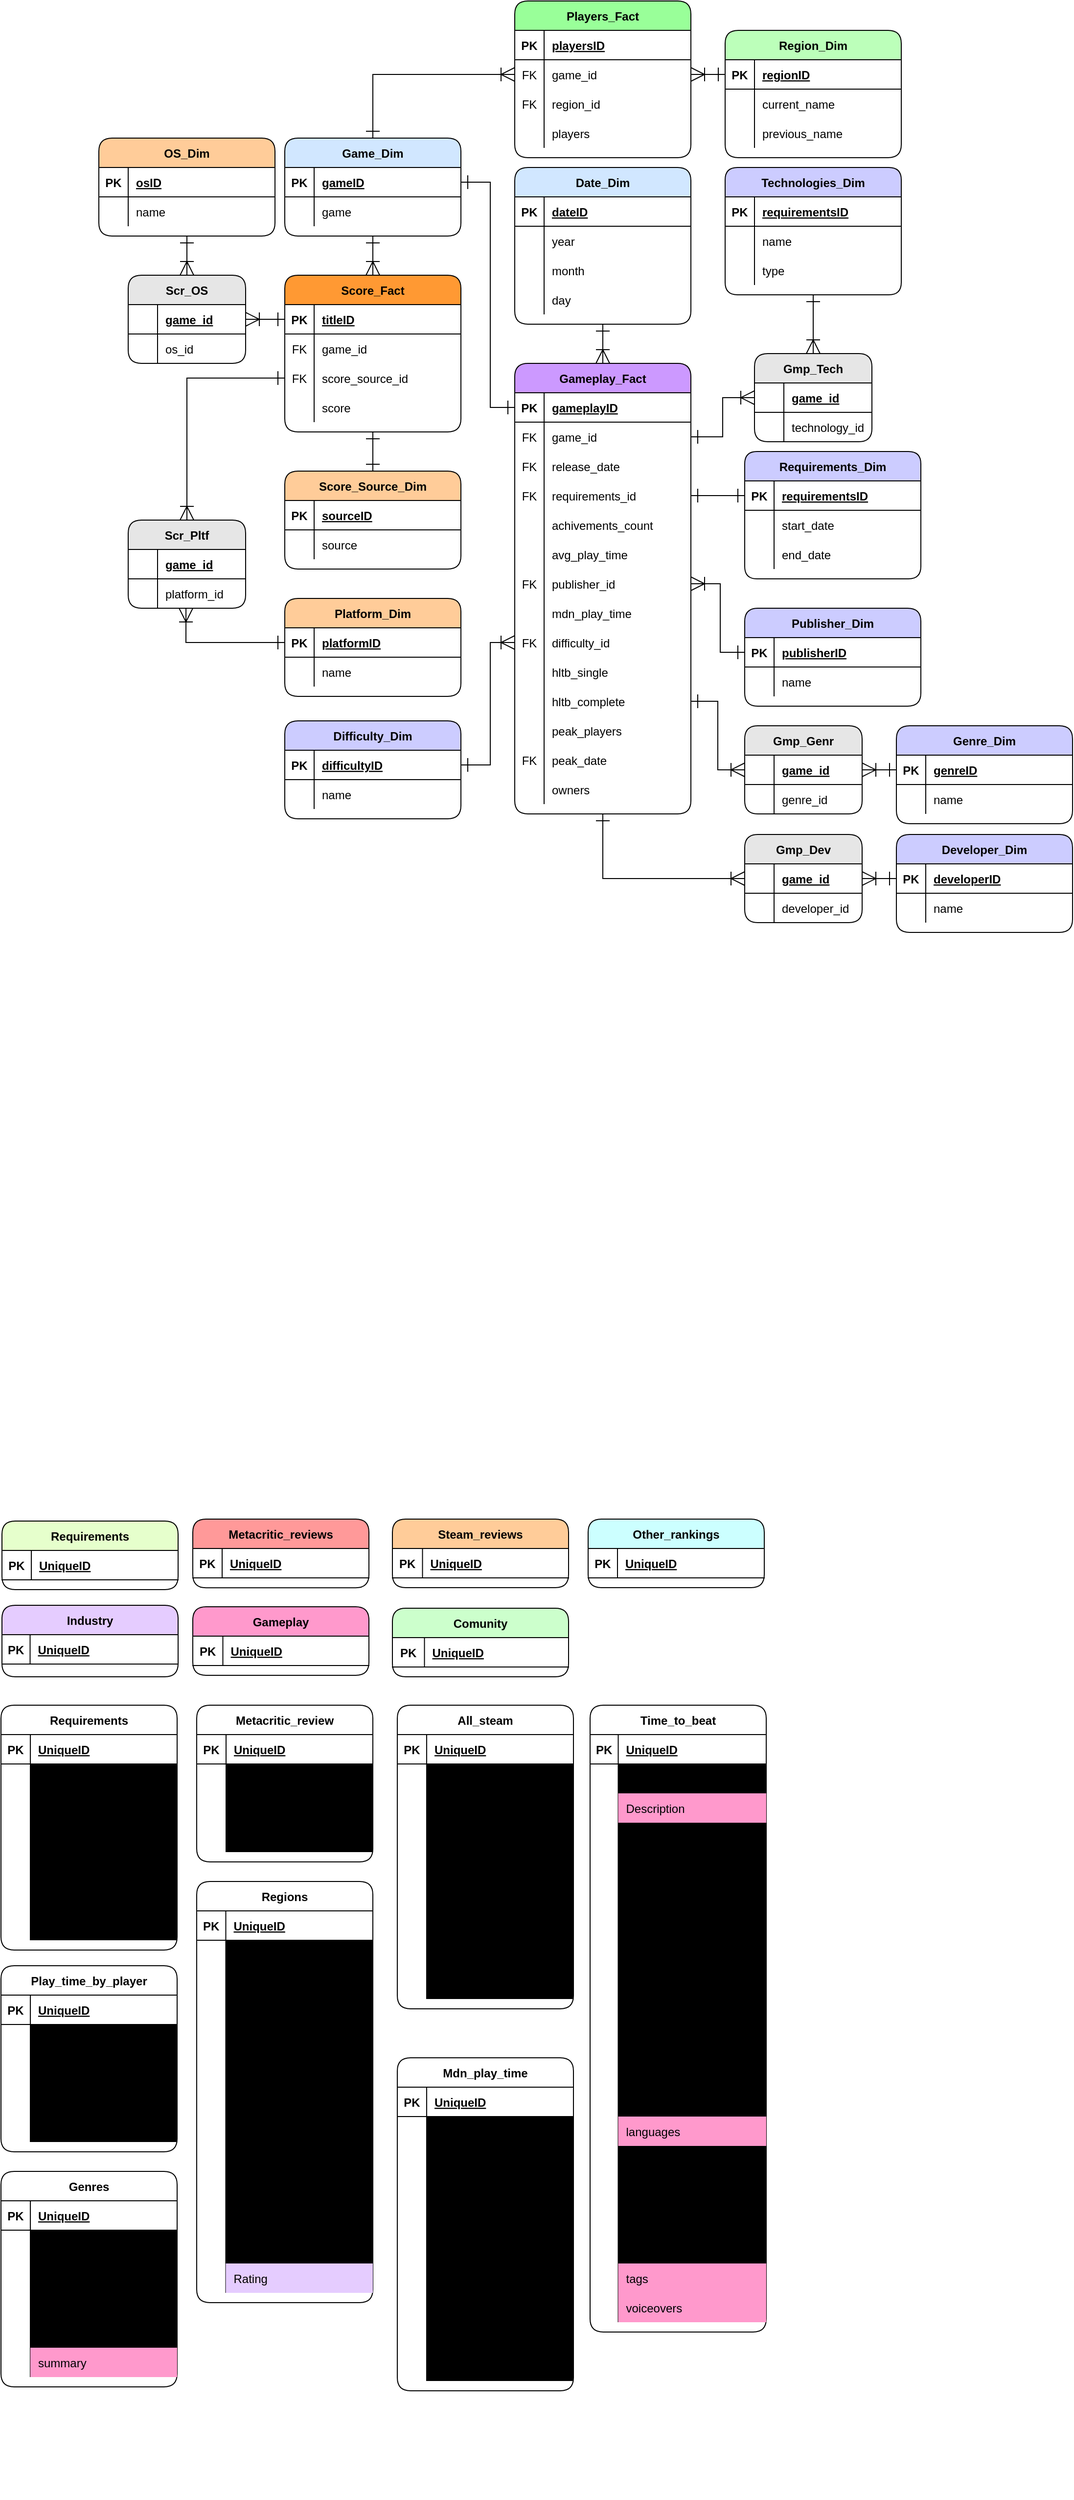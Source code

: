 <mxfile version="20.3.0" type="device"><diagram id="YKfQwakO6Gflsbm7J9LK" name="Сторінка-1"><mxGraphModel dx="1422" dy="3203" grid="1" gridSize="10" guides="1" tooltips="1" connect="1" arrows="1" fold="1" page="1" pageScale="1" pageWidth="827" pageHeight="1169" math="0" shadow="0"><root><mxCell id="0"/><mxCell id="1" parent="0"/><mxCell id="sTkAplUhrBlm9cXmQdNJ-183" value="Developer_Dim" style="shape=table;startSize=30;container=1;collapsible=1;childLayout=tableLayout;fixedRows=1;rowLines=0;fontStyle=1;align=center;resizeLast=1;rounded=1;fillColor=#CCCCFF;strokeColor=#000000;" parent="1" vertex="1"><mxGeometry x="945" y="-1259" width="180" height="100" as="geometry"/></mxCell><mxCell id="sTkAplUhrBlm9cXmQdNJ-184" value="" style="shape=tableRow;horizontal=0;startSize=0;swimlaneHead=0;swimlaneBody=0;fillColor=none;collapsible=0;dropTarget=0;points=[[0,0.5],[1,0.5]];portConstraint=eastwest;top=0;left=0;right=0;bottom=1;" parent="sTkAplUhrBlm9cXmQdNJ-183" vertex="1"><mxGeometry y="30" width="180" height="30" as="geometry"/></mxCell><mxCell id="sTkAplUhrBlm9cXmQdNJ-185" value="PK" style="shape=partialRectangle;connectable=0;fillColor=none;top=0;left=0;bottom=0;right=0;fontStyle=1;overflow=hidden;" parent="sTkAplUhrBlm9cXmQdNJ-184" vertex="1"><mxGeometry width="30" height="30" as="geometry"><mxRectangle width="30" height="30" as="alternateBounds"/></mxGeometry></mxCell><mxCell id="sTkAplUhrBlm9cXmQdNJ-186" value="developerID" style="shape=partialRectangle;connectable=0;fillColor=none;top=0;left=0;bottom=0;right=0;align=left;spacingLeft=6;fontStyle=5;overflow=hidden;" parent="sTkAplUhrBlm9cXmQdNJ-184" vertex="1"><mxGeometry x="30" width="150" height="30" as="geometry"><mxRectangle width="150" height="30" as="alternateBounds"/></mxGeometry></mxCell><mxCell id="sTkAplUhrBlm9cXmQdNJ-187" value="" style="shape=tableRow;horizontal=0;startSize=0;swimlaneHead=0;swimlaneBody=0;fillColor=none;collapsible=0;dropTarget=0;points=[[0,0.5],[1,0.5]];portConstraint=eastwest;top=0;left=0;right=0;bottom=0;rounded=1;" parent="sTkAplUhrBlm9cXmQdNJ-183" vertex="1"><mxGeometry y="60" width="180" height="30" as="geometry"/></mxCell><mxCell id="sTkAplUhrBlm9cXmQdNJ-188" value="" style="shape=partialRectangle;connectable=0;fillColor=none;top=0;left=0;bottom=0;right=0;editable=1;overflow=hidden;rounded=1;" parent="sTkAplUhrBlm9cXmQdNJ-187" vertex="1"><mxGeometry width="30" height="30" as="geometry"><mxRectangle width="30" height="30" as="alternateBounds"/></mxGeometry></mxCell><mxCell id="sTkAplUhrBlm9cXmQdNJ-189" value="name" style="shape=partialRectangle;connectable=0;fillColor=none;top=0;left=0;bottom=0;right=0;align=left;spacingLeft=6;overflow=hidden;rounded=1;" parent="sTkAplUhrBlm9cXmQdNJ-187" vertex="1"><mxGeometry x="30" width="150" height="30" as="geometry"><mxRectangle width="150" height="30" as="alternateBounds"/></mxGeometry></mxCell><mxCell id="sTkAplUhrBlm9cXmQdNJ-206" value="Publisher_Dim" style="shape=table;startSize=30;container=1;collapsible=1;childLayout=tableLayout;fixedRows=1;rowLines=0;fontStyle=1;align=center;resizeLast=1;rounded=1;fillColor=#CCCCFF;strokeColor=#000000;" parent="1" vertex="1"><mxGeometry x="790" y="-1490" width="180" height="100" as="geometry"/></mxCell><mxCell id="sTkAplUhrBlm9cXmQdNJ-207" value="" style="shape=tableRow;horizontal=0;startSize=0;swimlaneHead=0;swimlaneBody=0;fillColor=none;collapsible=0;dropTarget=0;points=[[0,0.5],[1,0.5]];portConstraint=eastwest;top=0;left=0;right=0;bottom=1;" parent="sTkAplUhrBlm9cXmQdNJ-206" vertex="1"><mxGeometry y="30" width="180" height="30" as="geometry"/></mxCell><mxCell id="sTkAplUhrBlm9cXmQdNJ-208" value="PK" style="shape=partialRectangle;connectable=0;fillColor=none;top=0;left=0;bottom=0;right=0;fontStyle=1;overflow=hidden;" parent="sTkAplUhrBlm9cXmQdNJ-207" vertex="1"><mxGeometry width="30" height="30" as="geometry"><mxRectangle width="30" height="30" as="alternateBounds"/></mxGeometry></mxCell><mxCell id="sTkAplUhrBlm9cXmQdNJ-209" value="publisherID" style="shape=partialRectangle;connectable=0;fillColor=none;top=0;left=0;bottom=0;right=0;align=left;spacingLeft=6;fontStyle=5;overflow=hidden;" parent="sTkAplUhrBlm9cXmQdNJ-207" vertex="1"><mxGeometry x="30" width="150" height="30" as="geometry"><mxRectangle width="150" height="30" as="alternateBounds"/></mxGeometry></mxCell><mxCell id="sTkAplUhrBlm9cXmQdNJ-210" value="" style="shape=tableRow;horizontal=0;startSize=0;swimlaneHead=0;swimlaneBody=0;fillColor=none;collapsible=0;dropTarget=0;points=[[0,0.5],[1,0.5]];portConstraint=eastwest;top=0;left=0;right=0;bottom=0;rounded=1;" parent="sTkAplUhrBlm9cXmQdNJ-206" vertex="1"><mxGeometry y="60" width="180" height="30" as="geometry"/></mxCell><mxCell id="sTkAplUhrBlm9cXmQdNJ-211" value="" style="shape=partialRectangle;connectable=0;fillColor=none;top=0;left=0;bottom=0;right=0;editable=1;overflow=hidden;rounded=1;" parent="sTkAplUhrBlm9cXmQdNJ-210" vertex="1"><mxGeometry width="30" height="30" as="geometry"><mxRectangle width="30" height="30" as="alternateBounds"/></mxGeometry></mxCell><mxCell id="sTkAplUhrBlm9cXmQdNJ-212" value="name" style="shape=partialRectangle;connectable=0;fillColor=none;top=0;left=0;bottom=0;right=0;align=left;spacingLeft=6;overflow=hidden;rounded=1;" parent="sTkAplUhrBlm9cXmQdNJ-210" vertex="1"><mxGeometry x="30" width="150" height="30" as="geometry"><mxRectangle width="150" height="30" as="alternateBounds"/></mxGeometry></mxCell><mxCell id="sTkAplUhrBlm9cXmQdNJ-213" value="Date_Dim" style="shape=table;startSize=30;container=1;collapsible=1;childLayout=tableLayout;fixedRows=1;rowLines=0;fontStyle=1;align=center;resizeLast=1;rounded=1;fillColor=#D1E7FF;strokeColor=#000000;" parent="1" vertex="1"><mxGeometry x="555" y="-1940" width="180" height="160" as="geometry"/></mxCell><mxCell id="sTkAplUhrBlm9cXmQdNJ-214" value="" style="shape=tableRow;horizontal=0;startSize=0;swimlaneHead=0;swimlaneBody=0;fillColor=none;collapsible=0;dropTarget=0;points=[[0,0.5],[1,0.5]];portConstraint=eastwest;top=0;left=0;right=0;bottom=1;" parent="sTkAplUhrBlm9cXmQdNJ-213" vertex="1"><mxGeometry y="30" width="180" height="30" as="geometry"/></mxCell><mxCell id="sTkAplUhrBlm9cXmQdNJ-215" value="PK" style="shape=partialRectangle;connectable=0;fillColor=none;top=0;left=0;bottom=0;right=0;fontStyle=1;overflow=hidden;" parent="sTkAplUhrBlm9cXmQdNJ-214" vertex="1"><mxGeometry width="30" height="30" as="geometry"><mxRectangle width="30" height="30" as="alternateBounds"/></mxGeometry></mxCell><mxCell id="sTkAplUhrBlm9cXmQdNJ-216" value="dateID" style="shape=partialRectangle;connectable=0;fillColor=none;top=0;left=0;bottom=0;right=0;align=left;spacingLeft=6;fontStyle=5;overflow=hidden;" parent="sTkAplUhrBlm9cXmQdNJ-214" vertex="1"><mxGeometry x="30" width="150" height="30" as="geometry"><mxRectangle width="150" height="30" as="alternateBounds"/></mxGeometry></mxCell><mxCell id="sTkAplUhrBlm9cXmQdNJ-217" value="" style="shape=tableRow;horizontal=0;startSize=0;swimlaneHead=0;swimlaneBody=0;fillColor=none;collapsible=0;dropTarget=0;points=[[0,0.5],[1,0.5]];portConstraint=eastwest;top=0;left=0;right=0;bottom=0;rounded=1;" parent="sTkAplUhrBlm9cXmQdNJ-213" vertex="1"><mxGeometry y="60" width="180" height="30" as="geometry"/></mxCell><mxCell id="sTkAplUhrBlm9cXmQdNJ-218" value="" style="shape=partialRectangle;connectable=0;fillColor=none;top=0;left=0;bottom=0;right=0;editable=1;overflow=hidden;rounded=1;" parent="sTkAplUhrBlm9cXmQdNJ-217" vertex="1"><mxGeometry width="30" height="30" as="geometry"><mxRectangle width="30" height="30" as="alternateBounds"/></mxGeometry></mxCell><mxCell id="sTkAplUhrBlm9cXmQdNJ-219" value="year" style="shape=partialRectangle;connectable=0;fillColor=none;top=0;left=0;bottom=0;right=0;align=left;spacingLeft=6;overflow=hidden;rounded=1;" parent="sTkAplUhrBlm9cXmQdNJ-217" vertex="1"><mxGeometry x="30" width="150" height="30" as="geometry"><mxRectangle width="150" height="30" as="alternateBounds"/></mxGeometry></mxCell><mxCell id="sTkAplUhrBlm9cXmQdNJ-310" value="" style="shape=tableRow;horizontal=0;startSize=0;swimlaneHead=0;swimlaneBody=0;fillColor=none;collapsible=0;dropTarget=0;points=[[0,0.5],[1,0.5]];portConstraint=eastwest;top=0;left=0;right=0;bottom=0;" parent="sTkAplUhrBlm9cXmQdNJ-213" vertex="1"><mxGeometry y="90" width="180" height="30" as="geometry"/></mxCell><mxCell id="sTkAplUhrBlm9cXmQdNJ-311" value="" style="shape=partialRectangle;connectable=0;fillColor=none;top=0;left=0;bottom=0;right=0;editable=1;overflow=hidden;" parent="sTkAplUhrBlm9cXmQdNJ-310" vertex="1"><mxGeometry width="30" height="30" as="geometry"><mxRectangle width="30" height="30" as="alternateBounds"/></mxGeometry></mxCell><mxCell id="sTkAplUhrBlm9cXmQdNJ-312" value="month" style="shape=partialRectangle;connectable=0;fillColor=none;top=0;left=0;bottom=0;right=0;align=left;spacingLeft=6;overflow=hidden;" parent="sTkAplUhrBlm9cXmQdNJ-310" vertex="1"><mxGeometry x="30" width="150" height="30" as="geometry"><mxRectangle width="150" height="30" as="alternateBounds"/></mxGeometry></mxCell><mxCell id="sTkAplUhrBlm9cXmQdNJ-313" value="" style="shape=tableRow;horizontal=0;startSize=0;swimlaneHead=0;swimlaneBody=0;fillColor=none;collapsible=0;dropTarget=0;points=[[0,0.5],[1,0.5]];portConstraint=eastwest;top=0;left=0;right=0;bottom=0;" parent="sTkAplUhrBlm9cXmQdNJ-213" vertex="1"><mxGeometry y="120" width="180" height="30" as="geometry"/></mxCell><mxCell id="sTkAplUhrBlm9cXmQdNJ-314" value="" style="shape=partialRectangle;connectable=0;fillColor=none;top=0;left=0;bottom=0;right=0;editable=1;overflow=hidden;" parent="sTkAplUhrBlm9cXmQdNJ-313" vertex="1"><mxGeometry width="30" height="30" as="geometry"><mxRectangle width="30" height="30" as="alternateBounds"/></mxGeometry></mxCell><mxCell id="sTkAplUhrBlm9cXmQdNJ-315" value="day" style="shape=partialRectangle;connectable=0;fillColor=none;top=0;left=0;bottom=0;right=0;align=left;spacingLeft=6;overflow=hidden;" parent="sTkAplUhrBlm9cXmQdNJ-313" vertex="1"><mxGeometry x="30" width="150" height="30" as="geometry"><mxRectangle width="150" height="30" as="alternateBounds"/></mxGeometry></mxCell><mxCell id="sTkAplUhrBlm9cXmQdNJ-223" value="Platform_Dim" style="shape=table;startSize=30;container=1;collapsible=1;childLayout=tableLayout;fixedRows=1;rowLines=0;fontStyle=1;align=center;resizeLast=1;rounded=1;fillColor=#FFCC99;strokeColor=#000000;" parent="1" vertex="1"><mxGeometry x="320" y="-1500" width="180" height="100" as="geometry"/></mxCell><mxCell id="sTkAplUhrBlm9cXmQdNJ-224" value="" style="shape=tableRow;horizontal=0;startSize=0;swimlaneHead=0;swimlaneBody=0;fillColor=none;collapsible=0;dropTarget=0;points=[[0,0.5],[1,0.5]];portConstraint=eastwest;top=0;left=0;right=0;bottom=1;" parent="sTkAplUhrBlm9cXmQdNJ-223" vertex="1"><mxGeometry y="30" width="180" height="30" as="geometry"/></mxCell><mxCell id="sTkAplUhrBlm9cXmQdNJ-225" value="PK" style="shape=partialRectangle;connectable=0;fillColor=none;top=0;left=0;bottom=0;right=0;fontStyle=1;overflow=hidden;" parent="sTkAplUhrBlm9cXmQdNJ-224" vertex="1"><mxGeometry width="30" height="30" as="geometry"><mxRectangle width="30" height="30" as="alternateBounds"/></mxGeometry></mxCell><mxCell id="sTkAplUhrBlm9cXmQdNJ-226" value="platformID" style="shape=partialRectangle;connectable=0;fillColor=none;top=0;left=0;bottom=0;right=0;align=left;spacingLeft=6;fontStyle=5;overflow=hidden;" parent="sTkAplUhrBlm9cXmQdNJ-224" vertex="1"><mxGeometry x="30" width="150" height="30" as="geometry"><mxRectangle width="150" height="30" as="alternateBounds"/></mxGeometry></mxCell><mxCell id="sTkAplUhrBlm9cXmQdNJ-227" value="" style="shape=tableRow;horizontal=0;startSize=0;swimlaneHead=0;swimlaneBody=0;fillColor=none;collapsible=0;dropTarget=0;points=[[0,0.5],[1,0.5]];portConstraint=eastwest;top=0;left=0;right=0;bottom=0;rounded=1;" parent="sTkAplUhrBlm9cXmQdNJ-223" vertex="1"><mxGeometry y="60" width="180" height="30" as="geometry"/></mxCell><mxCell id="sTkAplUhrBlm9cXmQdNJ-228" value="" style="shape=partialRectangle;connectable=0;fillColor=none;top=0;left=0;bottom=0;right=0;editable=1;overflow=hidden;rounded=1;" parent="sTkAplUhrBlm9cXmQdNJ-227" vertex="1"><mxGeometry width="30" height="30" as="geometry"><mxRectangle width="30" height="30" as="alternateBounds"/></mxGeometry></mxCell><mxCell id="sTkAplUhrBlm9cXmQdNJ-229" value="name" style="shape=partialRectangle;connectable=0;fillColor=none;top=0;left=0;bottom=0;right=0;align=left;spacingLeft=6;overflow=hidden;rounded=1;" parent="sTkAplUhrBlm9cXmQdNJ-227" vertex="1"><mxGeometry x="30" width="150" height="30" as="geometry"><mxRectangle width="150" height="30" as="alternateBounds"/></mxGeometry></mxCell><mxCell id="sTkAplUhrBlm9cXmQdNJ-239" value="Requirements_Dim" style="shape=table;startSize=30;container=1;collapsible=1;childLayout=tableLayout;fixedRows=1;rowLines=0;fontStyle=1;align=center;resizeLast=1;rounded=1;fillColor=#CCCCFF;strokeColor=#000000;arcSize=14;" parent="1" vertex="1"><mxGeometry x="790" y="-1650" width="180" height="130" as="geometry"/></mxCell><mxCell id="sTkAplUhrBlm9cXmQdNJ-240" value="" style="shape=tableRow;horizontal=0;startSize=0;swimlaneHead=0;swimlaneBody=0;fillColor=none;collapsible=0;dropTarget=0;points=[[0,0.5],[1,0.5]];portConstraint=eastwest;top=0;left=0;right=0;bottom=1;" parent="sTkAplUhrBlm9cXmQdNJ-239" vertex="1"><mxGeometry y="30" width="180" height="30" as="geometry"/></mxCell><mxCell id="sTkAplUhrBlm9cXmQdNJ-241" value="PK" style="shape=partialRectangle;connectable=0;fillColor=none;top=0;left=0;bottom=0;right=0;fontStyle=1;overflow=hidden;" parent="sTkAplUhrBlm9cXmQdNJ-240" vertex="1"><mxGeometry width="30" height="30" as="geometry"><mxRectangle width="30" height="30" as="alternateBounds"/></mxGeometry></mxCell><mxCell id="sTkAplUhrBlm9cXmQdNJ-242" value="requirementsID" style="shape=partialRectangle;connectable=0;fillColor=none;top=0;left=0;bottom=0;right=0;align=left;spacingLeft=6;fontStyle=5;overflow=hidden;" parent="sTkAplUhrBlm9cXmQdNJ-240" vertex="1"><mxGeometry x="30" width="150" height="30" as="geometry"><mxRectangle width="150" height="30" as="alternateBounds"/></mxGeometry></mxCell><mxCell id="PZVKvw2vXimpQW2nS0U9-5" value="" style="shape=tableRow;horizontal=0;startSize=0;swimlaneHead=0;swimlaneBody=0;fillColor=none;collapsible=0;dropTarget=0;points=[[0,0.5],[1,0.5]];portConstraint=eastwest;top=0;left=0;right=0;bottom=0;" parent="sTkAplUhrBlm9cXmQdNJ-239" vertex="1"><mxGeometry y="60" width="180" height="30" as="geometry"/></mxCell><mxCell id="PZVKvw2vXimpQW2nS0U9-6" value="" style="shape=partialRectangle;connectable=0;fillColor=none;top=0;left=0;bottom=0;right=0;editable=1;overflow=hidden;" parent="PZVKvw2vXimpQW2nS0U9-5" vertex="1"><mxGeometry width="30" height="30" as="geometry"><mxRectangle width="30" height="30" as="alternateBounds"/></mxGeometry></mxCell><mxCell id="PZVKvw2vXimpQW2nS0U9-7" value="start_date" style="shape=partialRectangle;connectable=0;fillColor=none;top=0;left=0;bottom=0;right=0;align=left;spacingLeft=6;overflow=hidden;" parent="PZVKvw2vXimpQW2nS0U9-5" vertex="1"><mxGeometry x="30" width="150" height="30" as="geometry"><mxRectangle width="150" height="30" as="alternateBounds"/></mxGeometry></mxCell><mxCell id="PZVKvw2vXimpQW2nS0U9-8" value="" style="shape=tableRow;horizontal=0;startSize=0;swimlaneHead=0;swimlaneBody=0;fillColor=none;collapsible=0;dropTarget=0;points=[[0,0.5],[1,0.5]];portConstraint=eastwest;top=0;left=0;right=0;bottom=0;" parent="sTkAplUhrBlm9cXmQdNJ-239" vertex="1"><mxGeometry y="90" width="180" height="30" as="geometry"/></mxCell><mxCell id="PZVKvw2vXimpQW2nS0U9-9" value="" style="shape=partialRectangle;connectable=0;fillColor=none;top=0;left=0;bottom=0;right=0;editable=1;overflow=hidden;" parent="PZVKvw2vXimpQW2nS0U9-8" vertex="1"><mxGeometry width="30" height="30" as="geometry"><mxRectangle width="30" height="30" as="alternateBounds"/></mxGeometry></mxCell><mxCell id="PZVKvw2vXimpQW2nS0U9-10" value="end_date" style="shape=partialRectangle;connectable=0;fillColor=none;top=0;left=0;bottom=0;right=0;align=left;spacingLeft=6;overflow=hidden;" parent="PZVKvw2vXimpQW2nS0U9-8" vertex="1"><mxGeometry x="30" width="150" height="30" as="geometry"><mxRectangle width="150" height="30" as="alternateBounds"/></mxGeometry></mxCell><mxCell id="c9EfXW_Rtu2AFPGdlshG-307" value="All_steam" style="shape=table;startSize=30;container=1;collapsible=1;childLayout=tableLayout;fixedRows=1;rowLines=0;fontStyle=1;align=center;resizeLast=1;rounded=1;" parent="1" vertex="1"><mxGeometry x="435" y="-370" width="180" height="310" as="geometry"/></mxCell><mxCell id="c9EfXW_Rtu2AFPGdlshG-308" value="" style="shape=tableRow;horizontal=0;startSize=0;swimlaneHead=0;swimlaneBody=0;fillColor=none;collapsible=0;dropTarget=0;points=[[0,0.5],[1,0.5]];portConstraint=eastwest;top=0;left=0;right=0;bottom=1;" parent="c9EfXW_Rtu2AFPGdlshG-307" vertex="1"><mxGeometry y="30" width="180" height="30" as="geometry"/></mxCell><mxCell id="c9EfXW_Rtu2AFPGdlshG-309" value="PK" style="shape=partialRectangle;connectable=0;fillColor=none;top=0;left=0;bottom=0;right=0;fontStyle=1;overflow=hidden;" parent="c9EfXW_Rtu2AFPGdlshG-308" vertex="1"><mxGeometry width="30" height="30" as="geometry"><mxRectangle width="30" height="30" as="alternateBounds"/></mxGeometry></mxCell><mxCell id="c9EfXW_Rtu2AFPGdlshG-310" value="UniqueID" style="shape=partialRectangle;connectable=0;fillColor=none;top=0;left=0;bottom=0;right=0;align=left;spacingLeft=6;fontStyle=5;overflow=hidden;" parent="c9EfXW_Rtu2AFPGdlshG-308" vertex="1"><mxGeometry x="30" width="150" height="30" as="geometry"><mxRectangle width="150" height="30" as="alternateBounds"/></mxGeometry></mxCell><mxCell id="c9EfXW_Rtu2AFPGdlshG-311" value="" style="shape=tableRow;horizontal=0;startSize=0;swimlaneHead=0;swimlaneBody=0;fillColor=none;collapsible=0;dropTarget=0;points=[[0,0.5],[1,0.5]];portConstraint=eastwest;top=0;left=0;right=0;bottom=0;" parent="c9EfXW_Rtu2AFPGdlshG-307" vertex="1"><mxGeometry y="60" width="180" height="30" as="geometry"/></mxCell><mxCell id="c9EfXW_Rtu2AFPGdlshG-312" value="" style="shape=partialRectangle;connectable=0;fillColor=none;top=0;left=0;bottom=0;right=0;editable=1;overflow=hidden;" parent="c9EfXW_Rtu2AFPGdlshG-311" vertex="1"><mxGeometry width="30" height="30" as="geometry"><mxRectangle width="30" height="30" as="alternateBounds"/></mxGeometry></mxCell><mxCell id="c9EfXW_Rtu2AFPGdlshG-313" value="game" style="shape=partialRectangle;connectable=0;fillColor=#000000;top=0;left=0;bottom=0;right=0;align=left;spacingLeft=6;overflow=hidden;" parent="c9EfXW_Rtu2AFPGdlshG-311" vertex="1"><mxGeometry x="30" width="150" height="30" as="geometry"><mxRectangle width="150" height="30" as="alternateBounds"/></mxGeometry></mxCell><mxCell id="c9EfXW_Rtu2AFPGdlshG-317" value="" style="shape=tableRow;horizontal=0;startSize=0;swimlaneHead=0;swimlaneBody=0;fillColor=none;collapsible=0;dropTarget=0;points=[[0,0.5],[1,0.5]];portConstraint=eastwest;top=0;left=0;right=0;bottom=0;" parent="c9EfXW_Rtu2AFPGdlshG-307" vertex="1"><mxGeometry y="90" width="180" height="30" as="geometry"/></mxCell><mxCell id="c9EfXW_Rtu2AFPGdlshG-318" value="" style="shape=partialRectangle;connectable=0;fillColor=none;top=0;left=0;bottom=0;right=0;editable=1;overflow=hidden;" parent="c9EfXW_Rtu2AFPGdlshG-317" vertex="1"><mxGeometry width="30" height="30" as="geometry"><mxRectangle width="30" height="30" as="alternateBounds"/></mxGeometry></mxCell><mxCell id="c9EfXW_Rtu2AFPGdlshG-319" value="release" style="shape=partialRectangle;connectable=0;fillColor=#000000;top=0;left=0;bottom=0;right=0;align=left;spacingLeft=6;overflow=hidden;" parent="c9EfXW_Rtu2AFPGdlshG-317" vertex="1"><mxGeometry x="30" width="150" height="30" as="geometry"><mxRectangle width="150" height="30" as="alternateBounds"/></mxGeometry></mxCell><mxCell id="c9EfXW_Rtu2AFPGdlshG-332" value="" style="shape=tableRow;horizontal=0;startSize=0;swimlaneHead=0;swimlaneBody=0;fillColor=none;collapsible=0;dropTarget=0;points=[[0,0.5],[1,0.5]];portConstraint=eastwest;top=0;left=0;right=0;bottom=0;" parent="c9EfXW_Rtu2AFPGdlshG-307" vertex="1"><mxGeometry y="120" width="180" height="30" as="geometry"/></mxCell><mxCell id="c9EfXW_Rtu2AFPGdlshG-333" value="" style="shape=partialRectangle;connectable=0;fillColor=none;top=0;left=0;bottom=0;right=0;editable=1;overflow=hidden;" parent="c9EfXW_Rtu2AFPGdlshG-332" vertex="1"><mxGeometry width="30" height="30" as="geometry"><mxRectangle width="30" height="30" as="alternateBounds"/></mxGeometry></mxCell><mxCell id="c9EfXW_Rtu2AFPGdlshG-334" value="rating" style="shape=partialRectangle;connectable=0;fillColor=#000000;top=0;left=0;bottom=0;right=0;align=left;spacingLeft=6;overflow=hidden;" parent="c9EfXW_Rtu2AFPGdlshG-332" vertex="1"><mxGeometry x="30" width="150" height="30" as="geometry"><mxRectangle width="150" height="30" as="alternateBounds"/></mxGeometry></mxCell><mxCell id="c9EfXW_Rtu2AFPGdlshG-335" value="" style="shape=tableRow;horizontal=0;startSize=0;swimlaneHead=0;swimlaneBody=0;fillColor=none;collapsible=0;dropTarget=0;points=[[0,0.5],[1,0.5]];portConstraint=eastwest;top=0;left=0;right=0;bottom=0;" parent="c9EfXW_Rtu2AFPGdlshG-307" vertex="1"><mxGeometry y="150" width="180" height="30" as="geometry"/></mxCell><mxCell id="c9EfXW_Rtu2AFPGdlshG-336" value="" style="shape=partialRectangle;connectable=0;fillColor=none;top=0;left=0;bottom=0;right=0;editable=1;overflow=hidden;" parent="c9EfXW_Rtu2AFPGdlshG-335" vertex="1"><mxGeometry width="30" height="30" as="geometry"><mxRectangle width="30" height="30" as="alternateBounds"/></mxGeometry></mxCell><mxCell id="c9EfXW_Rtu2AFPGdlshG-337" value="publisher" style="shape=partialRectangle;connectable=0;fillColor=#000000;top=0;left=0;bottom=0;right=0;align=left;spacingLeft=6;overflow=hidden;" parent="c9EfXW_Rtu2AFPGdlshG-335" vertex="1"><mxGeometry x="30" width="150" height="30" as="geometry"><mxRectangle width="150" height="30" as="alternateBounds"/></mxGeometry></mxCell><mxCell id="c9EfXW_Rtu2AFPGdlshG-338" value="" style="shape=tableRow;horizontal=0;startSize=0;swimlaneHead=0;swimlaneBody=0;fillColor=none;collapsible=0;dropTarget=0;points=[[0,0.5],[1,0.5]];portConstraint=eastwest;top=0;left=0;right=0;bottom=0;" parent="c9EfXW_Rtu2AFPGdlshG-307" vertex="1"><mxGeometry y="180" width="180" height="30" as="geometry"/></mxCell><mxCell id="c9EfXW_Rtu2AFPGdlshG-339" value="" style="shape=partialRectangle;connectable=0;fillColor=none;top=0;left=0;bottom=0;right=0;editable=1;overflow=hidden;" parent="c9EfXW_Rtu2AFPGdlshG-338" vertex="1"><mxGeometry width="30" height="30" as="geometry"><mxRectangle width="30" height="30" as="alternateBounds"/></mxGeometry></mxCell><mxCell id="c9EfXW_Rtu2AFPGdlshG-340" value="developer" style="shape=partialRectangle;connectable=0;fillColor=#000000;top=0;left=0;bottom=0;right=0;align=left;spacingLeft=6;overflow=hidden;" parent="c9EfXW_Rtu2AFPGdlshG-338" vertex="1"><mxGeometry x="30" width="150" height="30" as="geometry"><mxRectangle width="150" height="30" as="alternateBounds"/></mxGeometry></mxCell><mxCell id="c9EfXW_Rtu2AFPGdlshG-341" value="" style="shape=tableRow;horizontal=0;startSize=0;swimlaneHead=0;swimlaneBody=0;fillColor=none;collapsible=0;dropTarget=0;points=[[0,0.5],[1,0.5]];portConstraint=eastwest;top=0;left=0;right=0;bottom=0;" parent="c9EfXW_Rtu2AFPGdlshG-307" vertex="1"><mxGeometry y="210" width="180" height="30" as="geometry"/></mxCell><mxCell id="c9EfXW_Rtu2AFPGdlshG-342" value="" style="shape=partialRectangle;connectable=0;fillColor=none;top=0;left=0;bottom=0;right=0;editable=1;overflow=hidden;" parent="c9EfXW_Rtu2AFPGdlshG-341" vertex="1"><mxGeometry width="30" height="30" as="geometry"><mxRectangle width="30" height="30" as="alternateBounds"/></mxGeometry></mxCell><mxCell id="c9EfXW_Rtu2AFPGdlshG-343" value="technologies" style="shape=partialRectangle;connectable=0;fillColor=#000000;top=0;left=0;bottom=0;right=0;align=left;spacingLeft=6;overflow=hidden;" parent="c9EfXW_Rtu2AFPGdlshG-341" vertex="1"><mxGeometry x="30" width="150" height="30" as="geometry"><mxRectangle width="150" height="30" as="alternateBounds"/></mxGeometry></mxCell><mxCell id="c9EfXW_Rtu2AFPGdlshG-344" value="" style="shape=tableRow;horizontal=0;startSize=0;swimlaneHead=0;swimlaneBody=0;fillColor=none;collapsible=0;dropTarget=0;points=[[0,0.5],[1,0.5]];portConstraint=eastwest;top=0;left=0;right=0;bottom=0;" parent="c9EfXW_Rtu2AFPGdlshG-307" vertex="1"><mxGeometry y="240" width="180" height="30" as="geometry"/></mxCell><mxCell id="c9EfXW_Rtu2AFPGdlshG-345" value="" style="shape=partialRectangle;connectable=0;fillColor=none;top=0;left=0;bottom=0;right=0;editable=1;overflow=hidden;" parent="c9EfXW_Rtu2AFPGdlshG-344" vertex="1"><mxGeometry width="30" height="30" as="geometry"><mxRectangle width="30" height="30" as="alternateBounds"/></mxGeometry></mxCell><mxCell id="c9EfXW_Rtu2AFPGdlshG-346" value="all_time_peak" style="shape=partialRectangle;connectable=0;fillColor=#000000;top=0;left=0;bottom=0;right=0;align=left;spacingLeft=6;overflow=hidden;" parent="c9EfXW_Rtu2AFPGdlshG-344" vertex="1"><mxGeometry x="30" width="150" height="30" as="geometry"><mxRectangle width="150" height="30" as="alternateBounds"/></mxGeometry></mxCell><mxCell id="c9EfXW_Rtu2AFPGdlshG-347" value="" style="shape=tableRow;horizontal=0;startSize=0;swimlaneHead=0;swimlaneBody=0;fillColor=none;collapsible=0;dropTarget=0;points=[[0,0.5],[1,0.5]];portConstraint=eastwest;top=0;left=0;right=0;bottom=0;" parent="c9EfXW_Rtu2AFPGdlshG-307" vertex="1"><mxGeometry y="270" width="180" height="30" as="geometry"/></mxCell><mxCell id="c9EfXW_Rtu2AFPGdlshG-348" value="" style="shape=partialRectangle;connectable=0;fillColor=none;top=0;left=0;bottom=0;right=0;editable=1;overflow=hidden;" parent="c9EfXW_Rtu2AFPGdlshG-347" vertex="1"><mxGeometry width="30" height="30" as="geometry"><mxRectangle width="30" height="30" as="alternateBounds"/></mxGeometry></mxCell><mxCell id="c9EfXW_Rtu2AFPGdlshG-349" value="all_time_peak_date" style="shape=partialRectangle;connectable=0;fillColor=#000000;top=0;left=0;bottom=0;right=0;align=left;spacingLeft=6;overflow=hidden;" parent="c9EfXW_Rtu2AFPGdlshG-347" vertex="1"><mxGeometry x="30" width="150" height="30" as="geometry"><mxRectangle width="150" height="30" as="alternateBounds"/></mxGeometry></mxCell><mxCell id="c9EfXW_Rtu2AFPGdlshG-350" value="Metacritic_review" style="shape=table;startSize=30;container=1;collapsible=1;childLayout=tableLayout;fixedRows=1;rowLines=0;fontStyle=1;align=center;resizeLast=1;rounded=1;" parent="1" vertex="1"><mxGeometry x="230" y="-370" width="180" height="160" as="geometry"/></mxCell><mxCell id="c9EfXW_Rtu2AFPGdlshG-351" value="" style="shape=tableRow;horizontal=0;startSize=0;swimlaneHead=0;swimlaneBody=0;fillColor=none;collapsible=0;dropTarget=0;points=[[0,0.5],[1,0.5]];portConstraint=eastwest;top=0;left=0;right=0;bottom=1;" parent="c9EfXW_Rtu2AFPGdlshG-350" vertex="1"><mxGeometry y="30" width="180" height="30" as="geometry"/></mxCell><mxCell id="c9EfXW_Rtu2AFPGdlshG-352" value="PK" style="shape=partialRectangle;connectable=0;fillColor=none;top=0;left=0;bottom=0;right=0;fontStyle=1;overflow=hidden;" parent="c9EfXW_Rtu2AFPGdlshG-351" vertex="1"><mxGeometry width="30" height="30" as="geometry"><mxRectangle width="30" height="30" as="alternateBounds"/></mxGeometry></mxCell><mxCell id="c9EfXW_Rtu2AFPGdlshG-353" value="UniqueID" style="shape=partialRectangle;connectable=0;fillColor=none;top=0;left=0;bottom=0;right=0;align=left;spacingLeft=6;fontStyle=5;overflow=hidden;" parent="c9EfXW_Rtu2AFPGdlshG-351" vertex="1"><mxGeometry x="30" width="150" height="30" as="geometry"><mxRectangle width="150" height="30" as="alternateBounds"/></mxGeometry></mxCell><mxCell id="c9EfXW_Rtu2AFPGdlshG-354" value="" style="shape=tableRow;horizontal=0;startSize=0;swimlaneHead=0;swimlaneBody=0;fillColor=none;collapsible=0;dropTarget=0;points=[[0,0.5],[1,0.5]];portConstraint=eastwest;top=0;left=0;right=0;bottom=0;" parent="c9EfXW_Rtu2AFPGdlshG-350" vertex="1"><mxGeometry y="60" width="180" height="30" as="geometry"/></mxCell><mxCell id="c9EfXW_Rtu2AFPGdlshG-355" value="" style="shape=partialRectangle;connectable=0;fillColor=none;top=0;left=0;bottom=0;right=0;editable=1;overflow=hidden;" parent="c9EfXW_Rtu2AFPGdlshG-354" vertex="1"><mxGeometry width="30" height="30" as="geometry"><mxRectangle width="30" height="30" as="alternateBounds"/></mxGeometry></mxCell><mxCell id="c9EfXW_Rtu2AFPGdlshG-356" value="metascore" style="shape=partialRectangle;connectable=0;fillColor=#000000;top=0;left=0;bottom=0;right=0;align=left;spacingLeft=6;overflow=hidden;" parent="c9EfXW_Rtu2AFPGdlshG-354" vertex="1"><mxGeometry x="30" width="150" height="30" as="geometry"><mxRectangle width="150" height="30" as="alternateBounds"/></mxGeometry></mxCell><mxCell id="c9EfXW_Rtu2AFPGdlshG-357" value="" style="shape=tableRow;horizontal=0;startSize=0;swimlaneHead=0;swimlaneBody=0;fillColor=none;collapsible=0;dropTarget=0;points=[[0,0.5],[1,0.5]];portConstraint=eastwest;top=0;left=0;right=0;bottom=0;rounded=1;" parent="c9EfXW_Rtu2AFPGdlshG-350" vertex="1"><mxGeometry y="90" width="180" height="30" as="geometry"/></mxCell><mxCell id="c9EfXW_Rtu2AFPGdlshG-358" value="" style="shape=partialRectangle;connectable=0;fillColor=none;top=0;left=0;bottom=0;right=0;editable=1;overflow=hidden;rounded=1;" parent="c9EfXW_Rtu2AFPGdlshG-357" vertex="1"><mxGeometry width="30" height="30" as="geometry"><mxRectangle width="30" height="30" as="alternateBounds"/></mxGeometry></mxCell><mxCell id="c9EfXW_Rtu2AFPGdlshG-359" value="game" style="shape=partialRectangle;connectable=0;fillColor=#000000;top=0;left=0;bottom=0;right=0;align=left;spacingLeft=6;overflow=hidden;rounded=1;" parent="c9EfXW_Rtu2AFPGdlshG-357" vertex="1"><mxGeometry x="30" width="150" height="30" as="geometry"><mxRectangle width="150" height="30" as="alternateBounds"/></mxGeometry></mxCell><mxCell id="c9EfXW_Rtu2AFPGdlshG-360" value="" style="shape=tableRow;horizontal=0;startSize=0;swimlaneHead=0;swimlaneBody=0;fillColor=none;collapsible=0;dropTarget=0;points=[[0,0.5],[1,0.5]];portConstraint=eastwest;top=0;left=0;right=0;bottom=0;rounded=1;" parent="c9EfXW_Rtu2AFPGdlshG-350" vertex="1"><mxGeometry y="120" width="180" height="30" as="geometry"/></mxCell><mxCell id="c9EfXW_Rtu2AFPGdlshG-361" value="" style="shape=partialRectangle;connectable=0;fillColor=none;top=0;left=0;bottom=0;right=0;editable=1;overflow=hidden;rounded=1;" parent="c9EfXW_Rtu2AFPGdlshG-360" vertex="1"><mxGeometry width="30" height="30" as="geometry"><mxRectangle width="30" height="30" as="alternateBounds"/></mxGeometry></mxCell><mxCell id="c9EfXW_Rtu2AFPGdlshG-362" value="platform" style="shape=partialRectangle;connectable=0;fillColor=#000000;top=0;left=0;bottom=0;right=0;align=left;spacingLeft=6;overflow=hidden;rounded=1;" parent="c9EfXW_Rtu2AFPGdlshG-360" vertex="1"><mxGeometry x="30" width="150" height="30" as="geometry"><mxRectangle width="150" height="30" as="alternateBounds"/></mxGeometry></mxCell><mxCell id="c9EfXW_Rtu2AFPGdlshG-366" value="Regions" style="shape=table;startSize=30;container=1;collapsible=1;childLayout=tableLayout;fixedRows=1;rowLines=0;fontStyle=1;align=center;resizeLast=1;rounded=1;fillColor=default;" parent="1" vertex="1"><mxGeometry x="230" y="-190" width="180" height="430" as="geometry"/></mxCell><mxCell id="c9EfXW_Rtu2AFPGdlshG-367" value="" style="shape=tableRow;horizontal=0;startSize=0;swimlaneHead=0;swimlaneBody=0;fillColor=none;collapsible=0;dropTarget=0;points=[[0,0.5],[1,0.5]];portConstraint=eastwest;top=0;left=0;right=0;bottom=1;" parent="c9EfXW_Rtu2AFPGdlshG-366" vertex="1"><mxGeometry y="30" width="180" height="30" as="geometry"/></mxCell><mxCell id="c9EfXW_Rtu2AFPGdlshG-368" value="PK" style="shape=partialRectangle;connectable=0;fillColor=none;top=0;left=0;bottom=0;right=0;fontStyle=1;overflow=hidden;" parent="c9EfXW_Rtu2AFPGdlshG-367" vertex="1"><mxGeometry width="29.75" height="30" as="geometry"><mxRectangle width="29.75" height="30" as="alternateBounds"/></mxGeometry></mxCell><mxCell id="c9EfXW_Rtu2AFPGdlshG-369" value="UniqueID" style="shape=partialRectangle;connectable=0;fillColor=none;top=0;left=0;bottom=0;right=0;align=left;spacingLeft=6;fontStyle=5;overflow=hidden;" parent="c9EfXW_Rtu2AFPGdlshG-367" vertex="1"><mxGeometry x="29.75" width="150.25" height="30" as="geometry"><mxRectangle width="150.25" height="30" as="alternateBounds"/></mxGeometry></mxCell><mxCell id="c9EfXW_Rtu2AFPGdlshG-370" value="" style="shape=tableRow;horizontal=0;startSize=0;swimlaneHead=0;swimlaneBody=0;fillColor=none;collapsible=0;dropTarget=0;points=[[0,0.5],[1,0.5]];portConstraint=eastwest;top=0;left=0;right=0;bottom=0;" parent="c9EfXW_Rtu2AFPGdlshG-366" vertex="1"><mxGeometry y="60" width="180" height="30" as="geometry"/></mxCell><mxCell id="c9EfXW_Rtu2AFPGdlshG-371" value="" style="shape=partialRectangle;connectable=0;fillColor=none;top=0;left=0;bottom=0;right=0;editable=1;overflow=hidden;" parent="c9EfXW_Rtu2AFPGdlshG-370" vertex="1"><mxGeometry width="29.75" height="30" as="geometry"><mxRectangle width="29.75" height="30" as="alternateBounds"/></mxGeometry></mxCell><mxCell id="c9EfXW_Rtu2AFPGdlshG-372" value="game" style="shape=partialRectangle;connectable=0;fillColor=#000000;top=0;left=0;bottom=0;right=0;align=left;spacingLeft=6;overflow=hidden;" parent="c9EfXW_Rtu2AFPGdlshG-370" vertex="1"><mxGeometry x="29.75" width="150.25" height="30" as="geometry"><mxRectangle width="150.25" height="30" as="alternateBounds"/></mxGeometry></mxCell><mxCell id="c9EfXW_Rtu2AFPGdlshG-373" value="" style="shape=tableRow;horizontal=0;startSize=0;swimlaneHead=0;swimlaneBody=0;fillColor=none;collapsible=0;dropTarget=0;points=[[0,0.5],[1,0.5]];portConstraint=eastwest;top=0;left=0;right=0;bottom=0;rounded=1;" parent="c9EfXW_Rtu2AFPGdlshG-366" vertex="1"><mxGeometry y="90" width="180" height="30" as="geometry"/></mxCell><mxCell id="c9EfXW_Rtu2AFPGdlshG-374" value="" style="shape=partialRectangle;connectable=0;fillColor=none;top=0;left=0;bottom=0;right=0;editable=1;overflow=hidden;rounded=1;" parent="c9EfXW_Rtu2AFPGdlshG-373" vertex="1"><mxGeometry width="29.75" height="30" as="geometry"><mxRectangle width="29.75" height="30" as="alternateBounds"/></mxGeometry></mxCell><mxCell id="c9EfXW_Rtu2AFPGdlshG-375" value="platforms" style="shape=partialRectangle;connectable=0;fillColor=#000000;top=0;left=0;bottom=0;right=0;align=left;spacingLeft=6;overflow=hidden;rounded=1;" parent="c9EfXW_Rtu2AFPGdlshG-373" vertex="1"><mxGeometry x="29.75" width="150.25" height="30" as="geometry"><mxRectangle width="150.25" height="30" as="alternateBounds"/></mxGeometry></mxCell><mxCell id="c9EfXW_Rtu2AFPGdlshG-376" value="" style="shape=tableRow;horizontal=0;startSize=0;swimlaneHead=0;swimlaneBody=0;fillColor=none;collapsible=0;dropTarget=0;points=[[0,0.5],[1,0.5]];portConstraint=eastwest;top=0;left=0;right=0;bottom=0;rounded=1;" parent="c9EfXW_Rtu2AFPGdlshG-366" vertex="1"><mxGeometry y="120" width="180" height="30" as="geometry"/></mxCell><mxCell id="c9EfXW_Rtu2AFPGdlshG-377" value="" style="shape=partialRectangle;connectable=0;fillColor=none;top=0;left=0;bottom=0;right=0;editable=1;overflow=hidden;rounded=1;" parent="c9EfXW_Rtu2AFPGdlshG-376" vertex="1"><mxGeometry width="29.75" height="30" as="geometry"><mxRectangle width="29.75" height="30" as="alternateBounds"/></mxGeometry></mxCell><mxCell id="c9EfXW_Rtu2AFPGdlshG-378" value="year_of_release" style="shape=partialRectangle;connectable=0;fillColor=#000000;top=0;left=0;bottom=0;right=0;align=left;spacingLeft=6;overflow=hidden;rounded=1;" parent="c9EfXW_Rtu2AFPGdlshG-376" vertex="1"><mxGeometry x="29.75" width="150.25" height="30" as="geometry"><mxRectangle width="150.25" height="30" as="alternateBounds"/></mxGeometry></mxCell><mxCell id="c9EfXW_Rtu2AFPGdlshG-379" value="" style="shape=tableRow;horizontal=0;startSize=0;swimlaneHead=0;swimlaneBody=0;fillColor=none;collapsible=0;dropTarget=0;points=[[0,0.5],[1,0.5]];portConstraint=eastwest;top=0;left=0;right=0;bottom=0;rounded=1;" parent="c9EfXW_Rtu2AFPGdlshG-366" vertex="1"><mxGeometry y="150" width="180" height="30" as="geometry"/></mxCell><mxCell id="c9EfXW_Rtu2AFPGdlshG-380" value="" style="shape=partialRectangle;connectable=0;fillColor=none;top=0;left=0;bottom=0;right=0;editable=1;overflow=hidden;rounded=1;" parent="c9EfXW_Rtu2AFPGdlshG-379" vertex="1"><mxGeometry width="29.75" height="30" as="geometry"><mxRectangle width="29.75" height="30" as="alternateBounds"/></mxGeometry></mxCell><mxCell id="c9EfXW_Rtu2AFPGdlshG-381" value="genre" style="shape=partialRectangle;connectable=0;fillColor=#000000;top=0;left=0;bottom=0;right=0;align=left;spacingLeft=6;overflow=hidden;rounded=1;" parent="c9EfXW_Rtu2AFPGdlshG-379" vertex="1"><mxGeometry x="29.75" width="150.25" height="30" as="geometry"><mxRectangle width="150.25" height="30" as="alternateBounds"/></mxGeometry></mxCell><mxCell id="c9EfXW_Rtu2AFPGdlshG-382" value="" style="shape=tableRow;horizontal=0;startSize=0;swimlaneHead=0;swimlaneBody=0;fillColor=none;collapsible=0;dropTarget=0;points=[[0,0.5],[1,0.5]];portConstraint=eastwest;top=0;left=0;right=0;bottom=0;rounded=1;" parent="c9EfXW_Rtu2AFPGdlshG-366" vertex="1"><mxGeometry y="180" width="180" height="30" as="geometry"/></mxCell><mxCell id="c9EfXW_Rtu2AFPGdlshG-383" value="" style="shape=partialRectangle;connectable=0;fillColor=none;top=0;left=0;bottom=0;right=0;editable=1;overflow=hidden;rounded=1;" parent="c9EfXW_Rtu2AFPGdlshG-382" vertex="1"><mxGeometry width="29.75" height="30" as="geometry"><mxRectangle width="29.75" height="30" as="alternateBounds"/></mxGeometry></mxCell><mxCell id="c9EfXW_Rtu2AFPGdlshG-384" value="publisher" style="shape=partialRectangle;connectable=0;fillColor=#000000;top=0;left=0;bottom=0;right=0;align=left;spacingLeft=6;overflow=hidden;rounded=1;" parent="c9EfXW_Rtu2AFPGdlshG-382" vertex="1"><mxGeometry x="29.75" width="150.25" height="30" as="geometry"><mxRectangle width="150.25" height="30" as="alternateBounds"/></mxGeometry></mxCell><mxCell id="c9EfXW_Rtu2AFPGdlshG-385" value="" style="shape=tableRow;horizontal=0;startSize=0;swimlaneHead=0;swimlaneBody=0;fillColor=none;collapsible=0;dropTarget=0;points=[[0,0.5],[1,0.5]];portConstraint=eastwest;top=0;left=0;right=0;bottom=0;rounded=1;" parent="c9EfXW_Rtu2AFPGdlshG-366" vertex="1"><mxGeometry y="210" width="180" height="30" as="geometry"/></mxCell><mxCell id="c9EfXW_Rtu2AFPGdlshG-386" value="" style="shape=partialRectangle;connectable=0;fillColor=none;top=0;left=0;bottom=0;right=0;editable=1;overflow=hidden;rounded=1;" parent="c9EfXW_Rtu2AFPGdlshG-385" vertex="1"><mxGeometry width="29.75" height="30" as="geometry"><mxRectangle width="29.75" height="30" as="alternateBounds"/></mxGeometry></mxCell><mxCell id="c9EfXW_Rtu2AFPGdlshG-387" value="Na_players" style="shape=partialRectangle;connectable=0;fillColor=#000000;top=0;left=0;bottom=0;right=0;align=left;spacingLeft=6;overflow=hidden;rounded=1;" parent="c9EfXW_Rtu2AFPGdlshG-385" vertex="1"><mxGeometry x="29.75" width="150.25" height="30" as="geometry"><mxRectangle width="150.25" height="30" as="alternateBounds"/></mxGeometry></mxCell><mxCell id="c9EfXW_Rtu2AFPGdlshG-388" value="" style="shape=tableRow;horizontal=0;startSize=0;swimlaneHead=0;swimlaneBody=0;fillColor=none;collapsible=0;dropTarget=0;points=[[0,0.5],[1,0.5]];portConstraint=eastwest;top=0;left=0;right=0;bottom=0;rounded=1;" parent="c9EfXW_Rtu2AFPGdlshG-366" vertex="1"><mxGeometry y="240" width="180" height="30" as="geometry"/></mxCell><mxCell id="c9EfXW_Rtu2AFPGdlshG-389" value="" style="shape=partialRectangle;connectable=0;fillColor=none;top=0;left=0;bottom=0;right=0;editable=1;overflow=hidden;rounded=1;" parent="c9EfXW_Rtu2AFPGdlshG-388" vertex="1"><mxGeometry width="29.75" height="30" as="geometry"><mxRectangle width="29.75" height="30" as="alternateBounds"/></mxGeometry></mxCell><mxCell id="c9EfXW_Rtu2AFPGdlshG-390" value="EU_players" style="shape=partialRectangle;connectable=0;fillColor=#000000;top=0;left=0;bottom=0;right=0;align=left;spacingLeft=6;overflow=hidden;rounded=1;" parent="c9EfXW_Rtu2AFPGdlshG-388" vertex="1"><mxGeometry x="29.75" width="150.25" height="30" as="geometry"><mxRectangle width="150.25" height="30" as="alternateBounds"/></mxGeometry></mxCell><mxCell id="c9EfXW_Rtu2AFPGdlshG-391" value="" style="shape=tableRow;horizontal=0;startSize=0;swimlaneHead=0;swimlaneBody=0;fillColor=none;collapsible=0;dropTarget=0;points=[[0,0.5],[1,0.5]];portConstraint=eastwest;top=0;left=0;right=0;bottom=0;rounded=1;" parent="c9EfXW_Rtu2AFPGdlshG-366" vertex="1"><mxGeometry y="270" width="180" height="30" as="geometry"/></mxCell><mxCell id="c9EfXW_Rtu2AFPGdlshG-392" value="" style="shape=partialRectangle;connectable=0;fillColor=none;top=0;left=0;bottom=0;right=0;editable=1;overflow=hidden;rounded=1;" parent="c9EfXW_Rtu2AFPGdlshG-391" vertex="1"><mxGeometry width="29.75" height="30" as="geometry"><mxRectangle width="29.75" height="30" as="alternateBounds"/></mxGeometry></mxCell><mxCell id="c9EfXW_Rtu2AFPGdlshG-393" value="JP_players" style="shape=partialRectangle;connectable=0;fillColor=#000000;top=0;left=0;bottom=0;right=0;align=left;spacingLeft=6;overflow=hidden;rounded=1;" parent="c9EfXW_Rtu2AFPGdlshG-391" vertex="1"><mxGeometry x="29.75" width="150.25" height="30" as="geometry"><mxRectangle width="150.25" height="30" as="alternateBounds"/></mxGeometry></mxCell><mxCell id="c9EfXW_Rtu2AFPGdlshG-394" value="" style="shape=tableRow;horizontal=0;startSize=0;swimlaneHead=0;swimlaneBody=0;fillColor=none;collapsible=0;dropTarget=0;points=[[0,0.5],[1,0.5]];portConstraint=eastwest;top=0;left=0;right=0;bottom=0;rounded=1;" parent="c9EfXW_Rtu2AFPGdlshG-366" vertex="1"><mxGeometry y="300" width="180" height="30" as="geometry"/></mxCell><mxCell id="c9EfXW_Rtu2AFPGdlshG-395" value="" style="shape=partialRectangle;connectable=0;fillColor=none;top=0;left=0;bottom=0;right=0;editable=1;overflow=hidden;rounded=1;" parent="c9EfXW_Rtu2AFPGdlshG-394" vertex="1"><mxGeometry width="29.75" height="30" as="geometry"><mxRectangle width="29.75" height="30" as="alternateBounds"/></mxGeometry></mxCell><mxCell id="c9EfXW_Rtu2AFPGdlshG-396" value="Other_players" style="shape=partialRectangle;connectable=0;fillColor=#000000;top=0;left=0;bottom=0;right=0;align=left;spacingLeft=6;overflow=hidden;rounded=1;" parent="c9EfXW_Rtu2AFPGdlshG-394" vertex="1"><mxGeometry x="29.75" width="150.25" height="30" as="geometry"><mxRectangle width="150.25" height="30" as="alternateBounds"/></mxGeometry></mxCell><mxCell id="c9EfXW_Rtu2AFPGdlshG-397" value="" style="shape=tableRow;horizontal=0;startSize=0;swimlaneHead=0;swimlaneBody=0;fillColor=none;collapsible=0;dropTarget=0;points=[[0,0.5],[1,0.5]];portConstraint=eastwest;top=0;left=0;right=0;bottom=0;rounded=1;" parent="c9EfXW_Rtu2AFPGdlshG-366" vertex="1"><mxGeometry y="330" width="180" height="30" as="geometry"/></mxCell><mxCell id="c9EfXW_Rtu2AFPGdlshG-398" value="" style="shape=partialRectangle;connectable=0;fillColor=none;top=0;left=0;bottom=0;right=0;editable=1;overflow=hidden;rounded=1;" parent="c9EfXW_Rtu2AFPGdlshG-397" vertex="1"><mxGeometry width="29.75" height="30" as="geometry"><mxRectangle width="29.75" height="30" as="alternateBounds"/></mxGeometry></mxCell><mxCell id="c9EfXW_Rtu2AFPGdlshG-399" value="Global_players" style="shape=partialRectangle;connectable=0;fillColor=#000000;top=0;left=0;bottom=0;right=0;align=left;spacingLeft=6;overflow=hidden;rounded=1;" parent="c9EfXW_Rtu2AFPGdlshG-397" vertex="1"><mxGeometry x="29.75" width="150.25" height="30" as="geometry"><mxRectangle width="150.25" height="30" as="alternateBounds"/></mxGeometry></mxCell><mxCell id="c9EfXW_Rtu2AFPGdlshG-400" value="" style="shape=tableRow;horizontal=0;startSize=0;swimlaneHead=0;swimlaneBody=0;fillColor=none;collapsible=0;dropTarget=0;points=[[0,0.5],[1,0.5]];portConstraint=eastwest;top=0;left=0;right=0;bottom=0;rounded=1;" parent="c9EfXW_Rtu2AFPGdlshG-366" vertex="1"><mxGeometry y="360" width="180" height="30" as="geometry"/></mxCell><mxCell id="c9EfXW_Rtu2AFPGdlshG-401" value="" style="shape=partialRectangle;connectable=0;fillColor=none;top=0;left=0;bottom=0;right=0;editable=1;overflow=hidden;rounded=1;" parent="c9EfXW_Rtu2AFPGdlshG-400" vertex="1"><mxGeometry width="29.75" height="30" as="geometry"><mxRectangle width="29.75" height="30" as="alternateBounds"/></mxGeometry></mxCell><mxCell id="c9EfXW_Rtu2AFPGdlshG-402" value="Developer" style="shape=partialRectangle;connectable=0;fillColor=#000000;top=0;left=0;bottom=0;right=0;align=left;spacingLeft=6;overflow=hidden;rounded=1;" parent="c9EfXW_Rtu2AFPGdlshG-400" vertex="1"><mxGeometry x="29.75" width="150.25" height="30" as="geometry"><mxRectangle width="150.25" height="30" as="alternateBounds"/></mxGeometry></mxCell><mxCell id="c9EfXW_Rtu2AFPGdlshG-403" value="" style="shape=tableRow;horizontal=0;startSize=0;swimlaneHead=0;swimlaneBody=0;fillColor=none;collapsible=0;dropTarget=0;points=[[0,0.5],[1,0.5]];portConstraint=eastwest;top=0;left=0;right=0;bottom=0;rounded=1;" parent="c9EfXW_Rtu2AFPGdlshG-366" vertex="1"><mxGeometry y="390" width="180" height="30" as="geometry"/></mxCell><mxCell id="c9EfXW_Rtu2AFPGdlshG-404" value="" style="shape=partialRectangle;connectable=0;fillColor=none;top=0;left=0;bottom=0;right=0;editable=1;overflow=hidden;rounded=1;" parent="c9EfXW_Rtu2AFPGdlshG-403" vertex="1"><mxGeometry width="29.75" height="30" as="geometry"><mxRectangle width="29.75" height="30" as="alternateBounds"/></mxGeometry></mxCell><mxCell id="c9EfXW_Rtu2AFPGdlshG-405" value="Rating" style="shape=partialRectangle;connectable=0;fillColor=#E5CCFF;top=0;left=0;bottom=0;right=0;align=left;spacingLeft=6;overflow=hidden;rounded=1;" parent="c9EfXW_Rtu2AFPGdlshG-403" vertex="1"><mxGeometry x="29.75" width="150.25" height="30" as="geometry"><mxRectangle width="150.25" height="30" as="alternateBounds"/></mxGeometry></mxCell><mxCell id="c9EfXW_Rtu2AFPGdlshG-406" value="Requirements" style="shape=table;startSize=30;container=1;collapsible=1;childLayout=tableLayout;fixedRows=1;rowLines=0;fontStyle=1;align=center;resizeLast=1;rounded=1;" parent="1" vertex="1"><mxGeometry x="30" y="-370" width="180" height="250" as="geometry"/></mxCell><mxCell id="c9EfXW_Rtu2AFPGdlshG-407" value="" style="shape=tableRow;horizontal=0;startSize=0;swimlaneHead=0;swimlaneBody=0;fillColor=none;collapsible=0;dropTarget=0;points=[[0,0.5],[1,0.5]];portConstraint=eastwest;top=0;left=0;right=0;bottom=1;" parent="c9EfXW_Rtu2AFPGdlshG-406" vertex="1"><mxGeometry y="30" width="180" height="30" as="geometry"/></mxCell><mxCell id="c9EfXW_Rtu2AFPGdlshG-408" value="PK" style="shape=partialRectangle;connectable=0;fillColor=none;top=0;left=0;bottom=0;right=0;fontStyle=1;overflow=hidden;" parent="c9EfXW_Rtu2AFPGdlshG-407" vertex="1"><mxGeometry width="30" height="30" as="geometry"><mxRectangle width="30" height="30" as="alternateBounds"/></mxGeometry></mxCell><mxCell id="c9EfXW_Rtu2AFPGdlshG-409" value="UniqueID" style="shape=partialRectangle;connectable=0;fillColor=none;top=0;left=0;bottom=0;right=0;align=left;spacingLeft=6;fontStyle=5;overflow=hidden;" parent="c9EfXW_Rtu2AFPGdlshG-407" vertex="1"><mxGeometry x="30" width="150" height="30" as="geometry"><mxRectangle width="150" height="30" as="alternateBounds"/></mxGeometry></mxCell><mxCell id="c9EfXW_Rtu2AFPGdlshG-410" value="" style="shape=tableRow;horizontal=0;startSize=0;swimlaneHead=0;swimlaneBody=0;fillColor=none;collapsible=0;dropTarget=0;points=[[0,0.5],[1,0.5]];portConstraint=eastwest;top=0;left=0;right=0;bottom=0;" parent="c9EfXW_Rtu2AFPGdlshG-406" vertex="1"><mxGeometry y="60" width="180" height="30" as="geometry"/></mxCell><mxCell id="c9EfXW_Rtu2AFPGdlshG-411" value="" style="shape=partialRectangle;connectable=0;fillColor=none;top=0;left=0;bottom=0;right=0;editable=1;overflow=hidden;" parent="c9EfXW_Rtu2AFPGdlshG-410" vertex="1"><mxGeometry width="30" height="30" as="geometry"><mxRectangle width="30" height="30" as="alternateBounds"/></mxGeometry></mxCell><mxCell id="c9EfXW_Rtu2AFPGdlshG-412" value="steam_game_id" style="shape=partialRectangle;connectable=0;fillColor=#000000;top=0;left=0;bottom=0;right=0;align=left;spacingLeft=6;overflow=hidden;" parent="c9EfXW_Rtu2AFPGdlshG-410" vertex="1"><mxGeometry x="30" width="150" height="30" as="geometry"><mxRectangle width="150" height="30" as="alternateBounds"/></mxGeometry></mxCell><mxCell id="c9EfXW_Rtu2AFPGdlshG-413" value="" style="shape=tableRow;horizontal=0;startSize=0;swimlaneHead=0;swimlaneBody=0;fillColor=none;collapsible=0;dropTarget=0;points=[[0,0.5],[1,0.5]];portConstraint=eastwest;top=0;left=0;right=0;bottom=0;" parent="c9EfXW_Rtu2AFPGdlshG-406" vertex="1"><mxGeometry y="90" width="180" height="30" as="geometry"/></mxCell><mxCell id="c9EfXW_Rtu2AFPGdlshG-414" value="" style="shape=partialRectangle;connectable=0;fillColor=none;top=0;left=0;bottom=0;right=0;editable=1;overflow=hidden;" parent="c9EfXW_Rtu2AFPGdlshG-413" vertex="1"><mxGeometry width="30" height="30" as="geometry"><mxRectangle width="30" height="30" as="alternateBounds"/></mxGeometry></mxCell><mxCell id="c9EfXW_Rtu2AFPGdlshG-415" value="pc_req_unparsed" style="shape=partialRectangle;connectable=0;fillColor=#000000;top=0;left=0;bottom=0;right=0;align=left;spacingLeft=6;overflow=hidden;" parent="c9EfXW_Rtu2AFPGdlshG-413" vertex="1"><mxGeometry x="30" width="150" height="30" as="geometry"><mxRectangle width="150" height="30" as="alternateBounds"/></mxGeometry></mxCell><mxCell id="c9EfXW_Rtu2AFPGdlshG-416" value="" style="shape=tableRow;horizontal=0;startSize=0;swimlaneHead=0;swimlaneBody=0;fillColor=none;collapsible=0;dropTarget=0;points=[[0,0.5],[1,0.5]];portConstraint=eastwest;top=0;left=0;right=0;bottom=0;" parent="c9EfXW_Rtu2AFPGdlshG-406" vertex="1"><mxGeometry y="120" width="180" height="30" as="geometry"/></mxCell><mxCell id="c9EfXW_Rtu2AFPGdlshG-417" value="" style="shape=partialRectangle;connectable=0;fillColor=none;top=0;left=0;bottom=0;right=0;editable=1;overflow=hidden;" parent="c9EfXW_Rtu2AFPGdlshG-416" vertex="1"><mxGeometry width="30" height="30" as="geometry"><mxRectangle width="30" height="30" as="alternateBounds"/></mxGeometry></mxCell><mxCell id="c9EfXW_Rtu2AFPGdlshG-418" value="mac_req_uparsed" style="shape=partialRectangle;connectable=0;fillColor=#000000;top=0;left=0;bottom=0;right=0;align=left;spacingLeft=6;overflow=hidden;" parent="c9EfXW_Rtu2AFPGdlshG-416" vertex="1"><mxGeometry x="30" width="150" height="30" as="geometry"><mxRectangle width="150" height="30" as="alternateBounds"/></mxGeometry></mxCell><mxCell id="c9EfXW_Rtu2AFPGdlshG-419" value="" style="shape=tableRow;horizontal=0;startSize=0;swimlaneHead=0;swimlaneBody=0;fillColor=none;collapsible=0;dropTarget=0;points=[[0,0.5],[1,0.5]];portConstraint=eastwest;top=0;left=0;right=0;bottom=0;" parent="c9EfXW_Rtu2AFPGdlshG-406" vertex="1"><mxGeometry y="150" width="180" height="30" as="geometry"/></mxCell><mxCell id="c9EfXW_Rtu2AFPGdlshG-420" value="" style="shape=partialRectangle;connectable=0;fillColor=none;top=0;left=0;bottom=0;right=0;editable=1;overflow=hidden;" parent="c9EfXW_Rtu2AFPGdlshG-419" vertex="1"><mxGeometry width="30" height="30" as="geometry"><mxRectangle width="30" height="30" as="alternateBounds"/></mxGeometry></mxCell><mxCell id="c9EfXW_Rtu2AFPGdlshG-421" value="linux_unparsed" style="shape=partialRectangle;connectable=0;fillColor=#000000;top=0;left=0;bottom=0;right=0;align=left;spacingLeft=6;overflow=hidden;" parent="c9EfXW_Rtu2AFPGdlshG-419" vertex="1"><mxGeometry x="30" width="150" height="30" as="geometry"><mxRectangle width="150" height="30" as="alternateBounds"/></mxGeometry></mxCell><mxCell id="c9EfXW_Rtu2AFPGdlshG-422" value="" style="shape=tableRow;horizontal=0;startSize=0;swimlaneHead=0;swimlaneBody=0;fillColor=none;collapsible=0;dropTarget=0;points=[[0,0.5],[1,0.5]];portConstraint=eastwest;top=0;left=0;right=0;bottom=0;rounded=1;" parent="c9EfXW_Rtu2AFPGdlshG-406" vertex="1"><mxGeometry y="180" width="180" height="30" as="geometry"/></mxCell><mxCell id="c9EfXW_Rtu2AFPGdlshG-423" value="" style="shape=partialRectangle;connectable=0;fillColor=none;top=0;left=0;bottom=0;right=0;editable=1;overflow=hidden;rounded=1;" parent="c9EfXW_Rtu2AFPGdlshG-422" vertex="1"><mxGeometry width="30" height="30" as="geometry"><mxRectangle width="30" height="30" as="alternateBounds"/></mxGeometry></mxCell><mxCell id="c9EfXW_Rtu2AFPGdlshG-424" value="min_req_comma" style="shape=partialRectangle;connectable=0;fillColor=#000000;top=0;left=0;bottom=0;right=0;align=left;spacingLeft=6;overflow=hidden;rounded=1;" parent="c9EfXW_Rtu2AFPGdlshG-422" vertex="1"><mxGeometry x="30" width="150" height="30" as="geometry"><mxRectangle width="150" height="30" as="alternateBounds"/></mxGeometry></mxCell><mxCell id="c9EfXW_Rtu2AFPGdlshG-425" value="" style="shape=tableRow;horizontal=0;startSize=0;swimlaneHead=0;swimlaneBody=0;fillColor=none;collapsible=0;dropTarget=0;points=[[0,0.5],[1,0.5]];portConstraint=eastwest;top=0;left=0;right=0;bottom=0;rounded=1;" parent="c9EfXW_Rtu2AFPGdlshG-406" vertex="1"><mxGeometry y="210" width="180" height="30" as="geometry"/></mxCell><mxCell id="c9EfXW_Rtu2AFPGdlshG-426" value="" style="shape=partialRectangle;connectable=0;fillColor=none;top=0;left=0;bottom=0;right=0;editable=1;overflow=hidden;rounded=1;" parent="c9EfXW_Rtu2AFPGdlshG-425" vertex="1"><mxGeometry width="30" height="30" as="geometry"><mxRectangle width="30" height="30" as="alternateBounds"/></mxGeometry></mxCell><mxCell id="c9EfXW_Rtu2AFPGdlshG-427" value="recommended" style="shape=partialRectangle;connectable=0;fillColor=#000000;top=0;left=0;bottom=0;right=0;align=left;spacingLeft=6;overflow=hidden;rounded=1;" parent="c9EfXW_Rtu2AFPGdlshG-425" vertex="1"><mxGeometry x="30" width="150" height="30" as="geometry"><mxRectangle width="150" height="30" as="alternateBounds"/></mxGeometry></mxCell><mxCell id="c9EfXW_Rtu2AFPGdlshG-428" value="Time_to_beat" style="shape=table;startSize=30;container=1;collapsible=1;childLayout=tableLayout;fixedRows=1;rowLines=0;fontStyle=1;align=center;resizeLast=1;rounded=1;" parent="1" vertex="1"><mxGeometry x="632" y="-370" width="180" height="640" as="geometry"/></mxCell><mxCell id="c9EfXW_Rtu2AFPGdlshG-429" value="" style="shape=tableRow;horizontal=0;startSize=0;swimlaneHead=0;swimlaneBody=0;fillColor=none;collapsible=0;dropTarget=0;points=[[0,0.5],[1,0.5]];portConstraint=eastwest;top=0;left=0;right=0;bottom=1;" parent="c9EfXW_Rtu2AFPGdlshG-428" vertex="1"><mxGeometry y="30" width="180" height="30" as="geometry"/></mxCell><mxCell id="c9EfXW_Rtu2AFPGdlshG-430" value="PK" style="shape=partialRectangle;connectable=0;fillColor=none;top=0;left=0;bottom=0;right=0;fontStyle=1;overflow=hidden;" parent="c9EfXW_Rtu2AFPGdlshG-429" vertex="1"><mxGeometry width="28.75" height="30" as="geometry"><mxRectangle width="28.75" height="30" as="alternateBounds"/></mxGeometry></mxCell><mxCell id="c9EfXW_Rtu2AFPGdlshG-431" value="UniqueID" style="shape=partialRectangle;connectable=0;fillColor=none;top=0;left=0;bottom=0;right=0;align=left;spacingLeft=6;fontStyle=5;overflow=hidden;" parent="c9EfXW_Rtu2AFPGdlshG-429" vertex="1"><mxGeometry x="28.75" width="151.25" height="30" as="geometry"><mxRectangle width="151.25" height="30" as="alternateBounds"/></mxGeometry></mxCell><mxCell id="c9EfXW_Rtu2AFPGdlshG-432" value="" style="shape=tableRow;horizontal=0;startSize=0;swimlaneHead=0;swimlaneBody=0;fillColor=none;collapsible=0;dropTarget=0;points=[[0,0.5],[1,0.5]];portConstraint=eastwest;top=0;left=0;right=0;bottom=0;" parent="c9EfXW_Rtu2AFPGdlshG-428" vertex="1"><mxGeometry y="60" width="180" height="30" as="geometry"/></mxCell><mxCell id="c9EfXW_Rtu2AFPGdlshG-433" value="" style="shape=partialRectangle;connectable=0;fillColor=none;top=0;left=0;bottom=0;right=0;editable=1;overflow=hidden;" parent="c9EfXW_Rtu2AFPGdlshG-432" vertex="1"><mxGeometry width="28.75" height="30" as="geometry"><mxRectangle width="28.75" height="30" as="alternateBounds"/></mxGeometry></mxCell><mxCell id="c9EfXW_Rtu2AFPGdlshG-434" value="Achivements" style="shape=partialRectangle;connectable=0;fillColor=#000000;top=0;left=0;bottom=0;right=0;align=left;spacingLeft=6;overflow=hidden;" parent="c9EfXW_Rtu2AFPGdlshG-432" vertex="1"><mxGeometry x="28.75" width="151.25" height="30" as="geometry"><mxRectangle width="151.25" height="30" as="alternateBounds"/></mxGeometry></mxCell><mxCell id="c9EfXW_Rtu2AFPGdlshG-435" value="" style="shape=tableRow;horizontal=0;startSize=0;swimlaneHead=0;swimlaneBody=0;fillColor=none;collapsible=0;dropTarget=0;points=[[0,0.5],[1,0.5]];portConstraint=eastwest;top=0;left=0;right=0;bottom=0;rounded=1;" parent="c9EfXW_Rtu2AFPGdlshG-428" vertex="1"><mxGeometry y="90" width="180" height="30" as="geometry"/></mxCell><mxCell id="c9EfXW_Rtu2AFPGdlshG-436" value="" style="shape=partialRectangle;connectable=0;fillColor=none;top=0;left=0;bottom=0;right=0;editable=1;overflow=hidden;rounded=1;" parent="c9EfXW_Rtu2AFPGdlshG-435" vertex="1"><mxGeometry width="28.75" height="30" as="geometry"><mxRectangle width="28.75" height="30" as="alternateBounds"/></mxGeometry></mxCell><mxCell id="c9EfXW_Rtu2AFPGdlshG-437" value="Description" style="shape=partialRectangle;connectable=0;fillColor=#FF99CC;top=0;left=0;bottom=0;right=0;align=left;spacingLeft=6;overflow=hidden;rounded=1;" parent="c9EfXW_Rtu2AFPGdlshG-435" vertex="1"><mxGeometry x="28.75" width="151.25" height="30" as="geometry"><mxRectangle width="151.25" height="30" as="alternateBounds"/></mxGeometry></mxCell><mxCell id="c9EfXW_Rtu2AFPGdlshG-438" value="" style="shape=tableRow;horizontal=0;startSize=0;swimlaneHead=0;swimlaneBody=0;fillColor=none;collapsible=0;dropTarget=0;points=[[0,0.5],[1,0.5]];portConstraint=eastwest;top=0;left=0;right=0;bottom=0;rounded=1;" parent="c9EfXW_Rtu2AFPGdlshG-428" vertex="1"><mxGeometry y="120" width="180" height="30" as="geometry"/></mxCell><mxCell id="c9EfXW_Rtu2AFPGdlshG-439" value="" style="shape=partialRectangle;connectable=0;fillColor=none;top=0;left=0;bottom=0;right=0;editable=1;overflow=hidden;rounded=1;" parent="c9EfXW_Rtu2AFPGdlshG-438" vertex="1"><mxGeometry width="28.75" height="30" as="geometry"><mxRectangle width="28.75" height="30" as="alternateBounds"/></mxGeometry></mxCell><mxCell id="c9EfXW_Rtu2AFPGdlshG-440" value="Developers" style="shape=partialRectangle;connectable=0;fillColor=#000000;top=0;left=0;bottom=0;right=0;align=left;spacingLeft=6;overflow=hidden;rounded=1;" parent="c9EfXW_Rtu2AFPGdlshG-438" vertex="1"><mxGeometry x="28.75" width="151.25" height="30" as="geometry"><mxRectangle width="151.25" height="30" as="alternateBounds"/></mxGeometry></mxCell><mxCell id="c9EfXW_Rtu2AFPGdlshG-441" value="" style="shape=tableRow;horizontal=0;startSize=0;swimlaneHead=0;swimlaneBody=0;fillColor=none;collapsible=0;dropTarget=0;points=[[0,0.5],[1,0.5]];portConstraint=eastwest;top=0;left=0;right=0;bottom=0;rounded=1;" parent="c9EfXW_Rtu2AFPGdlshG-428" vertex="1"><mxGeometry y="150" width="180" height="30" as="geometry"/></mxCell><mxCell id="c9EfXW_Rtu2AFPGdlshG-442" value="" style="shape=partialRectangle;connectable=0;fillColor=none;top=0;left=0;bottom=0;right=0;editable=1;overflow=hidden;rounded=1;" parent="c9EfXW_Rtu2AFPGdlshG-441" vertex="1"><mxGeometry width="28.75" height="30" as="geometry"><mxRectangle width="28.75" height="30" as="alternateBounds"/></mxGeometry></mxCell><mxCell id="c9EfXW_Rtu2AFPGdlshG-443" value="gfg_difficulty" style="shape=partialRectangle;connectable=0;fillColor=#000000;top=0;left=0;bottom=0;right=0;align=left;spacingLeft=6;overflow=hidden;rounded=1;" parent="c9EfXW_Rtu2AFPGdlshG-441" vertex="1"><mxGeometry x="28.75" width="151.25" height="30" as="geometry"><mxRectangle width="151.25" height="30" as="alternateBounds"/></mxGeometry></mxCell><mxCell id="c9EfXW_Rtu2AFPGdlshG-444" value="" style="shape=tableRow;horizontal=0;startSize=0;swimlaneHead=0;swimlaneBody=0;fillColor=none;collapsible=0;dropTarget=0;points=[[0,0.5],[1,0.5]];portConstraint=eastwest;top=0;left=0;right=0;bottom=0;rounded=1;" parent="c9EfXW_Rtu2AFPGdlshG-428" vertex="1"><mxGeometry y="180" width="180" height="30" as="geometry"/></mxCell><mxCell id="c9EfXW_Rtu2AFPGdlshG-445" value="" style="shape=partialRectangle;connectable=0;fillColor=none;top=0;left=0;bottom=0;right=0;editable=1;overflow=hidden;rounded=1;" parent="c9EfXW_Rtu2AFPGdlshG-444" vertex="1"><mxGeometry width="28.75" height="30" as="geometry"><mxRectangle width="28.75" height="30" as="alternateBounds"/></mxGeometry></mxCell><mxCell id="c9EfXW_Rtu2AFPGdlshG-446" value="gfg_rating" style="shape=partialRectangle;connectable=0;fillColor=#000000;top=0;left=0;bottom=0;right=0;align=left;spacingLeft=6;overflow=hidden;rounded=1;labelBackgroundColor=none;" parent="c9EfXW_Rtu2AFPGdlshG-444" vertex="1"><mxGeometry x="28.75" width="151.25" height="30" as="geometry"><mxRectangle width="151.25" height="30" as="alternateBounds"/></mxGeometry></mxCell><mxCell id="c9EfXW_Rtu2AFPGdlshG-447" value="" style="shape=tableRow;horizontal=0;startSize=0;swimlaneHead=0;swimlaneBody=0;fillColor=none;collapsible=0;dropTarget=0;points=[[0,0.5],[1,0.5]];portConstraint=eastwest;top=0;left=0;right=0;bottom=0;rounded=1;" parent="c9EfXW_Rtu2AFPGdlshG-428" vertex="1"><mxGeometry y="210" width="180" height="30" as="geometry"/></mxCell><mxCell id="c9EfXW_Rtu2AFPGdlshG-448" value="" style="shape=partialRectangle;connectable=0;fillColor=none;top=0;left=0;bottom=0;right=0;editable=1;overflow=hidden;rounded=1;" parent="c9EfXW_Rtu2AFPGdlshG-447" vertex="1"><mxGeometry width="28.75" height="30" as="geometry"><mxRectangle width="28.75" height="30" as="alternateBounds"/></mxGeometry></mxCell><mxCell id="c9EfXW_Rtu2AFPGdlshG-449" value="grnk_score" style="shape=partialRectangle;connectable=0;fillColor=#000000;top=0;left=0;bottom=0;right=0;align=left;spacingLeft=6;overflow=hidden;rounded=1;" parent="c9EfXW_Rtu2AFPGdlshG-447" vertex="1"><mxGeometry x="28.75" width="151.25" height="30" as="geometry"><mxRectangle width="151.25" height="30" as="alternateBounds"/></mxGeometry></mxCell><mxCell id="c9EfXW_Rtu2AFPGdlshG-450" value="" style="shape=tableRow;horizontal=0;startSize=0;swimlaneHead=0;swimlaneBody=0;fillColor=none;collapsible=0;dropTarget=0;points=[[0,0.5],[1,0.5]];portConstraint=eastwest;top=0;left=0;right=0;bottom=0;rounded=1;" parent="c9EfXW_Rtu2AFPGdlshG-428" vertex="1"><mxGeometry y="240" width="180" height="30" as="geometry"/></mxCell><mxCell id="c9EfXW_Rtu2AFPGdlshG-451" value="" style="shape=partialRectangle;connectable=0;fillColor=none;top=0;left=0;bottom=0;right=0;editable=1;overflow=hidden;rounded=1;" parent="c9EfXW_Rtu2AFPGdlshG-450" vertex="1"><mxGeometry width="28.75" height="30" as="geometry"><mxRectangle width="28.75" height="30" as="alternateBounds"/></mxGeometry></mxCell><mxCell id="c9EfXW_Rtu2AFPGdlshG-452" value="hltb_complete" style="shape=partialRectangle;connectable=0;fillColor=#000000;top=0;left=0;bottom=0;right=0;align=left;spacingLeft=6;overflow=hidden;rounded=1;" parent="c9EfXW_Rtu2AFPGdlshG-450" vertex="1"><mxGeometry x="28.75" width="151.25" height="30" as="geometry"><mxRectangle width="151.25" height="30" as="alternateBounds"/></mxGeometry></mxCell><mxCell id="c9EfXW_Rtu2AFPGdlshG-453" value="" style="shape=tableRow;horizontal=0;startSize=0;swimlaneHead=0;swimlaneBody=0;fillColor=none;collapsible=0;dropTarget=0;points=[[0,0.5],[1,0.5]];portConstraint=eastwest;top=0;left=0;right=0;bottom=0;rounded=1;" parent="c9EfXW_Rtu2AFPGdlshG-428" vertex="1"><mxGeometry y="270" width="180" height="30" as="geometry"/></mxCell><mxCell id="c9EfXW_Rtu2AFPGdlshG-454" value="" style="shape=partialRectangle;connectable=0;fillColor=none;top=0;left=0;bottom=0;right=0;editable=1;overflow=hidden;rounded=1;" parent="c9EfXW_Rtu2AFPGdlshG-453" vertex="1"><mxGeometry width="28.75" height="30" as="geometry"><mxRectangle width="28.75" height="30" as="alternateBounds"/></mxGeometry></mxCell><mxCell id="c9EfXW_Rtu2AFPGdlshG-455" value="hltb_single" style="shape=partialRectangle;connectable=0;fillColor=#000000;top=0;left=0;bottom=0;right=0;align=left;spacingLeft=6;overflow=hidden;rounded=1;" parent="c9EfXW_Rtu2AFPGdlshG-453" vertex="1"><mxGeometry x="28.75" width="151.25" height="30" as="geometry"><mxRectangle width="151.25" height="30" as="alternateBounds"/></mxGeometry></mxCell><mxCell id="c9EfXW_Rtu2AFPGdlshG-456" value="" style="shape=tableRow;horizontal=0;startSize=0;swimlaneHead=0;swimlaneBody=0;fillColor=none;collapsible=0;dropTarget=0;points=[[0,0.5],[1,0.5]];portConstraint=eastwest;top=0;left=0;right=0;bottom=0;rounded=1;" parent="c9EfXW_Rtu2AFPGdlshG-428" vertex="1"><mxGeometry y="300" width="180" height="30" as="geometry"/></mxCell><mxCell id="c9EfXW_Rtu2AFPGdlshG-457" value="" style="shape=partialRectangle;connectable=0;fillColor=none;top=0;left=0;bottom=0;right=0;editable=1;overflow=hidden;rounded=1;" parent="c9EfXW_Rtu2AFPGdlshG-456" vertex="1"><mxGeometry width="28.75" height="30" as="geometry"><mxRectangle width="28.75" height="30" as="alternateBounds"/></mxGeometry></mxCell><mxCell id="c9EfXW_Rtu2AFPGdlshG-458" value="igdb_complete" style="shape=partialRectangle;connectable=0;fillColor=#000000;top=0;left=0;bottom=0;right=0;align=left;spacingLeft=6;overflow=hidden;rounded=1;" parent="c9EfXW_Rtu2AFPGdlshG-456" vertex="1"><mxGeometry x="28.75" width="151.25" height="30" as="geometry"><mxRectangle width="151.25" height="30" as="alternateBounds"/></mxGeometry></mxCell><mxCell id="c9EfXW_Rtu2AFPGdlshG-459" value="" style="shape=tableRow;horizontal=0;startSize=0;swimlaneHead=0;swimlaneBody=0;fillColor=none;collapsible=0;dropTarget=0;points=[[0,0.5],[1,0.5]];portConstraint=eastwest;top=0;left=0;right=0;bottom=0;rounded=1;" parent="c9EfXW_Rtu2AFPGdlshG-428" vertex="1"><mxGeometry y="330" width="180" height="30" as="geometry"/></mxCell><mxCell id="c9EfXW_Rtu2AFPGdlshG-460" value="" style="shape=partialRectangle;connectable=0;fillColor=none;top=0;left=0;bottom=0;right=0;editable=1;overflow=hidden;rounded=1;" parent="c9EfXW_Rtu2AFPGdlshG-459" vertex="1"><mxGeometry width="28.75" height="30" as="geometry"><mxRectangle width="28.75" height="30" as="alternateBounds"/></mxGeometry></mxCell><mxCell id="c9EfXW_Rtu2AFPGdlshG-461" value="igdb_score" style="shape=partialRectangle;connectable=0;fillColor=#000000;top=0;left=0;bottom=0;right=0;align=left;spacingLeft=6;overflow=hidden;rounded=1;" parent="c9EfXW_Rtu2AFPGdlshG-459" vertex="1"><mxGeometry x="28.75" width="151.25" height="30" as="geometry"><mxRectangle width="151.25" height="30" as="alternateBounds"/></mxGeometry></mxCell><mxCell id="c9EfXW_Rtu2AFPGdlshG-462" value="" style="shape=tableRow;horizontal=0;startSize=0;swimlaneHead=0;swimlaneBody=0;fillColor=none;collapsible=0;dropTarget=0;points=[[0,0.5],[1,0.5]];portConstraint=eastwest;top=0;left=0;right=0;bottom=0;rounded=1;" parent="c9EfXW_Rtu2AFPGdlshG-428" vertex="1"><mxGeometry y="360" width="180" height="30" as="geometry"/></mxCell><mxCell id="c9EfXW_Rtu2AFPGdlshG-463" value="" style="shape=partialRectangle;connectable=0;fillColor=none;top=0;left=0;bottom=0;right=0;editable=1;overflow=hidden;rounded=1;" parent="c9EfXW_Rtu2AFPGdlshG-462" vertex="1"><mxGeometry width="28.75" height="30" as="geometry"><mxRectangle width="28.75" height="30" as="alternateBounds"/></mxGeometry></mxCell><mxCell id="c9EfXW_Rtu2AFPGdlshG-464" value="igdb_single" style="shape=partialRectangle;connectable=0;fillColor=#000000;top=0;left=0;bottom=0;right=0;align=left;spacingLeft=6;overflow=hidden;rounded=1;" parent="c9EfXW_Rtu2AFPGdlshG-462" vertex="1"><mxGeometry x="28.75" width="151.25" height="30" as="geometry"><mxRectangle width="151.25" height="30" as="alternateBounds"/></mxGeometry></mxCell><mxCell id="c9EfXW_Rtu2AFPGdlshG-465" value="" style="shape=tableRow;horizontal=0;startSize=0;swimlaneHead=0;swimlaneBody=0;fillColor=none;collapsible=0;dropTarget=0;points=[[0,0.5],[1,0.5]];portConstraint=eastwest;top=0;left=0;right=0;bottom=0;rounded=1;" parent="c9EfXW_Rtu2AFPGdlshG-428" vertex="1"><mxGeometry y="390" width="180" height="30" as="geometry"/></mxCell><mxCell id="c9EfXW_Rtu2AFPGdlshG-466" value="" style="shape=partialRectangle;connectable=0;fillColor=none;top=0;left=0;bottom=0;right=0;editable=1;overflow=hidden;rounded=1;" parent="c9EfXW_Rtu2AFPGdlshG-465" vertex="1"><mxGeometry width="28.75" height="30" as="geometry"><mxRectangle width="28.75" height="30" as="alternateBounds"/></mxGeometry></mxCell><mxCell id="c9EfXW_Rtu2AFPGdlshG-467" value="igdb_uscore" style="shape=partialRectangle;connectable=0;fillColor=#000000;top=0;left=0;bottom=0;right=0;align=left;spacingLeft=6;overflow=hidden;rounded=1;" parent="c9EfXW_Rtu2AFPGdlshG-465" vertex="1"><mxGeometry x="28.75" width="151.25" height="30" as="geometry"><mxRectangle width="151.25" height="30" as="alternateBounds"/></mxGeometry></mxCell><mxCell id="c9EfXW_Rtu2AFPGdlshG-468" value="" style="shape=tableRow;horizontal=0;startSize=0;swimlaneHead=0;swimlaneBody=0;fillColor=none;collapsible=0;dropTarget=0;points=[[0,0.5],[1,0.5]];portConstraint=eastwest;top=0;left=0;right=0;bottom=0;rounded=1;" parent="c9EfXW_Rtu2AFPGdlshG-428" vertex="1"><mxGeometry y="420" width="180" height="30" as="geometry"/></mxCell><mxCell id="c9EfXW_Rtu2AFPGdlshG-469" value="" style="shape=partialRectangle;connectable=0;fillColor=none;top=0;left=0;bottom=0;right=0;editable=1;overflow=hidden;rounded=1;" parent="c9EfXW_Rtu2AFPGdlshG-468" vertex="1"><mxGeometry width="28.75" height="30" as="geometry"><mxRectangle width="28.75" height="30" as="alternateBounds"/></mxGeometry></mxCell><mxCell id="c9EfXW_Rtu2AFPGdlshG-470" value="languages" style="shape=partialRectangle;connectable=0;fillColor=#FF99CC;top=0;left=0;bottom=0;right=0;align=left;spacingLeft=6;overflow=hidden;rounded=1;" parent="c9EfXW_Rtu2AFPGdlshG-468" vertex="1"><mxGeometry x="28.75" width="151.25" height="30" as="geometry"><mxRectangle width="151.25" height="30" as="alternateBounds"/></mxGeometry></mxCell><mxCell id="c9EfXW_Rtu2AFPGdlshG-471" value="" style="shape=tableRow;horizontal=0;startSize=0;swimlaneHead=0;swimlaneBody=0;fillColor=none;collapsible=0;dropTarget=0;points=[[0,0.5],[1,0.5]];portConstraint=eastwest;top=0;left=0;right=0;bottom=0;rounded=1;" parent="c9EfXW_Rtu2AFPGdlshG-428" vertex="1"><mxGeometry y="450" width="180" height="30" as="geometry"/></mxCell><mxCell id="c9EfXW_Rtu2AFPGdlshG-472" value="" style="shape=partialRectangle;connectable=0;fillColor=none;top=0;left=0;bottom=0;right=0;editable=1;overflow=hidden;rounded=1;" parent="c9EfXW_Rtu2AFPGdlshG-471" vertex="1"><mxGeometry width="28.75" height="30" as="geometry"><mxRectangle width="28.75" height="30" as="alternateBounds"/></mxGeometry></mxCell><mxCell id="c9EfXW_Rtu2AFPGdlshG-473" value="game" style="shape=partialRectangle;connectable=0;fillColor=#000000;top=0;left=0;bottom=0;right=0;align=left;spacingLeft=6;overflow=hidden;rounded=1;strokeColor=#000000;" parent="c9EfXW_Rtu2AFPGdlshG-471" vertex="1"><mxGeometry x="28.75" width="151.25" height="30" as="geometry"><mxRectangle width="151.25" height="30" as="alternateBounds"/></mxGeometry></mxCell><mxCell id="c9EfXW_Rtu2AFPGdlshG-474" value="" style="shape=tableRow;horizontal=0;startSize=0;swimlaneHead=0;swimlaneBody=0;fillColor=none;collapsible=0;dropTarget=0;points=[[0,0.5],[1,0.5]];portConstraint=eastwest;top=0;left=0;right=0;bottom=0;rounded=1;" parent="c9EfXW_Rtu2AFPGdlshG-428" vertex="1"><mxGeometry y="480" width="180" height="30" as="geometry"/></mxCell><mxCell id="c9EfXW_Rtu2AFPGdlshG-475" value="" style="shape=partialRectangle;connectable=0;fillColor=none;top=0;left=0;bottom=0;right=0;editable=1;overflow=hidden;rounded=1;" parent="c9EfXW_Rtu2AFPGdlshG-474" vertex="1"><mxGeometry width="28.75" height="30" as="geometry"><mxRectangle width="28.75" height="30" as="alternateBounds"/></mxGeometry></mxCell><mxCell id="c9EfXW_Rtu2AFPGdlshG-476" value="platforms" style="shape=partialRectangle;connectable=0;fillColor=#000000;top=0;left=0;bottom=0;right=0;align=left;spacingLeft=6;overflow=hidden;rounded=1;strokeColor=#000000;" parent="c9EfXW_Rtu2AFPGdlshG-474" vertex="1"><mxGeometry x="28.75" width="151.25" height="30" as="geometry"><mxRectangle width="151.25" height="30" as="alternateBounds"/></mxGeometry></mxCell><mxCell id="c9EfXW_Rtu2AFPGdlshG-477" value="" style="shape=tableRow;horizontal=0;startSize=0;swimlaneHead=0;swimlaneBody=0;fillColor=none;collapsible=0;dropTarget=0;points=[[0,0.5],[1,0.5]];portConstraint=eastwest;top=0;left=0;right=0;bottom=0;rounded=1;" parent="c9EfXW_Rtu2AFPGdlshG-428" vertex="1"><mxGeometry y="510" width="180" height="30" as="geometry"/></mxCell><mxCell id="c9EfXW_Rtu2AFPGdlshG-478" value="" style="shape=partialRectangle;connectable=0;fillColor=none;top=0;left=0;bottom=0;right=0;editable=1;overflow=hidden;rounded=1;" parent="c9EfXW_Rtu2AFPGdlshG-477" vertex="1"><mxGeometry width="28.75" height="30" as="geometry"><mxRectangle width="28.75" height="30" as="alternateBounds"/></mxGeometry></mxCell><mxCell id="c9EfXW_Rtu2AFPGdlshG-479" value="published_hltb_date" style="shape=partialRectangle;connectable=0;fillColor=#000000;top=0;left=0;bottom=0;right=0;align=left;spacingLeft=6;overflow=hidden;rounded=1;" parent="c9EfXW_Rtu2AFPGdlshG-477" vertex="1"><mxGeometry x="28.75" width="151.25" height="30" as="geometry"><mxRectangle width="151.25" height="30" as="alternateBounds"/></mxGeometry></mxCell><mxCell id="c9EfXW_Rtu2AFPGdlshG-483" value="" style="shape=tableRow;horizontal=0;startSize=0;swimlaneHead=0;swimlaneBody=0;fillColor=none;collapsible=0;dropTarget=0;points=[[0,0.5],[1,0.5]];portConstraint=eastwest;top=0;left=0;right=0;bottom=0;rounded=1;" parent="c9EfXW_Rtu2AFPGdlshG-428" vertex="1"><mxGeometry y="540" width="180" height="30" as="geometry"/></mxCell><mxCell id="c9EfXW_Rtu2AFPGdlshG-484" value="" style="shape=partialRectangle;connectable=0;fillColor=none;top=0;left=0;bottom=0;right=0;editable=1;overflow=hidden;rounded=1;" parent="c9EfXW_Rtu2AFPGdlshG-483" vertex="1"><mxGeometry width="28.75" height="30" as="geometry"><mxRectangle width="28.75" height="30" as="alternateBounds"/></mxGeometry></mxCell><mxCell id="c9EfXW_Rtu2AFPGdlshG-485" value="publishers" style="shape=partialRectangle;connectable=0;fillColor=#000000;top=0;left=0;bottom=0;right=0;align=left;spacingLeft=6;overflow=hidden;rounded=1;" parent="c9EfXW_Rtu2AFPGdlshG-483" vertex="1"><mxGeometry x="28.75" width="151.25" height="30" as="geometry"><mxRectangle width="151.25" height="30" as="alternateBounds"/></mxGeometry></mxCell><mxCell id="c9EfXW_Rtu2AFPGdlshG-486" value="" style="shape=tableRow;horizontal=0;startSize=0;swimlaneHead=0;swimlaneBody=0;fillColor=none;collapsible=0;dropTarget=0;points=[[0,0.5],[1,0.5]];portConstraint=eastwest;top=0;left=0;right=0;bottom=0;rounded=1;" parent="c9EfXW_Rtu2AFPGdlshG-428" vertex="1"><mxGeometry y="570" width="180" height="30" as="geometry"/></mxCell><mxCell id="c9EfXW_Rtu2AFPGdlshG-487" value="" style="shape=partialRectangle;connectable=0;fillColor=none;top=0;left=0;bottom=0;right=0;editable=1;overflow=hidden;rounded=1;" parent="c9EfXW_Rtu2AFPGdlshG-486" vertex="1"><mxGeometry width="28.75" height="30" as="geometry"><mxRectangle width="28.75" height="30" as="alternateBounds"/></mxGeometry></mxCell><mxCell id="c9EfXW_Rtu2AFPGdlshG-488" value="tags" style="shape=partialRectangle;connectable=0;fillColor=#FF99CC;top=0;left=0;bottom=0;right=0;align=left;spacingLeft=6;overflow=hidden;rounded=1;" parent="c9EfXW_Rtu2AFPGdlshG-486" vertex="1"><mxGeometry x="28.75" width="151.25" height="30" as="geometry"><mxRectangle width="151.25" height="30" as="alternateBounds"/></mxGeometry></mxCell><mxCell id="c9EfXW_Rtu2AFPGdlshG-489" value="" style="shape=tableRow;horizontal=0;startSize=0;swimlaneHead=0;swimlaneBody=0;fillColor=none;collapsible=0;dropTarget=0;points=[[0,0.5],[1,0.5]];portConstraint=eastwest;top=0;left=0;right=0;bottom=0;rounded=1;" parent="c9EfXW_Rtu2AFPGdlshG-428" vertex="1"><mxGeometry y="600" width="180" height="30" as="geometry"/></mxCell><mxCell id="c9EfXW_Rtu2AFPGdlshG-490" value="" style="shape=partialRectangle;connectable=0;fillColor=none;top=0;left=0;bottom=0;right=0;editable=1;overflow=hidden;rounded=1;" parent="c9EfXW_Rtu2AFPGdlshG-489" vertex="1"><mxGeometry width="28.75" height="30" as="geometry"><mxRectangle width="28.75" height="30" as="alternateBounds"/></mxGeometry></mxCell><mxCell id="c9EfXW_Rtu2AFPGdlshG-491" value="voiceovers" style="shape=partialRectangle;connectable=0;fillColor=#FF99CC;top=0;left=0;bottom=0;right=0;align=left;spacingLeft=6;overflow=hidden;rounded=1;" parent="c9EfXW_Rtu2AFPGdlshG-489" vertex="1"><mxGeometry x="28.75" width="151.25" height="30" as="geometry"><mxRectangle width="151.25" height="30" as="alternateBounds"/></mxGeometry></mxCell><mxCell id="c9EfXW_Rtu2AFPGdlshG-492" value="Genres" style="shape=table;startSize=30;container=1;collapsible=1;childLayout=tableLayout;fixedRows=1;rowLines=0;fontStyle=1;align=center;resizeLast=1;rounded=1;" parent="1" vertex="1"><mxGeometry x="30" y="106" width="180" height="220" as="geometry"/></mxCell><mxCell id="c9EfXW_Rtu2AFPGdlshG-493" value="" style="shape=tableRow;horizontal=0;startSize=0;swimlaneHead=0;swimlaneBody=0;fillColor=none;collapsible=0;dropTarget=0;points=[[0,0.5],[1,0.5]];portConstraint=eastwest;top=0;left=0;right=0;bottom=1;" parent="c9EfXW_Rtu2AFPGdlshG-492" vertex="1"><mxGeometry y="30" width="180" height="30" as="geometry"/></mxCell><mxCell id="c9EfXW_Rtu2AFPGdlshG-494" value="PK" style="shape=partialRectangle;connectable=0;fillColor=none;top=0;left=0;bottom=0;right=0;fontStyle=1;overflow=hidden;" parent="c9EfXW_Rtu2AFPGdlshG-493" vertex="1"><mxGeometry width="30" height="30" as="geometry"><mxRectangle width="30" height="30" as="alternateBounds"/></mxGeometry></mxCell><mxCell id="c9EfXW_Rtu2AFPGdlshG-495" value="UniqueID" style="shape=partialRectangle;connectable=0;fillColor=none;top=0;left=0;bottom=0;right=0;align=left;spacingLeft=6;fontStyle=5;overflow=hidden;" parent="c9EfXW_Rtu2AFPGdlshG-493" vertex="1"><mxGeometry x="30" width="150" height="30" as="geometry"><mxRectangle width="150" height="30" as="alternateBounds"/></mxGeometry></mxCell><mxCell id="c9EfXW_Rtu2AFPGdlshG-496" value="" style="shape=tableRow;horizontal=0;startSize=0;swimlaneHead=0;swimlaneBody=0;fillColor=none;collapsible=0;dropTarget=0;points=[[0,0.5],[1,0.5]];portConstraint=eastwest;top=0;left=0;right=0;bottom=0;" parent="c9EfXW_Rtu2AFPGdlshG-492" vertex="1"><mxGeometry y="60" width="180" height="30" as="geometry"/></mxCell><mxCell id="c9EfXW_Rtu2AFPGdlshG-497" value="" style="shape=partialRectangle;connectable=0;fillColor=none;top=0;left=0;bottom=0;right=0;editable=1;overflow=hidden;" parent="c9EfXW_Rtu2AFPGdlshG-496" vertex="1"><mxGeometry width="30" height="30" as="geometry"><mxRectangle width="30" height="30" as="alternateBounds"/></mxGeometry></mxCell><mxCell id="c9EfXW_Rtu2AFPGdlshG-498" value="game" style="shape=partialRectangle;connectable=0;fillColor=#000000;top=0;left=0;bottom=0;right=0;align=left;spacingLeft=6;overflow=hidden;" parent="c9EfXW_Rtu2AFPGdlshG-496" vertex="1"><mxGeometry x="30" width="150" height="30" as="geometry"><mxRectangle width="150" height="30" as="alternateBounds"/></mxGeometry></mxCell><mxCell id="c9EfXW_Rtu2AFPGdlshG-499" value="" style="shape=tableRow;horizontal=0;startSize=0;swimlaneHead=0;swimlaneBody=0;fillColor=none;collapsible=0;dropTarget=0;points=[[0,0.5],[1,0.5]];portConstraint=eastwest;top=0;left=0;right=0;bottom=0;" parent="c9EfXW_Rtu2AFPGdlshG-492" vertex="1"><mxGeometry y="90" width="180" height="30" as="geometry"/></mxCell><mxCell id="c9EfXW_Rtu2AFPGdlshG-500" value="" style="shape=partialRectangle;connectable=0;fillColor=none;top=0;left=0;bottom=0;right=0;editable=1;overflow=hidden;" parent="c9EfXW_Rtu2AFPGdlshG-499" vertex="1"><mxGeometry width="30" height="30" as="geometry"><mxRectangle width="30" height="30" as="alternateBounds"/></mxGeometry></mxCell><mxCell id="c9EfXW_Rtu2AFPGdlshG-501" value="release_date" style="shape=partialRectangle;connectable=0;fillColor=#000000;top=0;left=0;bottom=0;right=0;align=left;spacingLeft=6;overflow=hidden;" parent="c9EfXW_Rtu2AFPGdlshG-499" vertex="1"><mxGeometry x="30" width="150" height="30" as="geometry"><mxRectangle width="150" height="30" as="alternateBounds"/></mxGeometry></mxCell><mxCell id="c9EfXW_Rtu2AFPGdlshG-502" value="" style="shape=tableRow;horizontal=0;startSize=0;swimlaneHead=0;swimlaneBody=0;fillColor=none;collapsible=0;dropTarget=0;points=[[0,0.5],[1,0.5]];portConstraint=eastwest;top=0;left=0;right=0;bottom=0;" parent="c9EfXW_Rtu2AFPGdlshG-492" vertex="1"><mxGeometry y="120" width="180" height="30" as="geometry"/></mxCell><mxCell id="c9EfXW_Rtu2AFPGdlshG-503" value="" style="shape=partialRectangle;connectable=0;fillColor=none;top=0;left=0;bottom=0;right=0;editable=1;overflow=hidden;" parent="c9EfXW_Rtu2AFPGdlshG-502" vertex="1"><mxGeometry width="30" height="30" as="geometry"><mxRectangle width="30" height="30" as="alternateBounds"/></mxGeometry></mxCell><mxCell id="c9EfXW_Rtu2AFPGdlshG-504" value="developer" style="shape=partialRectangle;connectable=0;fillColor=#000000;top=0;left=0;bottom=0;right=0;align=left;spacingLeft=6;overflow=hidden;" parent="c9EfXW_Rtu2AFPGdlshG-502" vertex="1"><mxGeometry x="30" width="150" height="30" as="geometry"><mxRectangle width="150" height="30" as="alternateBounds"/></mxGeometry></mxCell><mxCell id="c9EfXW_Rtu2AFPGdlshG-505" value="" style="shape=tableRow;horizontal=0;startSize=0;swimlaneHead=0;swimlaneBody=0;fillColor=none;collapsible=0;dropTarget=0;points=[[0,0.5],[1,0.5]];portConstraint=eastwest;top=0;left=0;right=0;bottom=0;" parent="c9EfXW_Rtu2AFPGdlshG-492" vertex="1"><mxGeometry y="150" width="180" height="30" as="geometry"/></mxCell><mxCell id="c9EfXW_Rtu2AFPGdlshG-506" value="" style="shape=partialRectangle;connectable=0;fillColor=none;top=0;left=0;bottom=0;right=0;editable=1;overflow=hidden;" parent="c9EfXW_Rtu2AFPGdlshG-505" vertex="1"><mxGeometry width="30" height="30" as="geometry"><mxRectangle width="30" height="30" as="alternateBounds"/></mxGeometry></mxCell><mxCell id="c9EfXW_Rtu2AFPGdlshG-507" value="genres" style="shape=partialRectangle;connectable=0;fillColor=#000000;top=0;left=0;bottom=0;right=0;align=left;spacingLeft=6;overflow=hidden;" parent="c9EfXW_Rtu2AFPGdlshG-505" vertex="1"><mxGeometry x="30" width="150" height="30" as="geometry"><mxRectangle width="150" height="30" as="alternateBounds"/></mxGeometry></mxCell><mxCell id="c9EfXW_Rtu2AFPGdlshG-508" value="" style="shape=tableRow;horizontal=0;startSize=0;swimlaneHead=0;swimlaneBody=0;fillColor=none;collapsible=0;dropTarget=0;points=[[0,0.5],[1,0.5]];portConstraint=eastwest;top=0;left=0;right=0;bottom=0;" parent="c9EfXW_Rtu2AFPGdlshG-492" vertex="1"><mxGeometry y="180" width="180" height="30" as="geometry"/></mxCell><mxCell id="c9EfXW_Rtu2AFPGdlshG-509" value="" style="shape=partialRectangle;connectable=0;fillColor=none;top=0;left=0;bottom=0;right=0;editable=1;overflow=hidden;" parent="c9EfXW_Rtu2AFPGdlshG-508" vertex="1"><mxGeometry width="30" height="30" as="geometry"><mxRectangle width="30" height="30" as="alternateBounds"/></mxGeometry></mxCell><mxCell id="c9EfXW_Rtu2AFPGdlshG-510" value="summary" style="shape=partialRectangle;connectable=0;fillColor=#FF99CC;top=0;left=0;bottom=0;right=0;align=left;spacingLeft=6;overflow=hidden;" parent="c9EfXW_Rtu2AFPGdlshG-508" vertex="1"><mxGeometry x="30" width="150" height="30" as="geometry"><mxRectangle width="150" height="30" as="alternateBounds"/></mxGeometry></mxCell><mxCell id="c9EfXW_Rtu2AFPGdlshG-511" value="Play_time_by_player" style="shape=table;startSize=30;container=1;collapsible=1;childLayout=tableLayout;fixedRows=1;rowLines=0;fontStyle=1;align=center;resizeLast=1;rounded=1;fillColor=none;strokeColor=#000000;" parent="1" vertex="1"><mxGeometry x="30" y="-104" width="180" height="190" as="geometry"/></mxCell><mxCell id="c9EfXW_Rtu2AFPGdlshG-512" value="" style="shape=tableRow;horizontal=0;startSize=0;swimlaneHead=0;swimlaneBody=0;fillColor=none;collapsible=0;dropTarget=0;points=[[0,0.5],[1,0.5]];portConstraint=eastwest;top=0;left=0;right=0;bottom=1;" parent="c9EfXW_Rtu2AFPGdlshG-511" vertex="1"><mxGeometry y="30" width="180" height="30" as="geometry"/></mxCell><mxCell id="c9EfXW_Rtu2AFPGdlshG-513" value="PK" style="shape=partialRectangle;connectable=0;fillColor=none;top=0;left=0;bottom=0;right=0;fontStyle=1;overflow=hidden;" parent="c9EfXW_Rtu2AFPGdlshG-512" vertex="1"><mxGeometry width="30" height="30" as="geometry"><mxRectangle width="30" height="30" as="alternateBounds"/></mxGeometry></mxCell><mxCell id="c9EfXW_Rtu2AFPGdlshG-514" value="UniqueID" style="shape=partialRectangle;connectable=0;fillColor=none;top=0;left=0;bottom=0;right=0;align=left;spacingLeft=6;fontStyle=5;overflow=hidden;" parent="c9EfXW_Rtu2AFPGdlshG-512" vertex="1"><mxGeometry x="30" width="150" height="30" as="geometry"><mxRectangle width="150" height="30" as="alternateBounds"/></mxGeometry></mxCell><mxCell id="c9EfXW_Rtu2AFPGdlshG-515" value="" style="shape=tableRow;horizontal=0;startSize=0;swimlaneHead=0;swimlaneBody=0;fillColor=none;collapsible=0;dropTarget=0;points=[[0,0.5],[1,0.5]];portConstraint=eastwest;top=0;left=0;right=0;bottom=0;rounded=1;" parent="c9EfXW_Rtu2AFPGdlshG-511" vertex="1"><mxGeometry y="60" width="180" height="30" as="geometry"/></mxCell><mxCell id="c9EfXW_Rtu2AFPGdlshG-516" value="" style="shape=partialRectangle;connectable=0;fillColor=none;top=0;left=0;bottom=0;right=0;editable=1;overflow=hidden;rounded=1;" parent="c9EfXW_Rtu2AFPGdlshG-515" vertex="1"><mxGeometry width="30" height="30" as="geometry"><mxRectangle width="30" height="30" as="alternateBounds"/></mxGeometry></mxCell><mxCell id="c9EfXW_Rtu2AFPGdlshG-517" value="game_Id" style="shape=partialRectangle;connectable=0;fillColor=#000000;top=0;left=0;bottom=0;right=0;align=left;spacingLeft=6;overflow=hidden;rounded=1;" parent="c9EfXW_Rtu2AFPGdlshG-515" vertex="1"><mxGeometry x="30" width="150" height="30" as="geometry"><mxRectangle width="150" height="30" as="alternateBounds"/></mxGeometry></mxCell><mxCell id="c9EfXW_Rtu2AFPGdlshG-518" value="" style="shape=tableRow;horizontal=0;startSize=0;swimlaneHead=0;swimlaneBody=0;fillColor=none;collapsible=0;dropTarget=0;points=[[0,0.5],[1,0.5]];portConstraint=eastwest;top=0;left=0;right=0;bottom=0;" parent="c9EfXW_Rtu2AFPGdlshG-511" vertex="1"><mxGeometry y="90" width="180" height="30" as="geometry"/></mxCell><mxCell id="c9EfXW_Rtu2AFPGdlshG-519" value="" style="shape=partialRectangle;connectable=0;fillColor=none;top=0;left=0;bottom=0;right=0;editable=1;overflow=hidden;" parent="c9EfXW_Rtu2AFPGdlshG-518" vertex="1"><mxGeometry width="30" height="30" as="geometry"><mxRectangle width="30" height="30" as="alternateBounds"/></mxGeometry></mxCell><mxCell id="c9EfXW_Rtu2AFPGdlshG-520" value="game" style="shape=partialRectangle;connectable=0;fillColor=#000000;top=0;left=0;bottom=0;right=0;align=left;spacingLeft=6;overflow=hidden;" parent="c9EfXW_Rtu2AFPGdlshG-518" vertex="1"><mxGeometry x="30" width="150" height="30" as="geometry"><mxRectangle width="150" height="30" as="alternateBounds"/></mxGeometry></mxCell><mxCell id="c9EfXW_Rtu2AFPGdlshG-521" value="" style="shape=tableRow;horizontal=0;startSize=0;swimlaneHead=0;swimlaneBody=0;fillColor=none;collapsible=0;dropTarget=0;points=[[0,0.5],[1,0.5]];portConstraint=eastwest;top=0;left=0;right=0;bottom=0;rounded=1;" parent="c9EfXW_Rtu2AFPGdlshG-511" vertex="1"><mxGeometry y="120" width="180" height="30" as="geometry"/></mxCell><mxCell id="c9EfXW_Rtu2AFPGdlshG-522" value="" style="shape=partialRectangle;connectable=0;fillColor=none;top=0;left=0;bottom=0;right=0;editable=1;overflow=hidden;rounded=1;" parent="c9EfXW_Rtu2AFPGdlshG-521" vertex="1"><mxGeometry width="30" height="30" as="geometry"><mxRectangle width="30" height="30" as="alternateBounds"/></mxGeometry></mxCell><mxCell id="c9EfXW_Rtu2AFPGdlshG-523" value="action_type" style="shape=partialRectangle;connectable=0;fillColor=#000000;top=0;left=0;bottom=0;right=0;align=left;spacingLeft=6;overflow=hidden;rounded=1;" parent="c9EfXW_Rtu2AFPGdlshG-521" vertex="1"><mxGeometry x="30" width="150" height="30" as="geometry"><mxRectangle width="150" height="30" as="alternateBounds"/></mxGeometry></mxCell><mxCell id="c9EfXW_Rtu2AFPGdlshG-524" value="" style="shape=tableRow;horizontal=0;startSize=0;swimlaneHead=0;swimlaneBody=0;fillColor=none;collapsible=0;dropTarget=0;points=[[0,0.5],[1,0.5]];portConstraint=eastwest;top=0;left=0;right=0;bottom=0;rounded=1;" parent="c9EfXW_Rtu2AFPGdlshG-511" vertex="1"><mxGeometry y="150" width="180" height="30" as="geometry"/></mxCell><mxCell id="c9EfXW_Rtu2AFPGdlshG-525" value="" style="shape=partialRectangle;connectable=0;fillColor=none;top=0;left=0;bottom=0;right=0;editable=1;overflow=hidden;rounded=1;" parent="c9EfXW_Rtu2AFPGdlshG-524" vertex="1"><mxGeometry width="30" height="30" as="geometry"><mxRectangle width="30" height="30" as="alternateBounds"/></mxGeometry></mxCell><mxCell id="c9EfXW_Rtu2AFPGdlshG-526" value="time" style="shape=partialRectangle;connectable=0;fillColor=#000000;top=0;left=0;bottom=0;right=0;align=left;spacingLeft=6;overflow=hidden;rounded=1;" parent="c9EfXW_Rtu2AFPGdlshG-524" vertex="1"><mxGeometry x="30" width="150" height="30" as="geometry"><mxRectangle width="150" height="30" as="alternateBounds"/></mxGeometry></mxCell><mxCell id="c9EfXW_Rtu2AFPGdlshG-530" value="" style="shape=tableRow;horizontal=0;startSize=0;swimlaneHead=0;swimlaneBody=0;fillColor=none;collapsible=0;dropTarget=0;points=[[0,0.5],[1,0.5]];portConstraint=eastwest;top=0;left=0;right=0;bottom=0;rounded=1;" parent="1" vertex="1"><mxGeometry x="439" y="170" width="180" height="30" as="geometry"/></mxCell><mxCell id="c9EfXW_Rtu2AFPGdlshG-531" value="" style="shape=partialRectangle;connectable=0;fillColor=none;top=0;left=0;bottom=0;right=0;editable=1;overflow=hidden;rounded=1;" parent="c9EfXW_Rtu2AFPGdlshG-530" vertex="1"><mxGeometry width="30" height="30" as="geometry"><mxRectangle width="30" height="30" as="alternateBounds"/></mxGeometry></mxCell><mxCell id="c9EfXW_Rtu2AFPGdlshG-533" value="" style="shape=tableRow;horizontal=0;startSize=0;swimlaneHead=0;swimlaneBody=0;fillColor=none;collapsible=0;dropTarget=0;points=[[0,0.5],[1,0.5]];portConstraint=eastwest;top=0;left=0;right=0;bottom=0;" parent="1" vertex="1"><mxGeometry x="439" y="200" width="180" height="30" as="geometry"/></mxCell><mxCell id="c9EfXW_Rtu2AFPGdlshG-534" value="" style="shape=partialRectangle;connectable=0;fillColor=none;top=0;left=0;bottom=0;right=0;editable=1;overflow=hidden;" parent="c9EfXW_Rtu2AFPGdlshG-533" vertex="1"><mxGeometry width="30" height="30" as="geometry"><mxRectangle width="30" height="30" as="alternateBounds"/></mxGeometry></mxCell><mxCell id="c9EfXW_Rtu2AFPGdlshG-536" value="" style="shape=tableRow;horizontal=0;startSize=0;swimlaneHead=0;swimlaneBody=0;fillColor=none;collapsible=0;dropTarget=0;points=[[0,0.5],[1,0.5]];portConstraint=eastwest;top=0;left=0;right=0;bottom=0;rounded=1;" parent="1" vertex="1"><mxGeometry x="439" y="230" width="180" height="30" as="geometry"/></mxCell><mxCell id="c9EfXW_Rtu2AFPGdlshG-537" value="" style="shape=partialRectangle;connectable=0;fillColor=none;top=0;left=0;bottom=0;right=0;editable=1;overflow=hidden;rounded=1;" parent="c9EfXW_Rtu2AFPGdlshG-536" vertex="1"><mxGeometry width="30" height="30" as="geometry"><mxRectangle width="30" height="30" as="alternateBounds"/></mxGeometry></mxCell><mxCell id="c9EfXW_Rtu2AFPGdlshG-539" value="" style="shape=tableRow;horizontal=0;startSize=0;swimlaneHead=0;swimlaneBody=0;fillColor=none;collapsible=0;dropTarget=0;points=[[0,0.5],[1,0.5]];portConstraint=eastwest;top=0;left=0;right=0;bottom=0;rounded=1;" parent="1" vertex="1"><mxGeometry x="439" y="260" width="180" height="30" as="geometry"/></mxCell><mxCell id="c9EfXW_Rtu2AFPGdlshG-540" value="" style="shape=partialRectangle;connectable=0;fillColor=none;top=0;left=0;bottom=0;right=0;editable=1;overflow=hidden;rounded=1;" parent="c9EfXW_Rtu2AFPGdlshG-539" vertex="1"><mxGeometry width="30" height="30" as="geometry"><mxRectangle width="30" height="30" as="alternateBounds"/></mxGeometry></mxCell><mxCell id="c9EfXW_Rtu2AFPGdlshG-542" value="" style="shape=tableRow;horizontal=0;startSize=0;swimlaneHead=0;swimlaneBody=0;fillColor=none;collapsible=0;dropTarget=0;points=[[0,0.5],[1,0.5]];portConstraint=eastwest;top=0;left=0;right=0;bottom=0;" parent="1" vertex="1"><mxGeometry x="439" y="290" width="180" height="30" as="geometry"/></mxCell><mxCell id="c9EfXW_Rtu2AFPGdlshG-543" value="" style="shape=partialRectangle;connectable=0;fillColor=none;top=0;left=0;bottom=0;right=0;editable=1;overflow=hidden;" parent="c9EfXW_Rtu2AFPGdlshG-542" vertex="1"><mxGeometry width="30" height="30" as="geometry"><mxRectangle width="30" height="30" as="alternateBounds"/></mxGeometry></mxCell><mxCell id="c9EfXW_Rtu2AFPGdlshG-545" value="" style="shape=tableRow;horizontal=0;startSize=0;swimlaneHead=0;swimlaneBody=0;fillColor=none;collapsible=0;dropTarget=0;points=[[0,0.5],[1,0.5]];portConstraint=eastwest;top=0;left=0;right=0;bottom=0;" parent="1" vertex="1"><mxGeometry x="439" y="320" width="180" height="30" as="geometry"/></mxCell><mxCell id="c9EfXW_Rtu2AFPGdlshG-546" value="" style="shape=partialRectangle;connectable=0;fillColor=none;top=0;left=0;bottom=0;right=0;editable=1;overflow=hidden;" parent="c9EfXW_Rtu2AFPGdlshG-545" vertex="1"><mxGeometry width="30" height="30" as="geometry"><mxRectangle width="30" height="30" as="alternateBounds"/></mxGeometry></mxCell><mxCell id="c9EfXW_Rtu2AFPGdlshG-548" value="" style="shape=tableRow;horizontal=0;startSize=0;swimlaneHead=0;swimlaneBody=0;fillColor=none;collapsible=0;dropTarget=0;points=[[0,0.5],[1,0.5]];portConstraint=eastwest;top=0;left=0;right=0;bottom=0;" parent="1" vertex="1"><mxGeometry x="439" y="350" width="180" height="30" as="geometry"/></mxCell><mxCell id="c9EfXW_Rtu2AFPGdlshG-549" value="" style="shape=partialRectangle;connectable=0;fillColor=none;top=0;left=0;bottom=0;right=0;editable=1;overflow=hidden;" parent="c9EfXW_Rtu2AFPGdlshG-548" vertex="1"><mxGeometry width="30" height="30" as="geometry"><mxRectangle width="30" height="30" as="alternateBounds"/></mxGeometry></mxCell><mxCell id="c9EfXW_Rtu2AFPGdlshG-551" value="" style="shape=tableRow;horizontal=0;startSize=0;swimlaneHead=0;swimlaneBody=0;fillColor=none;collapsible=0;dropTarget=0;points=[[0,0.5],[1,0.5]];portConstraint=eastwest;top=0;left=0;right=0;bottom=0;" parent="1" vertex="1"><mxGeometry x="439" y="380" width="180" height="30" as="geometry"/></mxCell><mxCell id="c9EfXW_Rtu2AFPGdlshG-552" value="" style="shape=partialRectangle;connectable=0;fillColor=none;top=0;left=0;bottom=0;right=0;editable=1;overflow=hidden;" parent="c9EfXW_Rtu2AFPGdlshG-551" vertex="1"><mxGeometry width="30" height="30" as="geometry"><mxRectangle width="30" height="30" as="alternateBounds"/></mxGeometry></mxCell><mxCell id="c9EfXW_Rtu2AFPGdlshG-554" value="" style="shape=tableRow;horizontal=0;startSize=0;swimlaneHead=0;swimlaneBody=0;fillColor=none;collapsible=0;dropTarget=0;points=[[0,0.5],[1,0.5]];portConstraint=eastwest;top=0;left=0;right=0;bottom=0;" parent="1" vertex="1"><mxGeometry x="439" y="410" width="180" height="30" as="geometry"/></mxCell><mxCell id="c9EfXW_Rtu2AFPGdlshG-555" value="" style="shape=partialRectangle;connectable=0;fillColor=none;top=0;left=0;bottom=0;right=0;editable=1;overflow=hidden;" parent="c9EfXW_Rtu2AFPGdlshG-554" vertex="1"><mxGeometry width="30" height="30" as="geometry"><mxRectangle width="30" height="30" as="alternateBounds"/></mxGeometry></mxCell><mxCell id="c9EfXW_Rtu2AFPGdlshG-579" value="Mdn_play_time" style="shape=table;startSize=30;container=1;collapsible=1;childLayout=tableLayout;fixedRows=1;rowLines=0;fontStyle=1;align=center;resizeLast=1;rounded=1;fillColor=none;strokeColor=#000000;" parent="1" vertex="1"><mxGeometry x="435" y="-10" width="180" height="340" as="geometry"/></mxCell><mxCell id="c9EfXW_Rtu2AFPGdlshG-580" value="" style="shape=tableRow;horizontal=0;startSize=0;swimlaneHead=0;swimlaneBody=0;fillColor=none;collapsible=0;dropTarget=0;points=[[0,0.5],[1,0.5]];portConstraint=eastwest;top=0;left=0;right=0;bottom=1;" parent="c9EfXW_Rtu2AFPGdlshG-579" vertex="1"><mxGeometry y="30" width="180" height="30" as="geometry"/></mxCell><mxCell id="c9EfXW_Rtu2AFPGdlshG-581" value="PK" style="shape=partialRectangle;connectable=0;fillColor=none;top=0;left=0;bottom=0;right=0;fontStyle=1;overflow=hidden;" parent="c9EfXW_Rtu2AFPGdlshG-580" vertex="1"><mxGeometry width="30" height="30" as="geometry"><mxRectangle width="30" height="30" as="alternateBounds"/></mxGeometry></mxCell><mxCell id="c9EfXW_Rtu2AFPGdlshG-582" value="UniqueID" style="shape=partialRectangle;connectable=0;fillColor=none;top=0;left=0;bottom=0;right=0;align=left;spacingLeft=6;fontStyle=5;overflow=hidden;" parent="c9EfXW_Rtu2AFPGdlshG-580" vertex="1"><mxGeometry x="30" width="150" height="30" as="geometry"><mxRectangle width="150" height="30" as="alternateBounds"/></mxGeometry></mxCell><mxCell id="c9EfXW_Rtu2AFPGdlshG-583" value="" style="shape=tableRow;horizontal=0;startSize=0;swimlaneHead=0;swimlaneBody=0;fillColor=none;collapsible=0;dropTarget=0;points=[[0,0.5],[1,0.5]];portConstraint=eastwest;top=0;left=0;right=0;bottom=0;rounded=1;" parent="c9EfXW_Rtu2AFPGdlshG-579" vertex="1"><mxGeometry y="60" width="180" height="30" as="geometry"/></mxCell><mxCell id="c9EfXW_Rtu2AFPGdlshG-584" value="" style="shape=partialRectangle;connectable=0;fillColor=none;top=0;left=0;bottom=0;right=0;editable=1;overflow=hidden;rounded=1;" parent="c9EfXW_Rtu2AFPGdlshG-583" vertex="1"><mxGeometry width="30" height="30" as="geometry"><mxRectangle width="30" height="30" as="alternateBounds"/></mxGeometry></mxCell><mxCell id="c9EfXW_Rtu2AFPGdlshG-585" value="steam_game_id" style="shape=partialRectangle;connectable=0;fillColor=#000000;top=0;left=0;bottom=0;right=0;align=left;spacingLeft=6;overflow=hidden;rounded=1;" parent="c9EfXW_Rtu2AFPGdlshG-583" vertex="1"><mxGeometry x="30" width="150" height="30" as="geometry"><mxRectangle width="150" height="30" as="alternateBounds"/></mxGeometry></mxCell><mxCell id="c9EfXW_Rtu2AFPGdlshG-586" value="" style="shape=tableRow;horizontal=0;startSize=0;swimlaneHead=0;swimlaneBody=0;fillColor=none;collapsible=0;dropTarget=0;points=[[0,0.5],[1,0.5]];portConstraint=eastwest;top=0;left=0;right=0;bottom=0;" parent="c9EfXW_Rtu2AFPGdlshG-579" vertex="1"><mxGeometry y="90" width="180" height="30" as="geometry"/></mxCell><mxCell id="c9EfXW_Rtu2AFPGdlshG-587" value="" style="shape=partialRectangle;connectable=0;fillColor=none;top=0;left=0;bottom=0;right=0;editable=1;overflow=hidden;" parent="c9EfXW_Rtu2AFPGdlshG-586" vertex="1"><mxGeometry width="30" height="30" as="geometry"><mxRectangle width="30" height="30" as="alternateBounds"/></mxGeometry></mxCell><mxCell id="c9EfXW_Rtu2AFPGdlshG-588" value="game" style="shape=partialRectangle;connectable=0;fillColor=#000000;top=0;left=0;bottom=0;right=0;align=left;spacingLeft=6;overflow=hidden;" parent="c9EfXW_Rtu2AFPGdlshG-586" vertex="1"><mxGeometry x="30" width="150" height="30" as="geometry"><mxRectangle width="150" height="30" as="alternateBounds"/></mxGeometry></mxCell><mxCell id="c9EfXW_Rtu2AFPGdlshG-589" value="" style="shape=tableRow;horizontal=0;startSize=0;swimlaneHead=0;swimlaneBody=0;fillColor=none;collapsible=0;dropTarget=0;points=[[0,0.5],[1,0.5]];portConstraint=eastwest;top=0;left=0;right=0;bottom=0;rounded=1;" parent="c9EfXW_Rtu2AFPGdlshG-579" vertex="1"><mxGeometry y="120" width="180" height="30" as="geometry"/></mxCell><mxCell id="c9EfXW_Rtu2AFPGdlshG-590" value="" style="shape=partialRectangle;connectable=0;fillColor=none;top=0;left=0;bottom=0;right=0;editable=1;overflow=hidden;rounded=1;" parent="c9EfXW_Rtu2AFPGdlshG-589" vertex="1"><mxGeometry width="30" height="30" as="geometry"><mxRectangle width="30" height="30" as="alternateBounds"/></mxGeometry></mxCell><mxCell id="c9EfXW_Rtu2AFPGdlshG-591" value="release_date" style="shape=partialRectangle;connectable=0;fillColor=#000000;top=0;left=0;bottom=0;right=0;align=left;spacingLeft=6;overflow=hidden;rounded=1;" parent="c9EfXW_Rtu2AFPGdlshG-589" vertex="1"><mxGeometry x="30" width="150" height="30" as="geometry"><mxRectangle width="150" height="30" as="alternateBounds"/></mxGeometry></mxCell><mxCell id="c9EfXW_Rtu2AFPGdlshG-592" value="" style="shape=tableRow;horizontal=0;startSize=0;swimlaneHead=0;swimlaneBody=0;fillColor=none;collapsible=0;dropTarget=0;points=[[0,0.5],[1,0.5]];portConstraint=eastwest;top=0;left=0;right=0;bottom=0;rounded=1;" parent="c9EfXW_Rtu2AFPGdlshG-579" vertex="1"><mxGeometry y="150" width="180" height="30" as="geometry"/></mxCell><mxCell id="c9EfXW_Rtu2AFPGdlshG-593" value="" style="shape=partialRectangle;connectable=0;fillColor=none;top=0;left=0;bottom=0;right=0;editable=1;overflow=hidden;rounded=1;" parent="c9EfXW_Rtu2AFPGdlshG-592" vertex="1"><mxGeometry width="30" height="30" as="geometry"><mxRectangle width="30" height="30" as="alternateBounds"/></mxGeometry></mxCell><mxCell id="c9EfXW_Rtu2AFPGdlshG-594" value="developer_publisher" style="shape=partialRectangle;connectable=0;fillColor=#000000;top=0;left=0;bottom=0;right=0;align=left;spacingLeft=6;overflow=hidden;rounded=1;" parent="c9EfXW_Rtu2AFPGdlshG-592" vertex="1"><mxGeometry x="30" width="150" height="30" as="geometry"><mxRectangle width="150" height="30" as="alternateBounds"/></mxGeometry></mxCell><mxCell id="c9EfXW_Rtu2AFPGdlshG-595" value="" style="shape=tableRow;horizontal=0;startSize=0;swimlaneHead=0;swimlaneBody=0;fillColor=none;collapsible=0;dropTarget=0;points=[[0,0.5],[1,0.5]];portConstraint=eastwest;top=0;left=0;right=0;bottom=0;" parent="c9EfXW_Rtu2AFPGdlshG-579" vertex="1"><mxGeometry y="180" width="180" height="30" as="geometry"/></mxCell><mxCell id="c9EfXW_Rtu2AFPGdlshG-596" value="" style="shape=partialRectangle;connectable=0;fillColor=none;top=0;left=0;bottom=0;right=0;editable=1;overflow=hidden;" parent="c9EfXW_Rtu2AFPGdlshG-595" vertex="1"><mxGeometry width="30" height="30" as="geometry"><mxRectangle width="30" height="30" as="alternateBounds"/></mxGeometry></mxCell><mxCell id="c9EfXW_Rtu2AFPGdlshG-597" value="platforms" style="shape=partialRectangle;connectable=0;fillColor=#000000;top=0;left=0;bottom=0;right=0;align=left;spacingLeft=6;overflow=hidden;" parent="c9EfXW_Rtu2AFPGdlshG-595" vertex="1"><mxGeometry x="30" width="150" height="30" as="geometry"><mxRectangle width="150" height="30" as="alternateBounds"/></mxGeometry></mxCell><mxCell id="c9EfXW_Rtu2AFPGdlshG-598" value="" style="shape=tableRow;horizontal=0;startSize=0;swimlaneHead=0;swimlaneBody=0;fillColor=none;collapsible=0;dropTarget=0;points=[[0,0.5],[1,0.5]];portConstraint=eastwest;top=0;left=0;right=0;bottom=0;" parent="c9EfXW_Rtu2AFPGdlshG-579" vertex="1"><mxGeometry y="210" width="180" height="30" as="geometry"/></mxCell><mxCell id="c9EfXW_Rtu2AFPGdlshG-599" value="" style="shape=partialRectangle;connectable=0;fillColor=none;top=0;left=0;bottom=0;right=0;editable=1;overflow=hidden;" parent="c9EfXW_Rtu2AFPGdlshG-598" vertex="1"><mxGeometry width="30" height="30" as="geometry"><mxRectangle width="30" height="30" as="alternateBounds"/></mxGeometry></mxCell><mxCell id="c9EfXW_Rtu2AFPGdlshG-600" value="genres [arr]" style="shape=partialRectangle;connectable=0;fillColor=#000000;top=0;left=0;bottom=0;right=0;align=left;spacingLeft=6;overflow=hidden;" parent="c9EfXW_Rtu2AFPGdlshG-598" vertex="1"><mxGeometry x="30" width="150" height="30" as="geometry"><mxRectangle width="150" height="30" as="alternateBounds"/></mxGeometry></mxCell><mxCell id="c9EfXW_Rtu2AFPGdlshG-601" value="" style="shape=tableRow;horizontal=0;startSize=0;swimlaneHead=0;swimlaneBody=0;fillColor=none;collapsible=0;dropTarget=0;points=[[0,0.5],[1,0.5]];portConstraint=eastwest;top=0;left=0;right=0;bottom=0;" parent="c9EfXW_Rtu2AFPGdlshG-579" vertex="1"><mxGeometry y="240" width="180" height="30" as="geometry"/></mxCell><mxCell id="c9EfXW_Rtu2AFPGdlshG-602" value="" style="shape=partialRectangle;connectable=0;fillColor=none;top=0;left=0;bottom=0;right=0;editable=1;overflow=hidden;" parent="c9EfXW_Rtu2AFPGdlshG-601" vertex="1"><mxGeometry width="30" height="30" as="geometry"><mxRectangle width="30" height="30" as="alternateBounds"/></mxGeometry></mxCell><mxCell id="c9EfXW_Rtu2AFPGdlshG-603" value="avg_play_time" style="shape=partialRectangle;connectable=0;fillColor=#000000;top=0;left=0;bottom=0;right=0;align=left;spacingLeft=6;overflow=hidden;" parent="c9EfXW_Rtu2AFPGdlshG-601" vertex="1"><mxGeometry x="30" width="150" height="30" as="geometry"><mxRectangle width="150" height="30" as="alternateBounds"/></mxGeometry></mxCell><mxCell id="c9EfXW_Rtu2AFPGdlshG-604" value="" style="shape=tableRow;horizontal=0;startSize=0;swimlaneHead=0;swimlaneBody=0;fillColor=none;collapsible=0;dropTarget=0;points=[[0,0.5],[1,0.5]];portConstraint=eastwest;top=0;left=0;right=0;bottom=0;" parent="c9EfXW_Rtu2AFPGdlshG-579" vertex="1"><mxGeometry y="270" width="180" height="30" as="geometry"/></mxCell><mxCell id="c9EfXW_Rtu2AFPGdlshG-605" value="" style="shape=partialRectangle;connectable=0;fillColor=none;top=0;left=0;bottom=0;right=0;editable=1;overflow=hidden;" parent="c9EfXW_Rtu2AFPGdlshG-604" vertex="1"><mxGeometry width="30" height="30" as="geometry"><mxRectangle width="30" height="30" as="alternateBounds"/></mxGeometry></mxCell><mxCell id="c9EfXW_Rtu2AFPGdlshG-606" value="median_play_time" style="shape=partialRectangle;connectable=0;fillColor=#000000;top=0;left=0;bottom=0;right=0;align=left;spacingLeft=6;overflow=hidden;" parent="c9EfXW_Rtu2AFPGdlshG-604" vertex="1"><mxGeometry x="30" width="150" height="30" as="geometry"><mxRectangle width="150" height="30" as="alternateBounds"/></mxGeometry></mxCell><mxCell id="c9EfXW_Rtu2AFPGdlshG-607" value="" style="shape=tableRow;horizontal=0;startSize=0;swimlaneHead=0;swimlaneBody=0;fillColor=none;collapsible=0;dropTarget=0;points=[[0,0.5],[1,0.5]];portConstraint=eastwest;top=0;left=0;right=0;bottom=0;" parent="c9EfXW_Rtu2AFPGdlshG-579" vertex="1"><mxGeometry y="300" width="180" height="30" as="geometry"/></mxCell><mxCell id="c9EfXW_Rtu2AFPGdlshG-608" value="" style="shape=partialRectangle;connectable=0;fillColor=none;top=0;left=0;bottom=0;right=0;editable=1;overflow=hidden;" parent="c9EfXW_Rtu2AFPGdlshG-607" vertex="1"><mxGeometry width="30" height="30" as="geometry"><mxRectangle width="30" height="30" as="alternateBounds"/></mxGeometry></mxCell><mxCell id="c9EfXW_Rtu2AFPGdlshG-609" value="owners" style="shape=partialRectangle;connectable=0;fillColor=#000000;top=0;left=0;bottom=0;right=0;align=left;spacingLeft=6;overflow=hidden;" parent="c9EfXW_Rtu2AFPGdlshG-607" vertex="1"><mxGeometry x="30" width="150" height="30" as="geometry"><mxRectangle width="150" height="30" as="alternateBounds"/></mxGeometry></mxCell><mxCell id="c9EfXW_Rtu2AFPGdlshG-610" value="Game_Dim" style="shape=table;startSize=30;container=1;collapsible=1;childLayout=tableLayout;fixedRows=1;rowLines=0;fontStyle=1;align=center;resizeLast=1;rounded=1;fillColor=#D1E7FF;strokeColor=#000000;gradientColor=none;" parent="1" vertex="1"><mxGeometry x="320" y="-1970" width="180" height="100" as="geometry"/></mxCell><mxCell id="c9EfXW_Rtu2AFPGdlshG-611" value="" style="shape=tableRow;horizontal=0;startSize=0;swimlaneHead=0;swimlaneBody=0;fillColor=none;collapsible=0;dropTarget=0;points=[[0,0.5],[1,0.5]];portConstraint=eastwest;top=0;left=0;right=0;bottom=1;" parent="c9EfXW_Rtu2AFPGdlshG-610" vertex="1"><mxGeometry y="30" width="180" height="30" as="geometry"/></mxCell><mxCell id="c9EfXW_Rtu2AFPGdlshG-612" value="PK" style="shape=partialRectangle;connectable=0;fillColor=none;top=0;left=0;bottom=0;right=0;fontStyle=1;overflow=hidden;" parent="c9EfXW_Rtu2AFPGdlshG-611" vertex="1"><mxGeometry width="30" height="30" as="geometry"><mxRectangle width="30" height="30" as="alternateBounds"/></mxGeometry></mxCell><mxCell id="c9EfXW_Rtu2AFPGdlshG-613" value="gameID" style="shape=partialRectangle;connectable=0;fillColor=none;top=0;left=0;bottom=0;right=0;align=left;spacingLeft=6;fontStyle=5;overflow=hidden;" parent="c9EfXW_Rtu2AFPGdlshG-611" vertex="1"><mxGeometry x="30" width="150" height="30" as="geometry"><mxRectangle width="150" height="30" as="alternateBounds"/></mxGeometry></mxCell><mxCell id="c9EfXW_Rtu2AFPGdlshG-614" value="" style="shape=tableRow;horizontal=0;startSize=0;swimlaneHead=0;swimlaneBody=0;fillColor=none;collapsible=0;dropTarget=0;points=[[0,0.5],[1,0.5]];portConstraint=eastwest;top=0;left=0;right=0;bottom=0;rounded=1;" parent="c9EfXW_Rtu2AFPGdlshG-610" vertex="1"><mxGeometry y="60" width="180" height="30" as="geometry"/></mxCell><mxCell id="c9EfXW_Rtu2AFPGdlshG-615" value="" style="shape=partialRectangle;connectable=0;fillColor=none;top=0;left=0;bottom=0;right=0;editable=1;overflow=hidden;rounded=1;" parent="c9EfXW_Rtu2AFPGdlshG-614" vertex="1"><mxGeometry width="30" height="30" as="geometry"><mxRectangle width="30" height="30" as="alternateBounds"/></mxGeometry></mxCell><mxCell id="c9EfXW_Rtu2AFPGdlshG-616" value="game" style="shape=partialRectangle;connectable=0;fillColor=none;top=0;left=0;bottom=0;right=0;align=left;spacingLeft=6;overflow=hidden;rounded=1;" parent="c9EfXW_Rtu2AFPGdlshG-614" vertex="1"><mxGeometry x="30" width="150" height="30" as="geometry"><mxRectangle width="150" height="30" as="alternateBounds"/></mxGeometry></mxCell><mxCell id="c9EfXW_Rtu2AFPGdlshG-624" value="Score_Fact" style="shape=table;startSize=30;container=1;collapsible=1;childLayout=tableLayout;fixedRows=1;rowLines=0;fontStyle=1;align=center;resizeLast=1;rounded=1;fillColor=#FF9933;strokeColor=#000000;" parent="1" vertex="1"><mxGeometry x="320" y="-1830" width="180" height="160" as="geometry"/></mxCell><mxCell id="c9EfXW_Rtu2AFPGdlshG-625" value="" style="shape=tableRow;horizontal=0;startSize=0;swimlaneHead=0;swimlaneBody=0;fillColor=none;collapsible=0;dropTarget=0;points=[[0,0.5],[1,0.5]];portConstraint=eastwest;top=0;left=0;right=0;bottom=1;" parent="c9EfXW_Rtu2AFPGdlshG-624" vertex="1"><mxGeometry y="30" width="180" height="30" as="geometry"/></mxCell><mxCell id="c9EfXW_Rtu2AFPGdlshG-626" value="PK" style="shape=partialRectangle;connectable=0;fillColor=none;top=0;left=0;bottom=0;right=0;fontStyle=1;overflow=hidden;" parent="c9EfXW_Rtu2AFPGdlshG-625" vertex="1"><mxGeometry width="30" height="30" as="geometry"><mxRectangle width="30" height="30" as="alternateBounds"/></mxGeometry></mxCell><mxCell id="c9EfXW_Rtu2AFPGdlshG-627" value="titleID" style="shape=partialRectangle;connectable=0;fillColor=none;top=0;left=0;bottom=0;right=0;align=left;spacingLeft=6;fontStyle=5;overflow=hidden;" parent="c9EfXW_Rtu2AFPGdlshG-625" vertex="1"><mxGeometry x="30" width="150" height="30" as="geometry"><mxRectangle width="150" height="30" as="alternateBounds"/></mxGeometry></mxCell><mxCell id="c9EfXW_Rtu2AFPGdlshG-628" value="" style="shape=tableRow;horizontal=0;startSize=0;swimlaneHead=0;swimlaneBody=0;fillColor=none;collapsible=0;dropTarget=0;points=[[0,0.5],[1,0.5]];portConstraint=eastwest;top=0;left=0;right=0;bottom=0;" parent="c9EfXW_Rtu2AFPGdlshG-624" vertex="1"><mxGeometry y="60" width="180" height="30" as="geometry"/></mxCell><mxCell id="c9EfXW_Rtu2AFPGdlshG-629" value="FK" style="shape=partialRectangle;connectable=0;fillColor=none;top=0;left=0;bottom=0;right=0;editable=1;overflow=hidden;" parent="c9EfXW_Rtu2AFPGdlshG-628" vertex="1"><mxGeometry width="30" height="30" as="geometry"><mxRectangle width="30" height="30" as="alternateBounds"/></mxGeometry></mxCell><mxCell id="c9EfXW_Rtu2AFPGdlshG-630" value="game_id" style="shape=partialRectangle;connectable=0;fillColor=none;top=0;left=0;bottom=0;right=0;align=left;spacingLeft=6;overflow=hidden;" parent="c9EfXW_Rtu2AFPGdlshG-628" vertex="1"><mxGeometry x="30" width="150" height="30" as="geometry"><mxRectangle width="150" height="30" as="alternateBounds"/></mxGeometry></mxCell><mxCell id="c9EfXW_Rtu2AFPGdlshG-641" value="" style="shape=tableRow;horizontal=0;startSize=0;swimlaneHead=0;swimlaneBody=0;fillColor=none;collapsible=0;dropTarget=0;points=[[0,0.5],[1,0.5]];portConstraint=eastwest;top=0;left=0;right=0;bottom=0;" parent="c9EfXW_Rtu2AFPGdlshG-624" vertex="1"><mxGeometry y="90" width="180" height="30" as="geometry"/></mxCell><mxCell id="c9EfXW_Rtu2AFPGdlshG-642" value="FK" style="shape=partialRectangle;connectable=0;fillColor=none;top=0;left=0;bottom=0;right=0;editable=1;overflow=hidden;" parent="c9EfXW_Rtu2AFPGdlshG-641" vertex="1"><mxGeometry width="30" height="30" as="geometry"><mxRectangle width="30" height="30" as="alternateBounds"/></mxGeometry></mxCell><mxCell id="c9EfXW_Rtu2AFPGdlshG-643" value="score_source_id" style="shape=partialRectangle;connectable=0;fillColor=none;top=0;left=0;bottom=0;right=0;align=left;spacingLeft=6;overflow=hidden;" parent="c9EfXW_Rtu2AFPGdlshG-641" vertex="1"><mxGeometry x="30" width="150" height="30" as="geometry"><mxRectangle width="150" height="30" as="alternateBounds"/></mxGeometry></mxCell><mxCell id="c9EfXW_Rtu2AFPGdlshG-638" value="" style="shape=tableRow;horizontal=0;startSize=0;swimlaneHead=0;swimlaneBody=0;fillColor=none;collapsible=0;dropTarget=0;points=[[0,0.5],[1,0.5]];portConstraint=eastwest;top=0;left=0;right=0;bottom=0;" parent="c9EfXW_Rtu2AFPGdlshG-624" vertex="1"><mxGeometry y="120" width="180" height="30" as="geometry"/></mxCell><mxCell id="c9EfXW_Rtu2AFPGdlshG-639" value="" style="shape=partialRectangle;connectable=0;fillColor=none;top=0;left=0;bottom=0;right=0;editable=1;overflow=hidden;" parent="c9EfXW_Rtu2AFPGdlshG-638" vertex="1"><mxGeometry width="30" height="30" as="geometry"><mxRectangle width="30" height="30" as="alternateBounds"/></mxGeometry></mxCell><mxCell id="c9EfXW_Rtu2AFPGdlshG-640" value="score" style="shape=partialRectangle;connectable=0;fillColor=none;top=0;left=0;bottom=0;right=0;align=left;spacingLeft=6;overflow=hidden;" parent="c9EfXW_Rtu2AFPGdlshG-638" vertex="1"><mxGeometry x="30" width="150" height="30" as="geometry"><mxRectangle width="150" height="30" as="alternateBounds"/></mxGeometry></mxCell><mxCell id="c9EfXW_Rtu2AFPGdlshG-631" value="Score_Source_Dim" style="shape=table;startSize=30;container=1;collapsible=1;childLayout=tableLayout;fixedRows=1;rowLines=0;fontStyle=1;align=center;resizeLast=1;rounded=1;fillColor=#FFCC99;strokeColor=#000000;" parent="1" vertex="1"><mxGeometry x="320" y="-1630" width="180" height="100" as="geometry"/></mxCell><mxCell id="c9EfXW_Rtu2AFPGdlshG-632" value="" style="shape=tableRow;horizontal=0;startSize=0;swimlaneHead=0;swimlaneBody=0;fillColor=none;collapsible=0;dropTarget=0;points=[[0,0.5],[1,0.5]];portConstraint=eastwest;top=0;left=0;right=0;bottom=1;" parent="c9EfXW_Rtu2AFPGdlshG-631" vertex="1"><mxGeometry y="30" width="180" height="30" as="geometry"/></mxCell><mxCell id="c9EfXW_Rtu2AFPGdlshG-633" value="PK" style="shape=partialRectangle;connectable=0;fillColor=none;top=0;left=0;bottom=0;right=0;fontStyle=1;overflow=hidden;" parent="c9EfXW_Rtu2AFPGdlshG-632" vertex="1"><mxGeometry width="30" height="30" as="geometry"><mxRectangle width="30" height="30" as="alternateBounds"/></mxGeometry></mxCell><mxCell id="c9EfXW_Rtu2AFPGdlshG-634" value="sourceID" style="shape=partialRectangle;connectable=0;fillColor=none;top=0;left=0;bottom=0;right=0;align=left;spacingLeft=6;fontStyle=5;overflow=hidden;" parent="c9EfXW_Rtu2AFPGdlshG-632" vertex="1"><mxGeometry x="30" width="150" height="30" as="geometry"><mxRectangle width="150" height="30" as="alternateBounds"/></mxGeometry></mxCell><mxCell id="c9EfXW_Rtu2AFPGdlshG-635" value="" style="shape=tableRow;horizontal=0;startSize=0;swimlaneHead=0;swimlaneBody=0;fillColor=none;collapsible=0;dropTarget=0;points=[[0,0.5],[1,0.5]];portConstraint=eastwest;top=0;left=0;right=0;bottom=0;rounded=1;" parent="c9EfXW_Rtu2AFPGdlshG-631" vertex="1"><mxGeometry y="60" width="180" height="30" as="geometry"/></mxCell><mxCell id="c9EfXW_Rtu2AFPGdlshG-636" value="" style="shape=partialRectangle;connectable=0;fillColor=none;top=0;left=0;bottom=0;right=0;editable=1;overflow=hidden;rounded=1;" parent="c9EfXW_Rtu2AFPGdlshG-635" vertex="1"><mxGeometry width="30" height="30" as="geometry"><mxRectangle width="30" height="30" as="alternateBounds"/></mxGeometry></mxCell><mxCell id="c9EfXW_Rtu2AFPGdlshG-637" value="source" style="shape=partialRectangle;connectable=0;fillColor=none;top=0;left=0;bottom=0;right=0;align=left;spacingLeft=6;overflow=hidden;rounded=1;" parent="c9EfXW_Rtu2AFPGdlshG-635" vertex="1"><mxGeometry x="30" width="150" height="30" as="geometry"><mxRectangle width="150" height="30" as="alternateBounds"/></mxGeometry></mxCell><mxCell id="X2CaukmKMrCSY0l3EwR1-9" value="Players_Fact" style="shape=table;startSize=30;container=1;collapsible=1;childLayout=tableLayout;fixedRows=1;rowLines=0;fontStyle=1;align=center;resizeLast=1;rounded=1;fillColor=#99FF99;strokeColor=#000000;" parent="1" vertex="1"><mxGeometry x="555" y="-2110" width="180" height="160" as="geometry"/></mxCell><mxCell id="X2CaukmKMrCSY0l3EwR1-10" value="" style="shape=tableRow;horizontal=0;startSize=0;swimlaneHead=0;swimlaneBody=0;fillColor=none;collapsible=0;dropTarget=0;points=[[0,0.5],[1,0.5]];portConstraint=eastwest;top=0;left=0;right=0;bottom=1;" parent="X2CaukmKMrCSY0l3EwR1-9" vertex="1"><mxGeometry y="30" width="180" height="30" as="geometry"/></mxCell><mxCell id="X2CaukmKMrCSY0l3EwR1-11" value="PK" style="shape=partialRectangle;connectable=0;fillColor=none;top=0;left=0;bottom=0;right=0;fontStyle=1;overflow=hidden;" parent="X2CaukmKMrCSY0l3EwR1-10" vertex="1"><mxGeometry width="30" height="30" as="geometry"><mxRectangle width="30" height="30" as="alternateBounds"/></mxGeometry></mxCell><mxCell id="X2CaukmKMrCSY0l3EwR1-12" value="playersID" style="shape=partialRectangle;connectable=0;fillColor=none;top=0;left=0;bottom=0;right=0;align=left;spacingLeft=6;fontStyle=5;overflow=hidden;" parent="X2CaukmKMrCSY0l3EwR1-10" vertex="1"><mxGeometry x="30" width="150" height="30" as="geometry"><mxRectangle width="150" height="30" as="alternateBounds"/></mxGeometry></mxCell><mxCell id="X2CaukmKMrCSY0l3EwR1-13" value="" style="shape=tableRow;horizontal=0;startSize=0;swimlaneHead=0;swimlaneBody=0;fillColor=none;collapsible=0;dropTarget=0;points=[[0,0.5],[1,0.5]];portConstraint=eastwest;top=0;left=0;right=0;bottom=0;" parent="X2CaukmKMrCSY0l3EwR1-9" vertex="1"><mxGeometry y="60" width="180" height="30" as="geometry"/></mxCell><mxCell id="X2CaukmKMrCSY0l3EwR1-14" value="FK" style="shape=partialRectangle;connectable=0;fillColor=none;top=0;left=0;bottom=0;right=0;editable=1;overflow=hidden;" parent="X2CaukmKMrCSY0l3EwR1-13" vertex="1"><mxGeometry width="30" height="30" as="geometry"><mxRectangle width="30" height="30" as="alternateBounds"/></mxGeometry></mxCell><mxCell id="X2CaukmKMrCSY0l3EwR1-15" value="game_id" style="shape=partialRectangle;connectable=0;fillColor=none;top=0;left=0;bottom=0;right=0;align=left;spacingLeft=6;overflow=hidden;" parent="X2CaukmKMrCSY0l3EwR1-13" vertex="1"><mxGeometry x="30" width="150" height="30" as="geometry"><mxRectangle width="150" height="30" as="alternateBounds"/></mxGeometry></mxCell><mxCell id="X2CaukmKMrCSY0l3EwR1-426" value="" style="shape=tableRow;horizontal=0;startSize=0;swimlaneHead=0;swimlaneBody=0;fillColor=none;collapsible=0;dropTarget=0;points=[[0,0.5],[1,0.5]];portConstraint=eastwest;top=0;left=0;right=0;bottom=0;strokeColor=#000000;opacity=70;" parent="X2CaukmKMrCSY0l3EwR1-9" vertex="1"><mxGeometry y="90" width="180" height="30" as="geometry"/></mxCell><mxCell id="X2CaukmKMrCSY0l3EwR1-427" value="FK" style="shape=partialRectangle;connectable=0;fillColor=none;top=0;left=0;bottom=0;right=0;editable=1;overflow=hidden;strokeColor=#000000;opacity=70;" parent="X2CaukmKMrCSY0l3EwR1-426" vertex="1"><mxGeometry width="30" height="30" as="geometry"><mxRectangle width="30" height="30" as="alternateBounds"/></mxGeometry></mxCell><mxCell id="X2CaukmKMrCSY0l3EwR1-428" value="region_id" style="shape=partialRectangle;connectable=0;fillColor=none;top=0;left=0;bottom=0;right=0;align=left;spacingLeft=6;overflow=hidden;strokeColor=#000000;opacity=70;" parent="X2CaukmKMrCSY0l3EwR1-426" vertex="1"><mxGeometry x="30" width="150" height="30" as="geometry"><mxRectangle width="150" height="30" as="alternateBounds"/></mxGeometry></mxCell><mxCell id="X2CaukmKMrCSY0l3EwR1-55" value="" style="shape=tableRow;horizontal=0;startSize=0;swimlaneHead=0;swimlaneBody=0;fillColor=none;collapsible=0;dropTarget=0;points=[[0,0.5],[1,0.5]];portConstraint=eastwest;top=0;left=0;right=0;bottom=0;opacity=70;" parent="X2CaukmKMrCSY0l3EwR1-9" vertex="1"><mxGeometry y="120" width="180" height="30" as="geometry"/></mxCell><mxCell id="X2CaukmKMrCSY0l3EwR1-56" value="" style="shape=partialRectangle;connectable=0;fillColor=none;top=0;left=0;bottom=0;right=0;editable=1;overflow=hidden;opacity=70;" parent="X2CaukmKMrCSY0l3EwR1-55" vertex="1"><mxGeometry width="30" height="30" as="geometry"><mxRectangle width="30" height="30" as="alternateBounds"/></mxGeometry></mxCell><mxCell id="X2CaukmKMrCSY0l3EwR1-57" value="players" style="shape=partialRectangle;connectable=0;fillColor=none;top=0;left=0;bottom=0;right=0;align=left;spacingLeft=6;overflow=hidden;opacity=70;" parent="X2CaukmKMrCSY0l3EwR1-55" vertex="1"><mxGeometry x="30" width="150" height="30" as="geometry"><mxRectangle width="150" height="30" as="alternateBounds"/></mxGeometry></mxCell><mxCell id="X2CaukmKMrCSY0l3EwR1-19" value="Metacritic_reviews" style="shape=table;startSize=30;container=1;collapsible=1;childLayout=tableLayout;fixedRows=1;rowLines=0;fontStyle=1;align=center;resizeLast=1;rounded=1;fillColor=#FF9999;strokeColor=#000000;" parent="1" vertex="1"><mxGeometry x="226" y="-560" width="180" height="70.125" as="geometry"/></mxCell><mxCell id="X2CaukmKMrCSY0l3EwR1-20" value="" style="shape=tableRow;horizontal=0;startSize=0;swimlaneHead=0;swimlaneBody=0;fillColor=none;collapsible=0;dropTarget=0;points=[[0,0.5],[1,0.5]];portConstraint=eastwest;top=0;left=0;right=0;bottom=1;" parent="X2CaukmKMrCSY0l3EwR1-19" vertex="1"><mxGeometry y="30" width="180" height="30" as="geometry"/></mxCell><mxCell id="X2CaukmKMrCSY0l3EwR1-21" value="PK" style="shape=partialRectangle;connectable=0;fillColor=none;top=0;left=0;bottom=0;right=0;fontStyle=1;overflow=hidden;" parent="X2CaukmKMrCSY0l3EwR1-20" vertex="1"><mxGeometry width="30" height="30" as="geometry"><mxRectangle width="30" height="30" as="alternateBounds"/></mxGeometry></mxCell><mxCell id="X2CaukmKMrCSY0l3EwR1-22" value="UniqueID" style="shape=partialRectangle;connectable=0;fillColor=none;top=0;left=0;bottom=0;right=0;align=left;spacingLeft=6;fontStyle=5;overflow=hidden;" parent="X2CaukmKMrCSY0l3EwR1-20" vertex="1"><mxGeometry x="30" width="150" height="30" as="geometry"><mxRectangle width="150" height="30" as="alternateBounds"/></mxGeometry></mxCell><mxCell id="X2CaukmKMrCSY0l3EwR1-23" value="Steam_reviews" style="shape=table;startSize=30;container=1;collapsible=1;childLayout=tableLayout;fixedRows=1;rowLines=0;fontStyle=1;align=center;resizeLast=1;rounded=1;fillColor=#FFCC99;" parent="1" vertex="1"><mxGeometry x="430" y="-560" width="180" height="70" as="geometry"/></mxCell><mxCell id="X2CaukmKMrCSY0l3EwR1-24" value="" style="shape=tableRow;horizontal=0;startSize=0;swimlaneHead=0;swimlaneBody=0;fillColor=none;collapsible=0;dropTarget=0;points=[[0,0.5],[1,0.5]];portConstraint=eastwest;top=0;left=0;right=0;bottom=1;" parent="X2CaukmKMrCSY0l3EwR1-23" vertex="1"><mxGeometry y="30" width="180" height="30" as="geometry"/></mxCell><mxCell id="X2CaukmKMrCSY0l3EwR1-25" value="PK" style="shape=partialRectangle;connectable=0;fillColor=none;top=0;left=0;bottom=0;right=0;fontStyle=1;overflow=hidden;" parent="X2CaukmKMrCSY0l3EwR1-24" vertex="1"><mxGeometry width="30.75" height="30" as="geometry"><mxRectangle width="30.75" height="30" as="alternateBounds"/></mxGeometry></mxCell><mxCell id="X2CaukmKMrCSY0l3EwR1-26" value="UniqueID" style="shape=partialRectangle;connectable=0;fillColor=none;top=0;left=0;bottom=0;right=0;align=left;spacingLeft=6;fontStyle=5;overflow=hidden;" parent="X2CaukmKMrCSY0l3EwR1-24" vertex="1"><mxGeometry x="30.75" width="149.25" height="30" as="geometry"><mxRectangle width="149.25" height="30" as="alternateBounds"/></mxGeometry></mxCell><mxCell id="X2CaukmKMrCSY0l3EwR1-27" value="Requirements" style="shape=table;startSize=30;container=1;collapsible=1;childLayout=tableLayout;fixedRows=1;rowLines=0;fontStyle=1;align=center;resizeLast=1;rounded=1;fillColor=#E6FFCC;" parent="1" vertex="1"><mxGeometry x="31" y="-558" width="180" height="70" as="geometry"/></mxCell><mxCell id="X2CaukmKMrCSY0l3EwR1-28" value="" style="shape=tableRow;horizontal=0;startSize=0;swimlaneHead=0;swimlaneBody=0;fillColor=none;collapsible=0;dropTarget=0;points=[[0,0.5],[1,0.5]];portConstraint=eastwest;top=0;left=0;right=0;bottom=1;" parent="X2CaukmKMrCSY0l3EwR1-27" vertex="1"><mxGeometry y="30" width="180" height="30" as="geometry"/></mxCell><mxCell id="X2CaukmKMrCSY0l3EwR1-29" value="PK" style="shape=partialRectangle;connectable=0;fillColor=none;top=0;left=0;bottom=0;right=0;fontStyle=1;overflow=hidden;" parent="X2CaukmKMrCSY0l3EwR1-28" vertex="1"><mxGeometry width="30" height="30" as="geometry"><mxRectangle width="30" height="30" as="alternateBounds"/></mxGeometry></mxCell><mxCell id="X2CaukmKMrCSY0l3EwR1-30" value="UniqueID" style="shape=partialRectangle;connectable=0;fillColor=none;top=0;left=0;bottom=0;right=0;align=left;spacingLeft=6;fontStyle=5;overflow=hidden;" parent="X2CaukmKMrCSY0l3EwR1-28" vertex="1"><mxGeometry x="30" width="150" height="30" as="geometry"><mxRectangle width="150" height="30" as="alternateBounds"/></mxGeometry></mxCell><mxCell id="X2CaukmKMrCSY0l3EwR1-31" value="Other_rankings" style="shape=table;startSize=30;container=1;collapsible=1;childLayout=tableLayout;fixedRows=1;rowLines=0;fontStyle=1;align=center;resizeLast=1;rounded=1;fillColor=#CCFFFF;strokeColor=#000000;" parent="1" vertex="1"><mxGeometry x="630" y="-560" width="180" height="70" as="geometry"/></mxCell><mxCell id="X2CaukmKMrCSY0l3EwR1-32" value="" style="shape=tableRow;horizontal=0;startSize=0;swimlaneHead=0;swimlaneBody=0;fillColor=none;collapsible=0;dropTarget=0;points=[[0,0.5],[1,0.5]];portConstraint=eastwest;top=0;left=0;right=0;bottom=1;" parent="X2CaukmKMrCSY0l3EwR1-31" vertex="1"><mxGeometry y="30" width="180" height="30" as="geometry"/></mxCell><mxCell id="X2CaukmKMrCSY0l3EwR1-33" value="PK" style="shape=partialRectangle;connectable=0;fillColor=none;top=0;left=0;bottom=0;right=0;fontStyle=1;overflow=hidden;" parent="X2CaukmKMrCSY0l3EwR1-32" vertex="1"><mxGeometry width="30" height="30" as="geometry"><mxRectangle width="30" height="30" as="alternateBounds"/></mxGeometry></mxCell><mxCell id="X2CaukmKMrCSY0l3EwR1-34" value="UniqueID" style="shape=partialRectangle;connectable=0;fillColor=none;top=0;left=0;bottom=0;right=0;align=left;spacingLeft=6;fontStyle=5;overflow=hidden;" parent="X2CaukmKMrCSY0l3EwR1-32" vertex="1"><mxGeometry x="30" width="150" height="30" as="geometry"><mxRectangle width="150" height="30" as="alternateBounds"/></mxGeometry></mxCell><mxCell id="X2CaukmKMrCSY0l3EwR1-35" value="Industry" style="shape=table;startSize=30;container=1;collapsible=1;childLayout=tableLayout;fixedRows=1;rowLines=0;fontStyle=1;align=center;resizeLast=1;rounded=1;fillColor=#E5CCFF;strokeColor=#000000;" parent="1" vertex="1"><mxGeometry x="31" y="-472" width="180" height="73" as="geometry"/></mxCell><mxCell id="X2CaukmKMrCSY0l3EwR1-36" value="" style="shape=tableRow;horizontal=0;startSize=0;swimlaneHead=0;swimlaneBody=0;fillColor=none;collapsible=0;dropTarget=0;points=[[0,0.5],[1,0.5]];portConstraint=eastwest;top=0;left=0;right=0;bottom=1;" parent="X2CaukmKMrCSY0l3EwR1-35" vertex="1"><mxGeometry y="30" width="180" height="30" as="geometry"/></mxCell><mxCell id="X2CaukmKMrCSY0l3EwR1-37" value="PK" style="shape=partialRectangle;connectable=0;fillColor=none;top=0;left=0;bottom=0;right=0;fontStyle=1;overflow=hidden;" parent="X2CaukmKMrCSY0l3EwR1-36" vertex="1"><mxGeometry width="28.75" height="30" as="geometry"><mxRectangle width="28.75" height="30" as="alternateBounds"/></mxGeometry></mxCell><mxCell id="X2CaukmKMrCSY0l3EwR1-38" value="UniqueID" style="shape=partialRectangle;connectable=0;fillColor=none;top=0;left=0;bottom=0;right=0;align=left;spacingLeft=6;fontStyle=5;overflow=hidden;" parent="X2CaukmKMrCSY0l3EwR1-36" vertex="1"><mxGeometry x="28.75" width="151.25" height="30" as="geometry"><mxRectangle width="151.25" height="30" as="alternateBounds"/></mxGeometry></mxCell><mxCell id="X2CaukmKMrCSY0l3EwR1-39" value="Gameplay" style="shape=table;startSize=30;container=1;collapsible=1;childLayout=tableLayout;fixedRows=1;rowLines=0;fontStyle=1;align=center;resizeLast=1;rounded=1;fillColor=#FF99CC;strokeColor=#000000;" parent="1" vertex="1"><mxGeometry x="226" y="-470.5" width="180" height="70" as="geometry"/></mxCell><mxCell id="X2CaukmKMrCSY0l3EwR1-40" value="" style="shape=tableRow;horizontal=0;startSize=0;swimlaneHead=0;swimlaneBody=0;fillColor=none;collapsible=0;dropTarget=0;points=[[0,0.5],[1,0.5]];portConstraint=eastwest;top=0;left=0;right=0;bottom=1;" parent="X2CaukmKMrCSY0l3EwR1-39" vertex="1"><mxGeometry y="30" width="180" height="30" as="geometry"/></mxCell><mxCell id="X2CaukmKMrCSY0l3EwR1-41" value="PK" style="shape=partialRectangle;connectable=0;fillColor=none;top=0;left=0;bottom=0;right=0;fontStyle=1;overflow=hidden;" parent="X2CaukmKMrCSY0l3EwR1-40" vertex="1"><mxGeometry width="30.75" height="30" as="geometry"><mxRectangle width="30.75" height="30" as="alternateBounds"/></mxGeometry></mxCell><mxCell id="X2CaukmKMrCSY0l3EwR1-42" value="UniqueID" style="shape=partialRectangle;connectable=0;fillColor=none;top=0;left=0;bottom=0;right=0;align=left;spacingLeft=6;fontStyle=5;overflow=hidden;" parent="X2CaukmKMrCSY0l3EwR1-40" vertex="1"><mxGeometry x="30.75" width="149.25" height="30" as="geometry"><mxRectangle width="149.25" height="30" as="alternateBounds"/></mxGeometry></mxCell><mxCell id="X2CaukmKMrCSY0l3EwR1-43" value="Comunity" style="shape=table;startSize=30;container=1;collapsible=1;childLayout=tableLayout;fixedRows=1;rowLines=0;fontStyle=1;align=center;resizeLast=1;rounded=1;fillColor=#CCFFCC;strokeColor=#000000;" parent="1" vertex="1"><mxGeometry x="430" y="-469" width="180" height="70" as="geometry"/></mxCell><mxCell id="X2CaukmKMrCSY0l3EwR1-44" value="" style="shape=tableRow;horizontal=0;startSize=0;swimlaneHead=0;swimlaneBody=0;fillColor=none;collapsible=0;dropTarget=0;points=[[0,0.5],[1,0.5]];portConstraint=eastwest;top=0;left=0;right=0;bottom=1;" parent="X2CaukmKMrCSY0l3EwR1-43" vertex="1"><mxGeometry y="30" width="180" height="30" as="geometry"/></mxCell><mxCell id="X2CaukmKMrCSY0l3EwR1-45" value="PK" style="shape=partialRectangle;connectable=0;fillColor=none;top=0;left=0;bottom=0;right=0;fontStyle=1;overflow=hidden;" parent="X2CaukmKMrCSY0l3EwR1-44" vertex="1"><mxGeometry width="32.75" height="30" as="geometry"><mxRectangle width="32.75" height="30" as="alternateBounds"/></mxGeometry></mxCell><mxCell id="X2CaukmKMrCSY0l3EwR1-46" value="UniqueID" style="shape=partialRectangle;connectable=0;fillColor=none;top=0;left=0;bottom=0;right=0;align=left;spacingLeft=6;fontStyle=5;overflow=hidden;" parent="X2CaukmKMrCSY0l3EwR1-44" vertex="1"><mxGeometry x="32.75" width="147.25" height="30" as="geometry"><mxRectangle width="147.25" height="30" as="alternateBounds"/></mxGeometry></mxCell><mxCell id="X2CaukmKMrCSY0l3EwR1-81" value="Genre_Dim" style="shape=table;startSize=30;container=1;collapsible=1;childLayout=tableLayout;fixedRows=1;rowLines=0;fontStyle=1;align=center;resizeLast=1;rounded=1;fillColor=#CCCCFF;strokeColor=#000000;" parent="1" vertex="1"><mxGeometry x="945" y="-1370" width="180" height="100" as="geometry"/></mxCell><mxCell id="X2CaukmKMrCSY0l3EwR1-82" value="" style="shape=tableRow;horizontal=0;startSize=0;swimlaneHead=0;swimlaneBody=0;fillColor=none;collapsible=0;dropTarget=0;points=[[0,0.5],[1,0.5]];portConstraint=eastwest;top=0;left=0;right=0;bottom=1;" parent="X2CaukmKMrCSY0l3EwR1-81" vertex="1"><mxGeometry y="30" width="180" height="30" as="geometry"/></mxCell><mxCell id="X2CaukmKMrCSY0l3EwR1-83" value="PK" style="shape=partialRectangle;connectable=0;fillColor=none;top=0;left=0;bottom=0;right=0;fontStyle=1;overflow=hidden;" parent="X2CaukmKMrCSY0l3EwR1-82" vertex="1"><mxGeometry width="30" height="30" as="geometry"><mxRectangle width="30" height="30" as="alternateBounds"/></mxGeometry></mxCell><mxCell id="X2CaukmKMrCSY0l3EwR1-84" value="genreID" style="shape=partialRectangle;connectable=0;fillColor=none;top=0;left=0;bottom=0;right=0;align=left;spacingLeft=6;fontStyle=5;overflow=hidden;" parent="X2CaukmKMrCSY0l3EwR1-82" vertex="1"><mxGeometry x="30" width="150" height="30" as="geometry"><mxRectangle width="150" height="30" as="alternateBounds"/></mxGeometry></mxCell><mxCell id="X2CaukmKMrCSY0l3EwR1-85" value="" style="shape=tableRow;horizontal=0;startSize=0;swimlaneHead=0;swimlaneBody=0;fillColor=none;collapsible=0;dropTarget=0;points=[[0,0.5],[1,0.5]];portConstraint=eastwest;top=0;left=0;right=0;bottom=0;rounded=1;" parent="X2CaukmKMrCSY0l3EwR1-81" vertex="1"><mxGeometry y="60" width="180" height="30" as="geometry"/></mxCell><mxCell id="X2CaukmKMrCSY0l3EwR1-86" value="" style="shape=partialRectangle;connectable=0;fillColor=none;top=0;left=0;bottom=0;right=0;editable=1;overflow=hidden;rounded=1;" parent="X2CaukmKMrCSY0l3EwR1-85" vertex="1"><mxGeometry width="30" height="30" as="geometry"><mxRectangle width="30" height="30" as="alternateBounds"/></mxGeometry></mxCell><mxCell id="X2CaukmKMrCSY0l3EwR1-87" value="name" style="shape=partialRectangle;connectable=0;fillColor=none;top=0;left=0;bottom=0;right=0;align=left;spacingLeft=6;overflow=hidden;rounded=1;" parent="X2CaukmKMrCSY0l3EwR1-85" vertex="1"><mxGeometry x="30" width="150" height="30" as="geometry"><mxRectangle width="150" height="30" as="alternateBounds"/></mxGeometry></mxCell><mxCell id="X2CaukmKMrCSY0l3EwR1-218" value="Gameplay_Fact" style="shape=table;startSize=30;container=1;collapsible=1;childLayout=tableLayout;fixedRows=1;rowLines=0;fontStyle=1;align=center;resizeLast=1;rounded=1;fillColor=#CC99FF;strokeColor=#000000;" parent="1" vertex="1"><mxGeometry x="555" y="-1740" width="180" height="460" as="geometry"/></mxCell><mxCell id="X2CaukmKMrCSY0l3EwR1-219" value="" style="shape=tableRow;horizontal=0;startSize=0;swimlaneHead=0;swimlaneBody=0;fillColor=none;collapsible=0;dropTarget=0;points=[[0,0.5],[1,0.5]];portConstraint=eastwest;top=0;left=0;right=0;bottom=1;" parent="X2CaukmKMrCSY0l3EwR1-218" vertex="1"><mxGeometry y="30" width="180" height="30" as="geometry"/></mxCell><mxCell id="X2CaukmKMrCSY0l3EwR1-220" value="PK" style="shape=partialRectangle;connectable=0;fillColor=none;top=0;left=0;bottom=0;right=0;fontStyle=1;overflow=hidden;" parent="X2CaukmKMrCSY0l3EwR1-219" vertex="1"><mxGeometry width="30" height="30" as="geometry"><mxRectangle width="30" height="30" as="alternateBounds"/></mxGeometry></mxCell><mxCell id="X2CaukmKMrCSY0l3EwR1-221" value="gameplayID" style="shape=partialRectangle;connectable=0;fillColor=none;top=0;left=0;bottom=0;right=0;align=left;spacingLeft=6;fontStyle=5;overflow=hidden;" parent="X2CaukmKMrCSY0l3EwR1-219" vertex="1"><mxGeometry x="30" width="150" height="30" as="geometry"><mxRectangle width="150" height="30" as="alternateBounds"/></mxGeometry></mxCell><mxCell id="X2CaukmKMrCSY0l3EwR1-375" value="" style="shape=tableRow;horizontal=0;startSize=0;swimlaneHead=0;swimlaneBody=0;fillColor=none;collapsible=0;dropTarget=0;points=[[0,0.5],[1,0.5]];portConstraint=eastwest;top=0;left=0;right=0;bottom=0;strokeColor=#000000;opacity=70;" parent="X2CaukmKMrCSY0l3EwR1-218" vertex="1"><mxGeometry y="60" width="180" height="30" as="geometry"/></mxCell><mxCell id="X2CaukmKMrCSY0l3EwR1-376" value="FK" style="shape=partialRectangle;connectable=0;fillColor=none;top=0;left=0;bottom=0;right=0;editable=1;overflow=hidden;strokeColor=#000000;opacity=70;" parent="X2CaukmKMrCSY0l3EwR1-375" vertex="1"><mxGeometry width="30" height="30" as="geometry"><mxRectangle width="30" height="30" as="alternateBounds"/></mxGeometry></mxCell><mxCell id="X2CaukmKMrCSY0l3EwR1-377" value="game_id" style="shape=partialRectangle;connectable=0;fillColor=none;top=0;left=0;bottom=0;right=0;align=left;spacingLeft=6;overflow=hidden;strokeColor=#000000;opacity=70;" parent="X2CaukmKMrCSY0l3EwR1-375" vertex="1"><mxGeometry x="30" width="150" height="30" as="geometry"><mxRectangle width="150" height="30" as="alternateBounds"/></mxGeometry></mxCell><mxCell id="X2CaukmKMrCSY0l3EwR1-267" value="" style="shape=tableRow;horizontal=0;startSize=0;swimlaneHead=0;swimlaneBody=0;fillColor=none;collapsible=0;dropTarget=0;points=[[0,0.5],[1,0.5]];portConstraint=eastwest;top=0;left=0;right=0;bottom=0;strokeColor=#000000;opacity=70;" parent="X2CaukmKMrCSY0l3EwR1-218" vertex="1"><mxGeometry y="90" width="180" height="30" as="geometry"/></mxCell><mxCell id="X2CaukmKMrCSY0l3EwR1-268" value="FK" style="shape=partialRectangle;connectable=0;fillColor=none;top=0;left=0;bottom=0;right=0;editable=1;overflow=hidden;strokeColor=#000000;opacity=70;" parent="X2CaukmKMrCSY0l3EwR1-267" vertex="1"><mxGeometry width="30" height="30" as="geometry"><mxRectangle width="30" height="30" as="alternateBounds"/></mxGeometry></mxCell><mxCell id="X2CaukmKMrCSY0l3EwR1-269" value="release_date" style="shape=partialRectangle;connectable=0;fillColor=none;top=0;left=0;bottom=0;right=0;align=left;spacingLeft=6;overflow=hidden;strokeColor=#000000;opacity=70;" parent="X2CaukmKMrCSY0l3EwR1-267" vertex="1"><mxGeometry x="30" width="150" height="30" as="geometry"><mxRectangle width="150" height="30" as="alternateBounds"/></mxGeometry></mxCell><mxCell id="X2CaukmKMrCSY0l3EwR1-252" value="" style="shape=tableRow;horizontal=0;startSize=0;swimlaneHead=0;swimlaneBody=0;fillColor=none;collapsible=0;dropTarget=0;points=[[0,0.5],[1,0.5]];portConstraint=eastwest;top=0;left=0;right=0;bottom=0;strokeColor=#000000;opacity=70;" parent="X2CaukmKMrCSY0l3EwR1-218" vertex="1"><mxGeometry y="120" width="180" height="30" as="geometry"/></mxCell><mxCell id="X2CaukmKMrCSY0l3EwR1-253" value="FK" style="shape=partialRectangle;connectable=0;fillColor=none;top=0;left=0;bottom=0;right=0;editable=1;overflow=hidden;strokeColor=#000000;opacity=70;" parent="X2CaukmKMrCSY0l3EwR1-252" vertex="1"><mxGeometry width="30" height="30" as="geometry"><mxRectangle width="30" height="30" as="alternateBounds"/></mxGeometry></mxCell><mxCell id="X2CaukmKMrCSY0l3EwR1-254" value="requirements_id " style="shape=partialRectangle;connectable=0;fillColor=none;top=0;left=0;bottom=0;right=0;align=left;spacingLeft=6;overflow=hidden;strokeColor=#000000;opacity=70;" parent="X2CaukmKMrCSY0l3EwR1-252" vertex="1"><mxGeometry x="30" width="150" height="30" as="geometry"><mxRectangle width="150" height="30" as="alternateBounds"/></mxGeometry></mxCell><mxCell id="X2CaukmKMrCSY0l3EwR1-345" value="" style="shape=tableRow;horizontal=0;startSize=0;swimlaneHead=0;swimlaneBody=0;fillColor=none;collapsible=0;dropTarget=0;points=[[0,0.5],[1,0.5]];portConstraint=eastwest;top=0;left=0;right=0;bottom=0;strokeColor=#000000;opacity=70;" parent="X2CaukmKMrCSY0l3EwR1-218" vertex="1"><mxGeometry y="150" width="180" height="30" as="geometry"/></mxCell><mxCell id="X2CaukmKMrCSY0l3EwR1-346" value="" style="shape=partialRectangle;connectable=0;fillColor=none;top=0;left=0;bottom=0;right=0;editable=1;overflow=hidden;strokeColor=#000000;opacity=70;" parent="X2CaukmKMrCSY0l3EwR1-345" vertex="1"><mxGeometry width="30" height="30" as="geometry"><mxRectangle width="30" height="30" as="alternateBounds"/></mxGeometry></mxCell><mxCell id="X2CaukmKMrCSY0l3EwR1-347" value="achivements_count" style="shape=partialRectangle;connectable=0;fillColor=none;top=0;left=0;bottom=0;right=0;align=left;spacingLeft=6;overflow=hidden;strokeColor=#000000;opacity=70;" parent="X2CaukmKMrCSY0l3EwR1-345" vertex="1"><mxGeometry x="30" width="150" height="30" as="geometry"><mxRectangle width="150" height="30" as="alternateBounds"/></mxGeometry></mxCell><mxCell id="X2CaukmKMrCSY0l3EwR1-351" value="" style="shape=tableRow;horizontal=0;startSize=0;swimlaneHead=0;swimlaneBody=0;fillColor=none;collapsible=0;dropTarget=0;points=[[0,0.5],[1,0.5]];portConstraint=eastwest;top=0;left=0;right=0;bottom=0;strokeColor=#000000;opacity=70;" parent="X2CaukmKMrCSY0l3EwR1-218" vertex="1"><mxGeometry y="180" width="180" height="30" as="geometry"/></mxCell><mxCell id="X2CaukmKMrCSY0l3EwR1-352" value="" style="shape=partialRectangle;connectable=0;fillColor=none;top=0;left=0;bottom=0;right=0;editable=1;overflow=hidden;strokeColor=#000000;opacity=70;" parent="X2CaukmKMrCSY0l3EwR1-351" vertex="1"><mxGeometry width="30" height="30" as="geometry"><mxRectangle width="30" height="30" as="alternateBounds"/></mxGeometry></mxCell><mxCell id="X2CaukmKMrCSY0l3EwR1-353" value="avg_play_time" style="shape=partialRectangle;connectable=0;fillColor=none;top=0;left=0;bottom=0;right=0;align=left;spacingLeft=6;overflow=hidden;strokeColor=#000000;opacity=70;" parent="X2CaukmKMrCSY0l3EwR1-351" vertex="1"><mxGeometry x="30" width="150" height="30" as="geometry"><mxRectangle width="150" height="30" as="alternateBounds"/></mxGeometry></mxCell><mxCell id="X2CaukmKMrCSY0l3EwR1-243" value="" style="shape=tableRow;horizontal=0;startSize=0;swimlaneHead=0;swimlaneBody=0;fillColor=none;collapsible=0;dropTarget=0;points=[[0,0.5],[1,0.5]];portConstraint=eastwest;top=0;left=0;right=0;bottom=0;strokeColor=#000000;opacity=70;" parent="X2CaukmKMrCSY0l3EwR1-218" vertex="1"><mxGeometry y="210" width="180" height="30" as="geometry"/></mxCell><mxCell id="X2CaukmKMrCSY0l3EwR1-244" value="FK" style="shape=partialRectangle;connectable=0;fillColor=none;top=0;left=0;bottom=0;right=0;editable=1;overflow=hidden;strokeColor=#000000;opacity=70;" parent="X2CaukmKMrCSY0l3EwR1-243" vertex="1"><mxGeometry width="30" height="30" as="geometry"><mxRectangle width="30" height="30" as="alternateBounds"/></mxGeometry></mxCell><mxCell id="X2CaukmKMrCSY0l3EwR1-245" value="publisher_id" style="shape=partialRectangle;connectable=0;fillColor=none;top=0;left=0;bottom=0;right=0;align=left;spacingLeft=6;overflow=hidden;strokeColor=#000000;opacity=70;" parent="X2CaukmKMrCSY0l3EwR1-243" vertex="1"><mxGeometry x="30" width="150" height="30" as="geometry"><mxRectangle width="150" height="30" as="alternateBounds"/></mxGeometry></mxCell><mxCell id="X2CaukmKMrCSY0l3EwR1-354" value="" style="shape=tableRow;horizontal=0;startSize=0;swimlaneHead=0;swimlaneBody=0;fillColor=none;collapsible=0;dropTarget=0;points=[[0,0.5],[1,0.5]];portConstraint=eastwest;top=0;left=0;right=0;bottom=0;strokeColor=#000000;opacity=70;" parent="X2CaukmKMrCSY0l3EwR1-218" vertex="1"><mxGeometry y="240" width="180" height="30" as="geometry"/></mxCell><mxCell id="X2CaukmKMrCSY0l3EwR1-355" value="" style="shape=partialRectangle;connectable=0;fillColor=none;top=0;left=0;bottom=0;right=0;editable=1;overflow=hidden;strokeColor=#000000;opacity=70;" parent="X2CaukmKMrCSY0l3EwR1-354" vertex="1"><mxGeometry width="30" height="30" as="geometry"><mxRectangle width="30" height="30" as="alternateBounds"/></mxGeometry></mxCell><mxCell id="X2CaukmKMrCSY0l3EwR1-356" value="mdn_play_time" style="shape=partialRectangle;connectable=0;fillColor=none;top=0;left=0;bottom=0;right=0;align=left;spacingLeft=6;overflow=hidden;strokeColor=#000000;opacity=70;" parent="X2CaukmKMrCSY0l3EwR1-354" vertex="1"><mxGeometry x="30" width="150" height="30" as="geometry"><mxRectangle width="150" height="30" as="alternateBounds"/></mxGeometry></mxCell><mxCell id="X2CaukmKMrCSY0l3EwR1-357" value="" style="shape=tableRow;horizontal=0;startSize=0;swimlaneHead=0;swimlaneBody=0;fillColor=none;collapsible=0;dropTarget=0;points=[[0,0.5],[1,0.5]];portConstraint=eastwest;top=0;left=0;right=0;bottom=0;strokeColor=#000000;opacity=70;" parent="X2CaukmKMrCSY0l3EwR1-218" vertex="1"><mxGeometry y="270" width="180" height="30" as="geometry"/></mxCell><mxCell id="X2CaukmKMrCSY0l3EwR1-358" value="FK" style="shape=partialRectangle;connectable=0;fillColor=none;top=0;left=0;bottom=0;right=0;editable=1;overflow=hidden;strokeColor=#000000;opacity=70;" parent="X2CaukmKMrCSY0l3EwR1-357" vertex="1"><mxGeometry width="30" height="30" as="geometry"><mxRectangle width="30" height="30" as="alternateBounds"/></mxGeometry></mxCell><mxCell id="X2CaukmKMrCSY0l3EwR1-359" value="difficulty_id" style="shape=partialRectangle;connectable=0;fillColor=none;top=0;left=0;bottom=0;right=0;align=left;spacingLeft=6;overflow=hidden;strokeColor=#000000;opacity=70;" parent="X2CaukmKMrCSY0l3EwR1-357" vertex="1"><mxGeometry x="30" width="150" height="30" as="geometry"><mxRectangle width="150" height="30" as="alternateBounds"/></mxGeometry></mxCell><mxCell id="X2CaukmKMrCSY0l3EwR1-226" value="" style="shape=tableRow;horizontal=0;startSize=0;swimlaneHead=0;swimlaneBody=0;fillColor=none;collapsible=0;dropTarget=0;points=[[0,0.5],[1,0.5]];portConstraint=eastwest;top=0;left=0;right=0;bottom=0;strokeColor=#000000;opacity=70;" parent="X2CaukmKMrCSY0l3EwR1-218" vertex="1"><mxGeometry y="300" width="180" height="30" as="geometry"/></mxCell><mxCell id="X2CaukmKMrCSY0l3EwR1-227" value="" style="shape=partialRectangle;connectable=0;fillColor=none;top=0;left=0;bottom=0;right=0;editable=1;overflow=hidden;strokeColor=#000000;opacity=70;" parent="X2CaukmKMrCSY0l3EwR1-226" vertex="1"><mxGeometry width="30" height="30" as="geometry"><mxRectangle width="30" height="30" as="alternateBounds"/></mxGeometry></mxCell><mxCell id="X2CaukmKMrCSY0l3EwR1-228" value="hltb_single" style="shape=partialRectangle;connectable=0;fillColor=none;top=0;left=0;bottom=0;right=0;align=left;spacingLeft=6;overflow=hidden;strokeColor=#000000;opacity=70;" parent="X2CaukmKMrCSY0l3EwR1-226" vertex="1"><mxGeometry x="30" width="150" height="30" as="geometry"><mxRectangle width="150" height="30" as="alternateBounds"/></mxGeometry></mxCell><mxCell id="X2CaukmKMrCSY0l3EwR1-229" value="" style="shape=tableRow;horizontal=0;startSize=0;swimlaneHead=0;swimlaneBody=0;fillColor=none;collapsible=0;dropTarget=0;points=[[0,0.5],[1,0.5]];portConstraint=eastwest;top=0;left=0;right=0;bottom=0;strokeColor=#000000;opacity=70;" parent="X2CaukmKMrCSY0l3EwR1-218" vertex="1"><mxGeometry y="330" width="180" height="30" as="geometry"/></mxCell><mxCell id="X2CaukmKMrCSY0l3EwR1-230" value="" style="shape=partialRectangle;connectable=0;fillColor=none;top=0;left=0;bottom=0;right=0;editable=1;overflow=hidden;strokeColor=#000000;opacity=70;" parent="X2CaukmKMrCSY0l3EwR1-229" vertex="1"><mxGeometry width="30" height="30" as="geometry"><mxRectangle width="30" height="30" as="alternateBounds"/></mxGeometry></mxCell><mxCell id="X2CaukmKMrCSY0l3EwR1-231" value="hltb_complete" style="shape=partialRectangle;connectable=0;fillColor=none;top=0;left=0;bottom=0;right=0;align=left;spacingLeft=6;overflow=hidden;strokeColor=#000000;opacity=70;" parent="X2CaukmKMrCSY0l3EwR1-229" vertex="1"><mxGeometry x="30" width="150" height="30" as="geometry"><mxRectangle width="150" height="30" as="alternateBounds"/></mxGeometry></mxCell><mxCell id="X2CaukmKMrCSY0l3EwR1-420" value="" style="shape=tableRow;horizontal=0;startSize=0;swimlaneHead=0;swimlaneBody=0;fillColor=none;collapsible=0;dropTarget=0;points=[[0,0.5],[1,0.5]];portConstraint=eastwest;top=0;left=0;right=0;bottom=0;strokeColor=#000000;opacity=70;" parent="X2CaukmKMrCSY0l3EwR1-218" vertex="1"><mxGeometry y="360" width="180" height="30" as="geometry"/></mxCell><mxCell id="X2CaukmKMrCSY0l3EwR1-421" value="" style="shape=partialRectangle;connectable=0;fillColor=none;top=0;left=0;bottom=0;right=0;editable=1;overflow=hidden;strokeColor=#000000;opacity=70;" parent="X2CaukmKMrCSY0l3EwR1-420" vertex="1"><mxGeometry width="30" height="30" as="geometry"><mxRectangle width="30" height="30" as="alternateBounds"/></mxGeometry></mxCell><mxCell id="X2CaukmKMrCSY0l3EwR1-422" value="peak_players" style="shape=partialRectangle;connectable=0;fillColor=none;top=0;left=0;bottom=0;right=0;align=left;spacingLeft=6;overflow=hidden;strokeColor=#000000;opacity=70;" parent="X2CaukmKMrCSY0l3EwR1-420" vertex="1"><mxGeometry x="30" width="150" height="30" as="geometry"><mxRectangle width="150" height="30" as="alternateBounds"/></mxGeometry></mxCell><mxCell id="X2CaukmKMrCSY0l3EwR1-423" value="" style="shape=tableRow;horizontal=0;startSize=0;swimlaneHead=0;swimlaneBody=0;fillColor=none;collapsible=0;dropTarget=0;points=[[0,0.5],[1,0.5]];portConstraint=eastwest;top=0;left=0;right=0;bottom=0;strokeColor=#000000;opacity=70;" parent="X2CaukmKMrCSY0l3EwR1-218" vertex="1"><mxGeometry y="390" width="180" height="30" as="geometry"/></mxCell><mxCell id="X2CaukmKMrCSY0l3EwR1-424" value="FK" style="shape=partialRectangle;connectable=0;fillColor=none;top=0;left=0;bottom=0;right=0;editable=1;overflow=hidden;strokeColor=#000000;opacity=70;" parent="X2CaukmKMrCSY0l3EwR1-423" vertex="1"><mxGeometry width="30" height="30" as="geometry"><mxRectangle width="30" height="30" as="alternateBounds"/></mxGeometry></mxCell><mxCell id="X2CaukmKMrCSY0l3EwR1-425" value="peak_date" style="shape=partialRectangle;connectable=0;fillColor=none;top=0;left=0;bottom=0;right=0;align=left;spacingLeft=6;overflow=hidden;strokeColor=#000000;opacity=70;" parent="X2CaukmKMrCSY0l3EwR1-423" vertex="1"><mxGeometry x="30" width="150" height="30" as="geometry"><mxRectangle width="150" height="30" as="alternateBounds"/></mxGeometry></mxCell><mxCell id="X2CaukmKMrCSY0l3EwR1-222" value="" style="shape=tableRow;horizontal=0;startSize=0;swimlaneHead=0;swimlaneBody=0;fillColor=none;collapsible=0;dropTarget=0;points=[[0,0.5],[1,0.5]];portConstraint=eastwest;top=0;left=0;right=0;bottom=0;rounded=1;" parent="X2CaukmKMrCSY0l3EwR1-218" vertex="1"><mxGeometry y="420" width="180" height="30" as="geometry"/></mxCell><mxCell id="X2CaukmKMrCSY0l3EwR1-223" value="" style="shape=partialRectangle;connectable=0;fillColor=none;top=0;left=0;bottom=0;right=0;editable=1;overflow=hidden;rounded=1;" parent="X2CaukmKMrCSY0l3EwR1-222" vertex="1"><mxGeometry width="30" height="30" as="geometry"><mxRectangle width="30" height="30" as="alternateBounds"/></mxGeometry></mxCell><mxCell id="X2CaukmKMrCSY0l3EwR1-224" value="owners" style="shape=partialRectangle;connectable=0;fillColor=none;top=0;left=0;bottom=0;right=0;align=left;spacingLeft=6;overflow=hidden;rounded=1;" parent="X2CaukmKMrCSY0l3EwR1-222" vertex="1"><mxGeometry x="30" width="150" height="30" as="geometry"><mxRectangle width="150" height="30" as="alternateBounds"/></mxGeometry></mxCell><mxCell id="X2CaukmKMrCSY0l3EwR1-262" value="Technologies_Dim" style="shape=table;startSize=30;container=1;collapsible=1;childLayout=tableLayout;fixedRows=1;rowLines=0;fontStyle=1;align=center;resizeLast=1;rounded=1;fillColor=#CCCCFF;strokeColor=#000000;arcSize=14;" parent="1" vertex="1"><mxGeometry x="770" y="-1940" width="180" height="130" as="geometry"/></mxCell><mxCell id="X2CaukmKMrCSY0l3EwR1-263" value="" style="shape=tableRow;horizontal=0;startSize=0;swimlaneHead=0;swimlaneBody=0;fillColor=none;collapsible=0;dropTarget=0;points=[[0,0.5],[1,0.5]];portConstraint=eastwest;top=0;left=0;right=0;bottom=1;" parent="X2CaukmKMrCSY0l3EwR1-262" vertex="1"><mxGeometry y="30" width="180" height="30" as="geometry"/></mxCell><mxCell id="X2CaukmKMrCSY0l3EwR1-264" value="PK" style="shape=partialRectangle;connectable=0;fillColor=none;top=0;left=0;bottom=0;right=0;fontStyle=1;overflow=hidden;" parent="X2CaukmKMrCSY0l3EwR1-263" vertex="1"><mxGeometry width="30" height="30" as="geometry"><mxRectangle width="30" height="30" as="alternateBounds"/></mxGeometry></mxCell><mxCell id="X2CaukmKMrCSY0l3EwR1-265" value="requirementsID" style="shape=partialRectangle;connectable=0;fillColor=none;top=0;left=0;bottom=0;right=0;align=left;spacingLeft=6;fontStyle=5;overflow=hidden;" parent="X2CaukmKMrCSY0l3EwR1-263" vertex="1"><mxGeometry x="30" width="150" height="30" as="geometry"><mxRectangle width="150" height="30" as="alternateBounds"/></mxGeometry></mxCell><mxCell id="X2CaukmKMrCSY0l3EwR1-342" value="" style="shape=tableRow;horizontal=0;startSize=0;swimlaneHead=0;swimlaneBody=0;fillColor=none;collapsible=0;dropTarget=0;points=[[0,0.5],[1,0.5]];portConstraint=eastwest;top=0;left=0;right=0;bottom=0;strokeColor=#000000;opacity=70;" parent="X2CaukmKMrCSY0l3EwR1-262" vertex="1"><mxGeometry y="60" width="180" height="30" as="geometry"/></mxCell><mxCell id="X2CaukmKMrCSY0l3EwR1-343" value="" style="shape=partialRectangle;connectable=0;fillColor=none;top=0;left=0;bottom=0;right=0;editable=1;overflow=hidden;strokeColor=#000000;opacity=70;" parent="X2CaukmKMrCSY0l3EwR1-342" vertex="1"><mxGeometry width="30" height="30" as="geometry"><mxRectangle width="30" height="30" as="alternateBounds"/></mxGeometry></mxCell><mxCell id="X2CaukmKMrCSY0l3EwR1-344" value="name" style="shape=partialRectangle;connectable=0;fillColor=none;top=0;left=0;bottom=0;right=0;align=left;spacingLeft=6;overflow=hidden;strokeColor=#000000;opacity=70;" parent="X2CaukmKMrCSY0l3EwR1-342" vertex="1"><mxGeometry x="30" width="150" height="30" as="geometry"><mxRectangle width="150" height="30" as="alternateBounds"/></mxGeometry></mxCell><mxCell id="2eeyvMVoA3jX8UqM-rsy-33" value="" style="shape=tableRow;horizontal=0;startSize=0;swimlaneHead=0;swimlaneBody=0;fillColor=none;collapsible=0;dropTarget=0;points=[[0,0.5],[1,0.5]];portConstraint=eastwest;top=0;left=0;right=0;bottom=0;" parent="X2CaukmKMrCSY0l3EwR1-262" vertex="1"><mxGeometry y="90" width="180" height="30" as="geometry"/></mxCell><mxCell id="2eeyvMVoA3jX8UqM-rsy-34" value="" style="shape=partialRectangle;connectable=0;fillColor=none;top=0;left=0;bottom=0;right=0;editable=1;overflow=hidden;" parent="2eeyvMVoA3jX8UqM-rsy-33" vertex="1"><mxGeometry width="30" height="30" as="geometry"><mxRectangle width="30" height="30" as="alternateBounds"/></mxGeometry></mxCell><mxCell id="2eeyvMVoA3jX8UqM-rsy-35" value="type" style="shape=partialRectangle;connectable=0;fillColor=none;top=0;left=0;bottom=0;right=0;align=left;spacingLeft=6;overflow=hidden;" parent="2eeyvMVoA3jX8UqM-rsy-33" vertex="1"><mxGeometry x="30" width="150" height="30" as="geometry"><mxRectangle width="150" height="30" as="alternateBounds"/></mxGeometry></mxCell><mxCell id="X2CaukmKMrCSY0l3EwR1-362" value="Gmp_Tech" style="shape=table;startSize=30;container=1;collapsible=1;childLayout=tableLayout;fixedRows=1;rowLines=0;fontStyle=1;align=center;resizeLast=1;rounded=1;fillColor=#E6E6E6;strokeColor=#000000;" parent="1" vertex="1"><mxGeometry x="800" y="-1750" width="120" height="90" as="geometry"/></mxCell><mxCell id="X2CaukmKMrCSY0l3EwR1-363" value="" style="shape=tableRow;horizontal=0;startSize=0;swimlaneHead=0;swimlaneBody=0;fillColor=none;collapsible=0;dropTarget=0;points=[[0,0.5],[1,0.5]];portConstraint=eastwest;top=0;left=0;right=0;bottom=1;" parent="X2CaukmKMrCSY0l3EwR1-362" vertex="1"><mxGeometry y="30" width="120" height="30" as="geometry"/></mxCell><mxCell id="X2CaukmKMrCSY0l3EwR1-364" value="" style="shape=partialRectangle;connectable=0;fillColor=none;top=0;left=0;bottom=0;right=0;fontStyle=1;overflow=hidden;" parent="X2CaukmKMrCSY0l3EwR1-363" vertex="1"><mxGeometry width="30" height="30" as="geometry"><mxRectangle width="30" height="30" as="alternateBounds"/></mxGeometry></mxCell><mxCell id="X2CaukmKMrCSY0l3EwR1-365" value="game_id" style="shape=partialRectangle;connectable=0;fillColor=none;top=0;left=0;bottom=0;right=0;align=left;spacingLeft=6;fontStyle=5;overflow=hidden;" parent="X2CaukmKMrCSY0l3EwR1-363" vertex="1"><mxGeometry x="30" width="90" height="30" as="geometry"><mxRectangle width="90" height="30" as="alternateBounds"/></mxGeometry></mxCell><mxCell id="X2CaukmKMrCSY0l3EwR1-369" value="" style="shape=tableRow;horizontal=0;startSize=0;swimlaneHead=0;swimlaneBody=0;fillColor=none;collapsible=0;dropTarget=0;points=[[0,0.5],[1,0.5]];portConstraint=eastwest;top=0;left=0;right=0;bottom=0;strokeColor=#000000;opacity=70;" parent="X2CaukmKMrCSY0l3EwR1-362" vertex="1"><mxGeometry y="60" width="120" height="30" as="geometry"/></mxCell><mxCell id="X2CaukmKMrCSY0l3EwR1-370" value="" style="shape=partialRectangle;connectable=0;fillColor=none;top=0;left=0;bottom=0;right=0;editable=1;overflow=hidden;strokeColor=#000000;opacity=70;" parent="X2CaukmKMrCSY0l3EwR1-369" vertex="1"><mxGeometry width="30" height="30" as="geometry"><mxRectangle width="30" height="30" as="alternateBounds"/></mxGeometry></mxCell><mxCell id="X2CaukmKMrCSY0l3EwR1-371" value="technology_id" style="shape=partialRectangle;connectable=0;fillColor=none;top=0;left=0;bottom=0;right=0;align=left;spacingLeft=6;overflow=hidden;strokeColor=#000000;opacity=70;" parent="X2CaukmKMrCSY0l3EwR1-369" vertex="1"><mxGeometry x="30" width="90" height="30" as="geometry"><mxRectangle width="90" height="30" as="alternateBounds"/></mxGeometry></mxCell><mxCell id="X2CaukmKMrCSY0l3EwR1-378" style="edgeStyle=orthogonalEdgeStyle;rounded=0;orthogonalLoop=1;jettySize=auto;html=1;entryX=0;entryY=0.5;entryDx=0;entryDy=0;startArrow=ERone;startFill=0;endArrow=ERoneToMany;endFill=0;exitX=1;exitY=0.5;exitDx=0;exitDy=0;endSize=12;startSize=12;" parent="1" source="X2CaukmKMrCSY0l3EwR1-375" target="X2CaukmKMrCSY0l3EwR1-363" edge="1"><mxGeometry relative="1" as="geometry"><mxPoint x="775" y="-1740" as="sourcePoint"/></mxGeometry></mxCell><mxCell id="X2CaukmKMrCSY0l3EwR1-379" style="edgeStyle=orthogonalEdgeStyle;rounded=0;orthogonalLoop=1;jettySize=auto;html=1;entryX=0.5;entryY=0;entryDx=0;entryDy=0;startArrow=ERone;startFill=0;endArrow=ERoneToMany;endFill=0;exitX=0.5;exitY=1;exitDx=0;exitDy=0;endSize=12;startSize=12;" parent="1" source="X2CaukmKMrCSY0l3EwR1-262" target="X2CaukmKMrCSY0l3EwR1-362" edge="1"><mxGeometry relative="1" as="geometry"><mxPoint x="780" y="-1695" as="sourcePoint"/><mxPoint x="830" y="-1695" as="targetPoint"/></mxGeometry></mxCell><mxCell id="X2CaukmKMrCSY0l3EwR1-380" style="rounded=0;orthogonalLoop=1;jettySize=auto;html=1;entryX=0;entryY=0.5;entryDx=0;entryDy=0;startArrow=ERone;startFill=0;endArrow=ERone;endFill=0;endSize=12;startSize=12;exitX=1;exitY=0.5;exitDx=0;exitDy=0;" parent="1" source="X2CaukmKMrCSY0l3EwR1-252" target="sTkAplUhrBlm9cXmQdNJ-240" edge="1"><mxGeometry relative="1" as="geometry"><mxPoint x="730" y="-1600" as="sourcePoint"/><mxPoint x="825" y="-1580" as="targetPoint"/></mxGeometry></mxCell><mxCell id="X2CaukmKMrCSY0l3EwR1-381" style="edgeStyle=orthogonalEdgeStyle;rounded=0;orthogonalLoop=1;jettySize=auto;html=1;exitX=0;exitY=0.5;exitDx=0;exitDy=0;startArrow=ERone;startFill=0;endArrow=ERoneToMany;endFill=0;startSize=12;endSize=12;entryX=1;entryY=0.5;entryDx=0;entryDy=0;fontStyle=1" parent="1" source="sTkAplUhrBlm9cXmQdNJ-207" target="X2CaukmKMrCSY0l3EwR1-243" edge="1"><mxGeometry relative="1" as="geometry"><mxPoint x="765" y="-1470" as="targetPoint"/><Array as="points"><mxPoint x="765" y="-1445"/><mxPoint x="765" y="-1515"/></Array></mxGeometry></mxCell><mxCell id="X2CaukmKMrCSY0l3EwR1-382" value="Gmp_Genr" style="shape=table;startSize=30;container=1;collapsible=1;childLayout=tableLayout;fixedRows=1;rowLines=0;fontStyle=1;align=center;resizeLast=1;rounded=1;fillColor=#E6E6E6;strokeColor=#000000;" parent="1" vertex="1"><mxGeometry x="790" y="-1370" width="120" height="90" as="geometry"/></mxCell><mxCell id="X2CaukmKMrCSY0l3EwR1-383" value="" style="shape=tableRow;horizontal=0;startSize=0;swimlaneHead=0;swimlaneBody=0;fillColor=none;collapsible=0;dropTarget=0;points=[[0,0.5],[1,0.5]];portConstraint=eastwest;top=0;left=0;right=0;bottom=1;" parent="X2CaukmKMrCSY0l3EwR1-382" vertex="1"><mxGeometry y="30" width="120" height="30" as="geometry"/></mxCell><mxCell id="X2CaukmKMrCSY0l3EwR1-384" value="" style="shape=partialRectangle;connectable=0;fillColor=none;top=0;left=0;bottom=0;right=0;fontStyle=1;overflow=hidden;" parent="X2CaukmKMrCSY0l3EwR1-383" vertex="1"><mxGeometry width="30" height="30" as="geometry"><mxRectangle width="30" height="30" as="alternateBounds"/></mxGeometry></mxCell><mxCell id="X2CaukmKMrCSY0l3EwR1-385" value="game_id" style="shape=partialRectangle;connectable=0;fillColor=none;top=0;left=0;bottom=0;right=0;align=left;spacingLeft=6;fontStyle=5;overflow=hidden;" parent="X2CaukmKMrCSY0l3EwR1-383" vertex="1"><mxGeometry x="30" width="90" height="30" as="geometry"><mxRectangle width="90" height="30" as="alternateBounds"/></mxGeometry></mxCell><mxCell id="X2CaukmKMrCSY0l3EwR1-386" value="" style="shape=tableRow;horizontal=0;startSize=0;swimlaneHead=0;swimlaneBody=0;fillColor=none;collapsible=0;dropTarget=0;points=[[0,0.5],[1,0.5]];portConstraint=eastwest;top=0;left=0;right=0;bottom=0;strokeColor=#000000;opacity=70;" parent="X2CaukmKMrCSY0l3EwR1-382" vertex="1"><mxGeometry y="60" width="120" height="30" as="geometry"/></mxCell><mxCell id="X2CaukmKMrCSY0l3EwR1-387" value="" style="shape=partialRectangle;connectable=0;fillColor=none;top=0;left=0;bottom=0;right=0;editable=1;overflow=hidden;strokeColor=#000000;opacity=70;" parent="X2CaukmKMrCSY0l3EwR1-386" vertex="1"><mxGeometry width="30" height="30" as="geometry"><mxRectangle width="30" height="30" as="alternateBounds"/></mxGeometry></mxCell><mxCell id="X2CaukmKMrCSY0l3EwR1-388" value="genre_id" style="shape=partialRectangle;connectable=0;fillColor=none;top=0;left=0;bottom=0;right=0;align=left;spacingLeft=6;overflow=hidden;strokeColor=#000000;opacity=70;" parent="X2CaukmKMrCSY0l3EwR1-386" vertex="1"><mxGeometry x="30" width="90" height="30" as="geometry"><mxRectangle width="90" height="30" as="alternateBounds"/></mxGeometry></mxCell><mxCell id="X2CaukmKMrCSY0l3EwR1-390" style="edgeStyle=elbowEdgeStyle;rounded=0;orthogonalLoop=1;jettySize=auto;html=1;entryX=0;entryY=0.5;entryDx=0;entryDy=0;startArrow=ERone;startFill=0;endArrow=ERoneToMany;endFill=0;exitX=1;exitY=0.5;exitDx=0;exitDy=0;endSize=12;startSize=12;" parent="1" target="X2CaukmKMrCSY0l3EwR1-383" edge="1"><mxGeometry relative="1" as="geometry"><mxPoint x="735" y="-1395" as="sourcePoint"/><mxPoint x="795" y="-1685" as="targetPoint"/></mxGeometry></mxCell><mxCell id="X2CaukmKMrCSY0l3EwR1-391" style="edgeStyle=none;rounded=0;orthogonalLoop=1;jettySize=auto;html=1;entryX=1;entryY=0.5;entryDx=0;entryDy=0;startArrow=ERone;startFill=0;endArrow=ERoneToMany;endFill=0;exitX=0;exitY=0.5;exitDx=0;exitDy=0;endSize=12;startSize=12;" parent="1" source="X2CaukmKMrCSY0l3EwR1-82" target="X2CaukmKMrCSY0l3EwR1-383" edge="1"><mxGeometry relative="1" as="geometry"><mxPoint x="745" y="-1355" as="sourcePoint"/><mxPoint x="795" y="-1350" as="targetPoint"/></mxGeometry></mxCell><mxCell id="X2CaukmKMrCSY0l3EwR1-393" style="edgeStyle=none;rounded=0;orthogonalLoop=1;jettySize=auto;html=1;startArrow=ERone;startFill=0;endArrow=ERoneToMany;endFill=0;startSize=12;endSize=12;exitX=0;exitY=0.5;exitDx=0;exitDy=0;entryX=1;entryY=0.5;entryDx=0;entryDy=0;" parent="1" source="sTkAplUhrBlm9cXmQdNJ-184" target="KYr3w1k2RBQEgEyzdIZ0-9" edge="1"><mxGeometry relative="1" as="geometry"><mxPoint x="795" y="-1260" as="targetPoint"/><mxPoint x="765" y="-1240" as="sourcePoint"/></mxGeometry></mxCell><mxCell id="X2CaukmKMrCSY0l3EwR1-394" style="rounded=0;orthogonalLoop=1;jettySize=auto;html=1;startArrow=ERone;startFill=0;endArrow=ERone;endFill=0;endSize=12;startSize=12;exitX=0.5;exitY=1;exitDx=0;exitDy=0;entryX=0.5;entryY=0;entryDx=0;entryDy=0;" parent="1" source="c9EfXW_Rtu2AFPGdlshG-624" target="c9EfXW_Rtu2AFPGdlshG-631" edge="1"><mxGeometry relative="1" as="geometry"><mxPoint x="740" y="-1565" as="sourcePoint"/><mxPoint x="410" y="-1290" as="targetPoint"/></mxGeometry></mxCell><mxCell id="X2CaukmKMrCSY0l3EwR1-396" style="edgeStyle=none;rounded=0;orthogonalLoop=1;jettySize=auto;html=1;entryX=0.5;entryY=0;entryDx=0;entryDy=0;startArrow=ERone;startFill=0;endArrow=ERoneToMany;endFill=0;exitX=0.5;exitY=1;exitDx=0;exitDy=0;endSize=12;startSize=12;" parent="1" source="c9EfXW_Rtu2AFPGdlshG-610" target="c9EfXW_Rtu2AFPGdlshG-624" edge="1"><mxGeometry relative="1" as="geometry"><mxPoint x="740" y="-1685" as="sourcePoint"/><mxPoint x="790" y="-1685" as="targetPoint"/></mxGeometry></mxCell><mxCell id="X2CaukmKMrCSY0l3EwR1-398" style="edgeStyle=orthogonalEdgeStyle;rounded=0;orthogonalLoop=1;jettySize=auto;html=1;entryX=0;entryY=0.5;entryDx=0;entryDy=0;startArrow=ERone;startFill=0;endArrow=ERone;endFill=0;endSize=12;startSize=12;exitX=1;exitY=0.5;exitDx=0;exitDy=0;" parent="1" source="c9EfXW_Rtu2AFPGdlshG-611" target="X2CaukmKMrCSY0l3EwR1-219" edge="1"><mxGeometry relative="1" as="geometry"><mxPoint x="740" y="-1565" as="sourcePoint"/><mxPoint x="790" y="-1565" as="targetPoint"/><Array as="points"><mxPoint x="530" y="-1925"/><mxPoint x="530" y="-1695"/></Array></mxGeometry></mxCell><mxCell id="X2CaukmKMrCSY0l3EwR1-399" style="rounded=0;orthogonalLoop=1;jettySize=auto;html=1;startArrow=ERone;startFill=0;endArrow=ERoneToMany;endFill=0;endSize=12;startSize=12;exitX=0.5;exitY=1;exitDx=0;exitDy=0;entryX=0.5;entryY=0;entryDx=0;entryDy=0;" parent="1" source="sTkAplUhrBlm9cXmQdNJ-213" target="X2CaukmKMrCSY0l3EwR1-218" edge="1"><mxGeometry relative="1" as="geometry"><mxPoint x="560" y="-1945" as="sourcePoint"/><mxPoint x="510" y="-1885" as="targetPoint"/></mxGeometry></mxCell><mxCell id="X2CaukmKMrCSY0l3EwR1-401" value="Scr_Pltf" style="shape=table;startSize=30;container=1;collapsible=1;childLayout=tableLayout;fixedRows=1;rowLines=0;fontStyle=1;align=center;resizeLast=1;rounded=1;fillColor=#E6E6E6;strokeColor=#000000;" parent="1" vertex="1"><mxGeometry x="160" y="-1580" width="120" height="90" as="geometry"/></mxCell><mxCell id="X2CaukmKMrCSY0l3EwR1-402" value="" style="shape=tableRow;horizontal=0;startSize=0;swimlaneHead=0;swimlaneBody=0;fillColor=none;collapsible=0;dropTarget=0;points=[[0,0.5],[1,0.5]];portConstraint=eastwest;top=0;left=0;right=0;bottom=1;" parent="X2CaukmKMrCSY0l3EwR1-401" vertex="1"><mxGeometry y="30" width="120" height="30" as="geometry"/></mxCell><mxCell id="X2CaukmKMrCSY0l3EwR1-403" value="" style="shape=partialRectangle;connectable=0;fillColor=none;top=0;left=0;bottom=0;right=0;fontStyle=1;overflow=hidden;" parent="X2CaukmKMrCSY0l3EwR1-402" vertex="1"><mxGeometry width="30" height="30" as="geometry"><mxRectangle width="30" height="30" as="alternateBounds"/></mxGeometry></mxCell><mxCell id="X2CaukmKMrCSY0l3EwR1-404" value="game_id" style="shape=partialRectangle;connectable=0;fillColor=none;top=0;left=0;bottom=0;right=0;align=left;spacingLeft=6;fontStyle=5;overflow=hidden;" parent="X2CaukmKMrCSY0l3EwR1-402" vertex="1"><mxGeometry x="30" width="90" height="30" as="geometry"><mxRectangle width="90" height="30" as="alternateBounds"/></mxGeometry></mxCell><mxCell id="X2CaukmKMrCSY0l3EwR1-405" value="" style="shape=tableRow;horizontal=0;startSize=0;swimlaneHead=0;swimlaneBody=0;fillColor=none;collapsible=0;dropTarget=0;points=[[0,0.5],[1,0.5]];portConstraint=eastwest;top=0;left=0;right=0;bottom=0;strokeColor=#000000;opacity=70;" parent="X2CaukmKMrCSY0l3EwR1-401" vertex="1"><mxGeometry y="60" width="120" height="30" as="geometry"/></mxCell><mxCell id="X2CaukmKMrCSY0l3EwR1-406" value="" style="shape=partialRectangle;connectable=0;fillColor=none;top=0;left=0;bottom=0;right=0;editable=1;overflow=hidden;strokeColor=#000000;opacity=70;" parent="X2CaukmKMrCSY0l3EwR1-405" vertex="1"><mxGeometry width="30" height="30" as="geometry"><mxRectangle width="30" height="30" as="alternateBounds"/></mxGeometry></mxCell><mxCell id="X2CaukmKMrCSY0l3EwR1-407" value="platform_id" style="shape=partialRectangle;connectable=0;fillColor=none;top=0;left=0;bottom=0;right=0;align=left;spacingLeft=6;overflow=hidden;strokeColor=#000000;opacity=70;" parent="X2CaukmKMrCSY0l3EwR1-405" vertex="1"><mxGeometry x="30" width="90" height="30" as="geometry"><mxRectangle width="90" height="30" as="alternateBounds"/></mxGeometry></mxCell><mxCell id="X2CaukmKMrCSY0l3EwR1-408" style="edgeStyle=orthogonalEdgeStyle;rounded=0;orthogonalLoop=1;jettySize=auto;html=1;exitX=0;exitY=0.5;exitDx=0;exitDy=0;startArrow=ERone;startFill=0;endArrow=ERoneToMany;endFill=0;startSize=12;endSize=12;entryX=0.492;entryY=1;entryDx=0;entryDy=0;entryPerimeter=0;" parent="1" source="sTkAplUhrBlm9cXmQdNJ-224" target="X2CaukmKMrCSY0l3EwR1-405" edge="1"><mxGeometry relative="1" as="geometry"><mxPoint x="220" y="-1480" as="targetPoint"/><mxPoint x="790" y="-1475" as="sourcePoint"/></mxGeometry></mxCell><mxCell id="X2CaukmKMrCSY0l3EwR1-409" style="edgeStyle=none;rounded=0;orthogonalLoop=1;jettySize=auto;html=1;startArrow=ERone;startFill=0;endArrow=ERoneToMany;endFill=0;startSize=12;endSize=12;entryX=0.5;entryY=0;entryDx=0;entryDy=0;exitX=0;exitY=0.5;exitDx=0;exitDy=0;" parent="1" source="c9EfXW_Rtu2AFPGdlshG-641" target="X2CaukmKMrCSY0l3EwR1-401" edge="1"><mxGeometry relative="1" as="geometry"><mxPoint x="230" y="-1480" as="targetPoint"/><mxPoint x="320" y="-1695" as="sourcePoint"/><Array as="points"><mxPoint x="220" y="-1725"/></Array></mxGeometry></mxCell><mxCell id="X2CaukmKMrCSY0l3EwR1-411" value="Region_Dim" style="shape=table;startSize=30;container=1;collapsible=1;childLayout=tableLayout;fixedRows=1;rowLines=0;fontStyle=1;align=center;resizeLast=1;rounded=1;fillColor=#BCFFBA;strokeColor=#000000;gradientColor=none;" parent="1" vertex="1"><mxGeometry x="770" y="-2080" width="180" height="130" as="geometry"/></mxCell><mxCell id="X2CaukmKMrCSY0l3EwR1-412" value="" style="shape=tableRow;horizontal=0;startSize=0;swimlaneHead=0;swimlaneBody=0;fillColor=none;collapsible=0;dropTarget=0;points=[[0,0.5],[1,0.5]];portConstraint=eastwest;top=0;left=0;right=0;bottom=1;" parent="X2CaukmKMrCSY0l3EwR1-411" vertex="1"><mxGeometry y="30" width="180" height="30" as="geometry"/></mxCell><mxCell id="X2CaukmKMrCSY0l3EwR1-413" value="PK" style="shape=partialRectangle;connectable=0;fillColor=none;top=0;left=0;bottom=0;right=0;fontStyle=1;overflow=hidden;" parent="X2CaukmKMrCSY0l3EwR1-412" vertex="1"><mxGeometry width="30" height="30" as="geometry"><mxRectangle width="30" height="30" as="alternateBounds"/></mxGeometry></mxCell><mxCell id="X2CaukmKMrCSY0l3EwR1-414" value="regionID" style="shape=partialRectangle;connectable=0;fillColor=none;top=0;left=0;bottom=0;right=0;align=left;spacingLeft=6;fontStyle=5;overflow=hidden;" parent="X2CaukmKMrCSY0l3EwR1-412" vertex="1"><mxGeometry x="30" width="150" height="30" as="geometry"><mxRectangle width="150" height="30" as="alternateBounds"/></mxGeometry></mxCell><mxCell id="X2CaukmKMrCSY0l3EwR1-415" value="" style="shape=tableRow;horizontal=0;startSize=0;swimlaneHead=0;swimlaneBody=0;fillColor=none;collapsible=0;dropTarget=0;points=[[0,0.5],[1,0.5]];portConstraint=eastwest;top=0;left=0;right=0;bottom=0;rounded=1;" parent="X2CaukmKMrCSY0l3EwR1-411" vertex="1"><mxGeometry y="60" width="180" height="30" as="geometry"/></mxCell><mxCell id="X2CaukmKMrCSY0l3EwR1-416" value="" style="shape=partialRectangle;connectable=0;fillColor=none;top=0;left=0;bottom=0;right=0;editable=1;overflow=hidden;rounded=1;" parent="X2CaukmKMrCSY0l3EwR1-415" vertex="1"><mxGeometry width="30" height="30" as="geometry"><mxRectangle width="30" height="30" as="alternateBounds"/></mxGeometry></mxCell><mxCell id="X2CaukmKMrCSY0l3EwR1-417" value="current_name" style="shape=partialRectangle;connectable=0;fillColor=none;top=0;left=0;bottom=0;right=0;align=left;spacingLeft=6;overflow=hidden;rounded=1;" parent="X2CaukmKMrCSY0l3EwR1-415" vertex="1"><mxGeometry x="30" width="150" height="30" as="geometry"><mxRectangle width="150" height="30" as="alternateBounds"/></mxGeometry></mxCell><mxCell id="PZVKvw2vXimpQW2nS0U9-11" value="" style="shape=tableRow;horizontal=0;startSize=0;swimlaneHead=0;swimlaneBody=0;fillColor=none;collapsible=0;dropTarget=0;points=[[0,0.5],[1,0.5]];portConstraint=eastwest;top=0;left=0;right=0;bottom=0;" parent="X2CaukmKMrCSY0l3EwR1-411" vertex="1"><mxGeometry y="90" width="180" height="30" as="geometry"/></mxCell><mxCell id="PZVKvw2vXimpQW2nS0U9-12" value="" style="shape=partialRectangle;connectable=0;fillColor=none;top=0;left=0;bottom=0;right=0;editable=1;overflow=hidden;" parent="PZVKvw2vXimpQW2nS0U9-11" vertex="1"><mxGeometry width="30" height="30" as="geometry"><mxRectangle width="30" height="30" as="alternateBounds"/></mxGeometry></mxCell><mxCell id="PZVKvw2vXimpQW2nS0U9-13" value="previous_name" style="shape=partialRectangle;connectable=0;fillColor=none;top=0;left=0;bottom=0;right=0;align=left;spacingLeft=6;overflow=hidden;" parent="PZVKvw2vXimpQW2nS0U9-11" vertex="1"><mxGeometry x="30" width="150" height="30" as="geometry"><mxRectangle width="150" height="30" as="alternateBounds"/></mxGeometry></mxCell><mxCell id="X2CaukmKMrCSY0l3EwR1-419" style="rounded=0;orthogonalLoop=1;jettySize=auto;html=1;startArrow=ERone;startFill=0;endArrow=ERoneToMany;endFill=0;endSize=12;startSize=12;exitX=0;exitY=0.5;exitDx=0;exitDy=0;entryX=1;entryY=0.5;entryDx=0;entryDy=0;" parent="1" source="X2CaukmKMrCSY0l3EwR1-412" target="X2CaukmKMrCSY0l3EwR1-13" edge="1"><mxGeometry relative="1" as="geometry"><mxPoint x="910" y="-1915" as="sourcePoint"/><mxPoint x="770" y="-2060" as="targetPoint"/></mxGeometry></mxCell><mxCell id="X2CaukmKMrCSY0l3EwR1-429" style="edgeStyle=orthogonalEdgeStyle;rounded=0;orthogonalLoop=1;jettySize=auto;html=1;entryX=0;entryY=0.5;entryDx=0;entryDy=0;startArrow=ERone;startFill=0;endArrow=ERoneToMany;endFill=0;endSize=12;startSize=12;exitX=0.5;exitY=0;exitDx=0;exitDy=0;" parent="1" source="c9EfXW_Rtu2AFPGdlshG-610" target="X2CaukmKMrCSY0l3EwR1-13" edge="1"><mxGeometry relative="1" as="geometry"><mxPoint x="300" y="-2090" as="sourcePoint"/><mxPoint x="420" y="-1820" as="targetPoint"/></mxGeometry></mxCell><mxCell id="KYr3w1k2RBQEgEyzdIZ0-8" value="Gmp_Dev" style="shape=table;startSize=30;container=1;collapsible=1;childLayout=tableLayout;fixedRows=1;rowLines=0;fontStyle=1;align=center;resizeLast=1;rounded=1;fillColor=#E6E6E6;strokeColor=#000000;" parent="1" vertex="1"><mxGeometry x="790" y="-1259" width="120" height="90" as="geometry"/></mxCell><mxCell id="KYr3w1k2RBQEgEyzdIZ0-9" value="" style="shape=tableRow;horizontal=0;startSize=0;swimlaneHead=0;swimlaneBody=0;fillColor=none;collapsible=0;dropTarget=0;points=[[0,0.5],[1,0.5]];portConstraint=eastwest;top=0;left=0;right=0;bottom=1;" parent="KYr3w1k2RBQEgEyzdIZ0-8" vertex="1"><mxGeometry y="30" width="120" height="30" as="geometry"/></mxCell><mxCell id="KYr3w1k2RBQEgEyzdIZ0-10" value="" style="shape=partialRectangle;connectable=0;fillColor=none;top=0;left=0;bottom=0;right=0;fontStyle=1;overflow=hidden;" parent="KYr3w1k2RBQEgEyzdIZ0-9" vertex="1"><mxGeometry width="30" height="30" as="geometry"><mxRectangle width="30" height="30" as="alternateBounds"/></mxGeometry></mxCell><mxCell id="KYr3w1k2RBQEgEyzdIZ0-11" value="game_id" style="shape=partialRectangle;connectable=0;fillColor=none;top=0;left=0;bottom=0;right=0;align=left;spacingLeft=6;fontStyle=5;overflow=hidden;" parent="KYr3w1k2RBQEgEyzdIZ0-9" vertex="1"><mxGeometry x="30" width="90" height="30" as="geometry"><mxRectangle width="90" height="30" as="alternateBounds"/></mxGeometry></mxCell><mxCell id="KYr3w1k2RBQEgEyzdIZ0-12" value="" style="shape=tableRow;horizontal=0;startSize=0;swimlaneHead=0;swimlaneBody=0;fillColor=none;collapsible=0;dropTarget=0;points=[[0,0.5],[1,0.5]];portConstraint=eastwest;top=0;left=0;right=0;bottom=0;strokeColor=#000000;opacity=70;" parent="KYr3w1k2RBQEgEyzdIZ0-8" vertex="1"><mxGeometry y="60" width="120" height="30" as="geometry"/></mxCell><mxCell id="KYr3w1k2RBQEgEyzdIZ0-13" value="" style="shape=partialRectangle;connectable=0;fillColor=none;top=0;left=0;bottom=0;right=0;editable=1;overflow=hidden;strokeColor=#000000;opacity=70;" parent="KYr3w1k2RBQEgEyzdIZ0-12" vertex="1"><mxGeometry width="30" height="30" as="geometry"><mxRectangle width="30" height="30" as="alternateBounds"/></mxGeometry></mxCell><mxCell id="KYr3w1k2RBQEgEyzdIZ0-14" value="developer_id" style="shape=partialRectangle;connectable=0;fillColor=none;top=0;left=0;bottom=0;right=0;align=left;spacingLeft=6;overflow=hidden;strokeColor=#000000;opacity=70;" parent="KYr3w1k2RBQEgEyzdIZ0-12" vertex="1"><mxGeometry x="30" width="90" height="30" as="geometry"><mxRectangle width="90" height="30" as="alternateBounds"/></mxGeometry></mxCell><mxCell id="KYr3w1k2RBQEgEyzdIZ0-15" style="edgeStyle=orthogonalEdgeStyle;rounded=0;orthogonalLoop=1;jettySize=auto;html=1;startArrow=ERone;startFill=0;endArrow=ERoneToMany;endFill=0;startSize=12;endSize=12;exitX=0.5;exitY=1;exitDx=0;exitDy=0;entryX=0;entryY=0.5;entryDx=0;entryDy=0;" parent="1" source="X2CaukmKMrCSY0l3EwR1-218" target="KYr3w1k2RBQEgEyzdIZ0-9" edge="1"><mxGeometry relative="1" as="geometry"><mxPoint x="915" y="-1175" as="targetPoint"/><mxPoint x="735" y="-1305" as="sourcePoint"/><Array as="points"><mxPoint x="645" y="-1214"/></Array></mxGeometry></mxCell><mxCell id="2eeyvMVoA3jX8UqM-rsy-16" value="OS_Dim" style="shape=table;startSize=30;container=1;collapsible=1;childLayout=tableLayout;fixedRows=1;rowLines=0;fontStyle=1;align=center;resizeLast=1;rounded=1;fillColor=#FFCC99;strokeColor=#000000;" parent="1" vertex="1"><mxGeometry x="130" y="-1970" width="180" height="100" as="geometry"/></mxCell><mxCell id="2eeyvMVoA3jX8UqM-rsy-17" value="" style="shape=tableRow;horizontal=0;startSize=0;swimlaneHead=0;swimlaneBody=0;fillColor=none;collapsible=0;dropTarget=0;points=[[0,0.5],[1,0.5]];portConstraint=eastwest;top=0;left=0;right=0;bottom=1;" parent="2eeyvMVoA3jX8UqM-rsy-16" vertex="1"><mxGeometry y="30" width="180" height="30" as="geometry"/></mxCell><mxCell id="2eeyvMVoA3jX8UqM-rsy-18" value="PK" style="shape=partialRectangle;connectable=0;fillColor=none;top=0;left=0;bottom=0;right=0;fontStyle=1;overflow=hidden;" parent="2eeyvMVoA3jX8UqM-rsy-17" vertex="1"><mxGeometry width="30" height="30" as="geometry"><mxRectangle width="30" height="30" as="alternateBounds"/></mxGeometry></mxCell><mxCell id="2eeyvMVoA3jX8UqM-rsy-19" value="osID" style="shape=partialRectangle;connectable=0;fillColor=none;top=0;left=0;bottom=0;right=0;align=left;spacingLeft=6;fontStyle=5;overflow=hidden;" parent="2eeyvMVoA3jX8UqM-rsy-17" vertex="1"><mxGeometry x="30" width="150" height="30" as="geometry"><mxRectangle width="150" height="30" as="alternateBounds"/></mxGeometry></mxCell><mxCell id="2eeyvMVoA3jX8UqM-rsy-20" value="" style="shape=tableRow;horizontal=0;startSize=0;swimlaneHead=0;swimlaneBody=0;fillColor=none;collapsible=0;dropTarget=0;points=[[0,0.5],[1,0.5]];portConstraint=eastwest;top=0;left=0;right=0;bottom=0;rounded=1;" parent="2eeyvMVoA3jX8UqM-rsy-16" vertex="1"><mxGeometry y="60" width="180" height="30" as="geometry"/></mxCell><mxCell id="2eeyvMVoA3jX8UqM-rsy-21" value="" style="shape=partialRectangle;connectable=0;fillColor=none;top=0;left=0;bottom=0;right=0;editable=1;overflow=hidden;rounded=1;" parent="2eeyvMVoA3jX8UqM-rsy-20" vertex="1"><mxGeometry width="30" height="30" as="geometry"><mxRectangle width="30" height="30" as="alternateBounds"/></mxGeometry></mxCell><mxCell id="2eeyvMVoA3jX8UqM-rsy-22" value="name" style="shape=partialRectangle;connectable=0;fillColor=none;top=0;left=0;bottom=0;right=0;align=left;spacingLeft=6;overflow=hidden;rounded=1;" parent="2eeyvMVoA3jX8UqM-rsy-20" vertex="1"><mxGeometry x="30" width="150" height="30" as="geometry"><mxRectangle width="150" height="30" as="alternateBounds"/></mxGeometry></mxCell><mxCell id="2eeyvMVoA3jX8UqM-rsy-23" value="Scr_OS" style="shape=table;startSize=30;container=1;collapsible=1;childLayout=tableLayout;fixedRows=1;rowLines=0;fontStyle=1;align=center;resizeLast=1;rounded=1;fillColor=#E6E6E6;strokeColor=#000000;" parent="1" vertex="1"><mxGeometry x="160" y="-1830" width="120" height="90" as="geometry"/></mxCell><mxCell id="2eeyvMVoA3jX8UqM-rsy-24" value="" style="shape=tableRow;horizontal=0;startSize=0;swimlaneHead=0;swimlaneBody=0;fillColor=none;collapsible=0;dropTarget=0;points=[[0,0.5],[1,0.5]];portConstraint=eastwest;top=0;left=0;right=0;bottom=1;" parent="2eeyvMVoA3jX8UqM-rsy-23" vertex="1"><mxGeometry y="30" width="120" height="30" as="geometry"/></mxCell><mxCell id="2eeyvMVoA3jX8UqM-rsy-25" value="" style="shape=partialRectangle;connectable=0;fillColor=none;top=0;left=0;bottom=0;right=0;fontStyle=1;overflow=hidden;" parent="2eeyvMVoA3jX8UqM-rsy-24" vertex="1"><mxGeometry width="30" height="30" as="geometry"><mxRectangle width="30" height="30" as="alternateBounds"/></mxGeometry></mxCell><mxCell id="2eeyvMVoA3jX8UqM-rsy-26" value="game_id" style="shape=partialRectangle;connectable=0;fillColor=none;top=0;left=0;bottom=0;right=0;align=left;spacingLeft=6;fontStyle=5;overflow=hidden;" parent="2eeyvMVoA3jX8UqM-rsy-24" vertex="1"><mxGeometry x="30" width="90" height="30" as="geometry"><mxRectangle width="90" height="30" as="alternateBounds"/></mxGeometry></mxCell><mxCell id="2eeyvMVoA3jX8UqM-rsy-27" value="" style="shape=tableRow;horizontal=0;startSize=0;swimlaneHead=0;swimlaneBody=0;fillColor=none;collapsible=0;dropTarget=0;points=[[0,0.5],[1,0.5]];portConstraint=eastwest;top=0;left=0;right=0;bottom=0;strokeColor=#000000;opacity=70;" parent="2eeyvMVoA3jX8UqM-rsy-23" vertex="1"><mxGeometry y="60" width="120" height="30" as="geometry"/></mxCell><mxCell id="2eeyvMVoA3jX8UqM-rsy-28" value="" style="shape=partialRectangle;connectable=0;fillColor=none;top=0;left=0;bottom=0;right=0;editable=1;overflow=hidden;strokeColor=#000000;opacity=70;" parent="2eeyvMVoA3jX8UqM-rsy-27" vertex="1"><mxGeometry width="30" height="30" as="geometry"><mxRectangle width="30" height="30" as="alternateBounds"/></mxGeometry></mxCell><mxCell id="2eeyvMVoA3jX8UqM-rsy-29" value="os_id" style="shape=partialRectangle;connectable=0;fillColor=none;top=0;left=0;bottom=0;right=0;align=left;spacingLeft=6;overflow=hidden;strokeColor=#000000;opacity=70;" parent="2eeyvMVoA3jX8UqM-rsy-27" vertex="1"><mxGeometry x="30" width="90" height="30" as="geometry"><mxRectangle width="90" height="30" as="alternateBounds"/></mxGeometry></mxCell><mxCell id="2eeyvMVoA3jX8UqM-rsy-30" style="edgeStyle=orthogonalEdgeStyle;rounded=0;orthogonalLoop=1;jettySize=auto;html=1;exitX=0.5;exitY=1;exitDx=0;exitDy=0;startArrow=ERone;startFill=0;endArrow=ERoneToMany;endFill=0;startSize=12;endSize=12;entryX=0.5;entryY=0;entryDx=0;entryDy=0;" parent="1" source="2eeyvMVoA3jX8UqM-rsy-16" target="2eeyvMVoA3jX8UqM-rsy-23" edge="1"><mxGeometry relative="1" as="geometry"><mxPoint x="320" y="-1230" as="targetPoint"/><mxPoint x="890" y="-1225" as="sourcePoint"/></mxGeometry></mxCell><mxCell id="2eeyvMVoA3jX8UqM-rsy-32" style="edgeStyle=elbowEdgeStyle;rounded=0;orthogonalLoop=1;jettySize=auto;html=1;exitX=0;exitY=0.5;exitDx=0;exitDy=0;startArrow=ERone;startFill=0;endArrow=ERoneToMany;endFill=0;startSize=12;endSize=12;entryX=1;entryY=0.5;entryDx=0;entryDy=0;" parent="1" source="c9EfXW_Rtu2AFPGdlshG-625" target="2eeyvMVoA3jX8UqM-rsy-24" edge="1"><mxGeometry relative="1" as="geometry"><mxPoint x="230" y="-1570" as="targetPoint"/><mxPoint x="330" y="-1685" as="sourcePoint"/></mxGeometry></mxCell><mxCell id="X6qHcEHwCbXb_jCWLeFh-1" value="Difficulty_Dim" style="shape=table;startSize=30;container=1;collapsible=1;childLayout=tableLayout;fixedRows=1;rowLines=0;fontStyle=1;align=center;resizeLast=1;rounded=1;fillColor=#CCCCFF;strokeColor=#000000;" vertex="1" parent="1"><mxGeometry x="320" y="-1375" width="180" height="100" as="geometry"/></mxCell><mxCell id="X6qHcEHwCbXb_jCWLeFh-2" value="" style="shape=tableRow;horizontal=0;startSize=0;swimlaneHead=0;swimlaneBody=0;fillColor=none;collapsible=0;dropTarget=0;points=[[0,0.5],[1,0.5]];portConstraint=eastwest;top=0;left=0;right=0;bottom=1;" vertex="1" parent="X6qHcEHwCbXb_jCWLeFh-1"><mxGeometry y="30" width="180" height="30" as="geometry"/></mxCell><mxCell id="X6qHcEHwCbXb_jCWLeFh-3" value="PK" style="shape=partialRectangle;connectable=0;fillColor=none;top=0;left=0;bottom=0;right=0;fontStyle=1;overflow=hidden;" vertex="1" parent="X6qHcEHwCbXb_jCWLeFh-2"><mxGeometry width="30" height="30" as="geometry"><mxRectangle width="30" height="30" as="alternateBounds"/></mxGeometry></mxCell><mxCell id="X6qHcEHwCbXb_jCWLeFh-4" value="difficultyID" style="shape=partialRectangle;connectable=0;fillColor=none;top=0;left=0;bottom=0;right=0;align=left;spacingLeft=6;fontStyle=5;overflow=hidden;" vertex="1" parent="X6qHcEHwCbXb_jCWLeFh-2"><mxGeometry x="30" width="150" height="30" as="geometry"><mxRectangle width="150" height="30" as="alternateBounds"/></mxGeometry></mxCell><mxCell id="X6qHcEHwCbXb_jCWLeFh-5" value="" style="shape=tableRow;horizontal=0;startSize=0;swimlaneHead=0;swimlaneBody=0;fillColor=none;collapsible=0;dropTarget=0;points=[[0,0.5],[1,0.5]];portConstraint=eastwest;top=0;left=0;right=0;bottom=0;rounded=1;" vertex="1" parent="X6qHcEHwCbXb_jCWLeFh-1"><mxGeometry y="60" width="180" height="30" as="geometry"/></mxCell><mxCell id="X6qHcEHwCbXb_jCWLeFh-6" value="" style="shape=partialRectangle;connectable=0;fillColor=none;top=0;left=0;bottom=0;right=0;editable=1;overflow=hidden;rounded=1;" vertex="1" parent="X6qHcEHwCbXb_jCWLeFh-5"><mxGeometry width="30" height="30" as="geometry"><mxRectangle width="30" height="30" as="alternateBounds"/></mxGeometry></mxCell><mxCell id="X6qHcEHwCbXb_jCWLeFh-7" value="name" style="shape=partialRectangle;connectable=0;fillColor=none;top=0;left=0;bottom=0;right=0;align=left;spacingLeft=6;overflow=hidden;rounded=1;" vertex="1" parent="X6qHcEHwCbXb_jCWLeFh-5"><mxGeometry x="30" width="150" height="30" as="geometry"><mxRectangle width="150" height="30" as="alternateBounds"/></mxGeometry></mxCell><mxCell id="X6qHcEHwCbXb_jCWLeFh-8" style="edgeStyle=orthogonalEdgeStyle;rounded=0;orthogonalLoop=1;jettySize=auto;html=1;exitX=1;exitY=0.5;exitDx=0;exitDy=0;startArrow=ERone;startFill=0;endArrow=ERoneToMany;endFill=0;startSize=12;endSize=12;entryX=0;entryY=0.5;entryDx=0;entryDy=0;fontStyle=1" edge="1" parent="1" source="X6qHcEHwCbXb_jCWLeFh-2" target="X2CaukmKMrCSY0l3EwR1-357"><mxGeometry relative="1" as="geometry"><mxPoint x="210" y="-1385" as="targetPoint"/><mxPoint x="265" y="-1340" as="sourcePoint"/><Array as="points"><mxPoint x="530" y="-1330"/><mxPoint x="530" y="-1455"/></Array></mxGeometry></mxCell></root></mxGraphModel></diagram></mxfile>